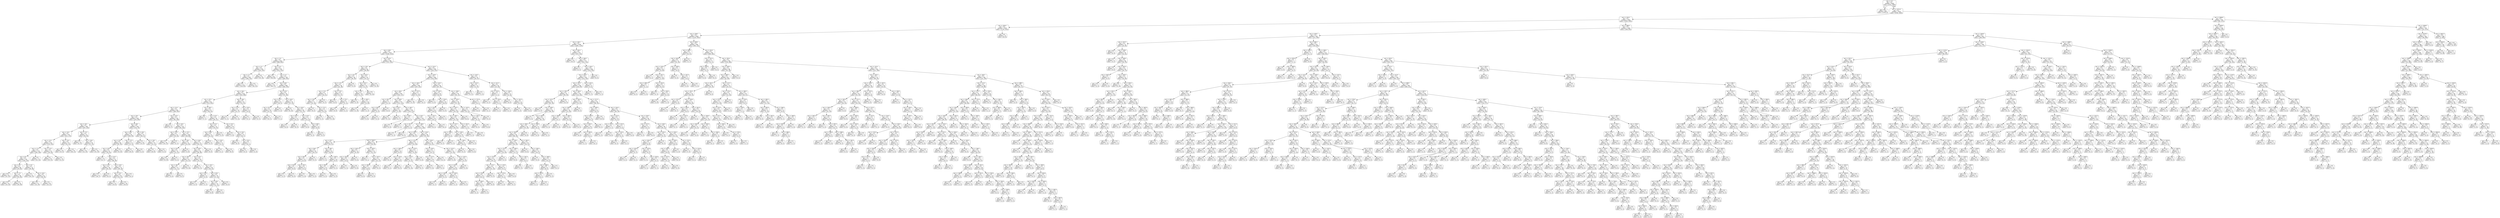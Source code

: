 digraph Tree {
node [shape=box, style="rounded", color="black", fontname=helvetica] ;
edge [fontname=helvetica] ;
0 [label="rain <= 0.5\ngini = 0.5\nsamples = 4836\nvalue = [3731, 3820]"] ;
1 [label="gini = 0.0\nsamples = 862\nvalue = [1339, 0]"] ;
0 -> 1 [labeldistance=2.5, labelangle=45, headlabel="True"] ;
2 [label="rain <= 1571.0\ngini = 0.5\nsamples = 3974\nvalue = [2392, 3820]"] ;
0 -> 2 [labeldistance=2.5, labelangle=-45, headlabel="False"] ;
3 [label="rain <= 435.5\ngini = 0.5\nsamples = 3056\nvalue = [2303, 2445]"] ;
2 -> 3 ;
4 [label="rain <= 426.0\ngini = 0.5\nsamples = 2054\nvalue = [1734, 1452]"] ;
3 -> 4 ;
5 [label="rain <= 238.5\ngini = 0.5\nsamples = 2042\nvalue = [1710, 1452]"] ;
4 -> 5 ;
6 [label="rain <= 162.5\ngini = 0.5\nsamples = 1638\nvalue = [1405, 1129]"] ;
5 -> 6 ;
7 [label="rain <= 69.5\ngini = 0.5\nsamples = 1417\nvalue = [1168, 1019]"] ;
6 -> 7 ;
8 [label="rain <= 3.5\ngini = 0.5\nsamples = 1037\nvalue = [896, 695]"] ;
7 -> 8 ;
9 [label="rain <= 2.5\ngini = 0.5\nsamples = 245\nvalue = [224, 142]"] ;
8 -> 9 ;
10 [label="rain <= 1.5\ngini = 0.5\nsamples = 204\nvalue = [189, 126]"] ;
9 -> 10 ;
11 [label="gini = 0.5\nsamples = 133\nvalue = [124, 85]"] ;
10 -> 11 ;
12 [label="gini = 0.5\nsamples = 71\nvalue = [65, 41]"] ;
10 -> 12 ;
13 [label="gini = 0.4\nsamples = 41\nvalue = [35, 16]"] ;
9 -> 13 ;
14 [label="rain <= 4.5\ngini = 0.5\nsamples = 792\nvalue = [672, 553]"] ;
8 -> 14 ;
15 [label="gini = 0.5\nsamples = 64\nvalue = [46, 60]"] ;
14 -> 15 ;
16 [label="rain <= 5.5\ngini = 0.5\nsamples = 728\nvalue = [626, 493]"] ;
14 -> 16 ;
17 [label="gini = 0.4\nsamples = 38\nvalue = [44, 17]"] ;
16 -> 17 ;
18 [label="rain <= 60.5\ngini = 0.5\nsamples = 690\nvalue = [582, 476]"] ;
16 -> 18 ;
19 [label="rain <= 56.5\ngini = 0.5\nsamples = 634\nvalue = [525, 448]"] ;
18 -> 19 ;
20 [label="rain <= 47.5\ngini = 0.5\nsamples = 612\nvalue = [513, 425]"] ;
19 -> 20 ;
21 [label="rain <= 31.5\ngini = 0.5\nsamples = 565\nvalue = [464, 403]"] ;
20 -> 21 ;
22 [label="rain <= 19.5\ngini = 0.5\nsamples = 430\nvalue = [379, 294]"] ;
21 -> 22 ;
23 [label="rain <= 16.5\ngini = 0.5\nsamples = 304\nvalue = [247, 224]"] ;
22 -> 23 ;
24 [label="rain <= 14.5\ngini = 0.5\nsamples = 253\nvalue = [211, 174]"] ;
23 -> 24 ;
25 [label="rain <= 12.5\ngini = 0.5\nsamples = 210\nvalue = [170, 152]"] ;
24 -> 25 ;
26 [label="rain <= 11.5\ngini = 0.5\nsamples = 178\nvalue = [140, 128]"] ;
25 -> 26 ;
27 [label="rain <= 8.5\ngini = 0.5\nsamples = 161\nvalue = [128, 114]"] ;
26 -> 27 ;
28 [label="rain <= 6.5\ngini = 0.5\nsamples = 89\nvalue = [70, 66]"] ;
27 -> 28 ;
29 [label="gini = 0.5\nsamples = 29\nvalue = [27, 22]"] ;
28 -> 29 ;
30 [label="rain <= 7.5\ngini = 0.5\nsamples = 60\nvalue = [43, 44]"] ;
28 -> 30 ;
31 [label="gini = 0.5\nsamples = 19\nvalue = [14, 16]"] ;
30 -> 31 ;
32 [label="gini = 0.5\nsamples = 41\nvalue = [29, 28]"] ;
30 -> 32 ;
33 [label="rain <= 9.5\ngini = 0.5\nsamples = 72\nvalue = [58, 48]"] ;
27 -> 33 ;
34 [label="gini = 0.5\nsamples = 21\nvalue = [20, 13]"] ;
33 -> 34 ;
35 [label="rain <= 10.5\ngini = 0.5\nsamples = 51\nvalue = [38, 35]"] ;
33 -> 35 ;
36 [label="gini = 0.5\nsamples = 21\nvalue = [15, 14]"] ;
35 -> 36 ;
37 [label="gini = 0.5\nsamples = 30\nvalue = [23, 21]"] ;
35 -> 37 ;
38 [label="gini = 0.5\nsamples = 17\nvalue = [12, 14]"] ;
26 -> 38 ;
39 [label="rain <= 13.5\ngini = 0.5\nsamples = 32\nvalue = [30, 24]"] ;
25 -> 39 ;
40 [label="gini = 0.5\nsamples = 19\nvalue = [19, 15]"] ;
39 -> 40 ;
41 [label="gini = 0.5\nsamples = 13\nvalue = [11, 9]"] ;
39 -> 41 ;
42 [label="rain <= 15.5\ngini = 0.5\nsamples = 43\nvalue = [41, 22]"] ;
24 -> 42 ;
43 [label="gini = 0.5\nsamples = 19\nvalue = [15, 9]"] ;
42 -> 43 ;
44 [label="gini = 0.4\nsamples = 24\nvalue = [26, 13]"] ;
42 -> 44 ;
45 [label="rain <= 17.5\ngini = 0.5\nsamples = 51\nvalue = [36, 50]"] ;
23 -> 45 ;
46 [label="gini = 0.5\nsamples = 15\nvalue = [9, 17]"] ;
45 -> 46 ;
47 [label="rain <= 18.5\ngini = 0.5\nsamples = 36\nvalue = [27, 33]"] ;
45 -> 47 ;
48 [label="gini = 0.5\nsamples = 18\nvalue = [12, 14]"] ;
47 -> 48 ;
49 [label="gini = 0.5\nsamples = 18\nvalue = [15, 19]"] ;
47 -> 49 ;
50 [label="rain <= 28.5\ngini = 0.5\nsamples = 126\nvalue = [132, 70]"] ;
22 -> 50 ;
51 [label="rain <= 26.5\ngini = 0.4\nsamples = 93\nvalue = [104, 49]"] ;
50 -> 51 ;
52 [label="rain <= 25.5\ngini = 0.4\nsamples = 80\nvalue = [87, 45]"] ;
51 -> 52 ;
53 [label="rain <= 20.5\ngini = 0.4\nsamples = 67\nvalue = [78, 35]"] ;
52 -> 53 ;
54 [label="gini = 0.5\nsamples = 10\nvalue = [12, 7]"] ;
53 -> 54 ;
55 [label="rain <= 22.5\ngini = 0.4\nsamples = 57\nvalue = [66, 28]"] ;
53 -> 55 ;
56 [label="rain <= 21.5\ngini = 0.4\nsamples = 20\nvalue = [26, 10]"] ;
55 -> 56 ;
57 [label="gini = 0.4\nsamples = 13\nvalue = [18, 7]"] ;
56 -> 57 ;
58 [label="gini = 0.4\nsamples = 7\nvalue = [8, 3]"] ;
56 -> 58 ;
59 [label="rain <= 24.5\ngini = 0.4\nsamples = 37\nvalue = [40, 18]"] ;
55 -> 59 ;
60 [label="rain <= 23.5\ngini = 0.4\nsamples = 30\nvalue = [32, 15]"] ;
59 -> 60 ;
61 [label="gini = 0.4\nsamples = 12\nvalue = [14, 6]"] ;
60 -> 61 ;
62 [label="gini = 0.4\nsamples = 18\nvalue = [18, 9]"] ;
60 -> 62 ;
63 [label="gini = 0.4\nsamples = 7\nvalue = [8, 3]"] ;
59 -> 63 ;
64 [label="gini = 0.5\nsamples = 13\nvalue = [9, 10]"] ;
52 -> 64 ;
65 [label="rain <= 27.5\ngini = 0.3\nsamples = 13\nvalue = [17, 4]"] ;
51 -> 65 ;
66 [label="gini = 0.3\nsamples = 12\nvalue = [16, 4]"] ;
65 -> 66 ;
67 [label="gini = 0.0\nsamples = 1\nvalue = [1, 0]"] ;
65 -> 67 ;
68 [label="rain <= 29.5\ngini = 0.5\nsamples = 33\nvalue = [28, 21]"] ;
50 -> 68 ;
69 [label="gini = 0.5\nsamples = 14\nvalue = [13, 9]"] ;
68 -> 69 ;
70 [label="rain <= 30.5\ngini = 0.5\nsamples = 19\nvalue = [15, 12]"] ;
68 -> 70 ;
71 [label="gini = 0.5\nsamples = 13\nvalue = [10, 8]"] ;
70 -> 71 ;
72 [label="gini = 0.5\nsamples = 6\nvalue = [5, 4]"] ;
70 -> 72 ;
73 [label="rain <= 32.5\ngini = 0.5\nsamples = 135\nvalue = [85, 109]"] ;
21 -> 73 ;
74 [label="gini = 0.3\nsamples = 8\nvalue = [2, 7]"] ;
73 -> 74 ;
75 [label="rain <= 34.5\ngini = 0.5\nsamples = 127\nvalue = [83, 102]"] ;
73 -> 75 ;
76 [label="rain <= 33.5\ngini = 0.5\nsamples = 23\nvalue = [19, 16]"] ;
75 -> 76 ;
77 [label="gini = 0.5\nsamples = 16\nvalue = [14, 13]"] ;
76 -> 77 ;
78 [label="gini = 0.5\nsamples = 7\nvalue = [5, 3]"] ;
76 -> 78 ;
79 [label="rain <= 37.5\ngini = 0.5\nsamples = 104\nvalue = [64, 86]"] ;
75 -> 79 ;
80 [label="rain <= 36.5\ngini = 0.4\nsamples = 31\nvalue = [14, 29]"] ;
79 -> 80 ;
81 [label="rain <= 35.5\ngini = 0.5\nsamples = 22\nvalue = [11, 21]"] ;
80 -> 81 ;
82 [label="gini = 0.4\nsamples = 19\nvalue = [9, 19]"] ;
81 -> 82 ;
83 [label="gini = 0.5\nsamples = 3\nvalue = [2, 2]"] ;
81 -> 83 ;
84 [label="gini = 0.4\nsamples = 9\nvalue = [3, 8]"] ;
80 -> 84 ;
85 [label="rain <= 46.5\ngini = 0.5\nsamples = 73\nvalue = [50, 57]"] ;
79 -> 85 ;
86 [label="rain <= 40.5\ngini = 0.5\nsamples = 64\nvalue = [46, 48]"] ;
85 -> 86 ;
87 [label="rain <= 39.5\ngini = 0.5\nsamples = 22\nvalue = [15, 21]"] ;
86 -> 87 ;
88 [label="rain <= 38.5\ngini = 0.5\nsamples = 13\nvalue = [11, 11]"] ;
87 -> 88 ;
89 [label="gini = 0.5\nsamples = 7\nvalue = [5, 6]"] ;
88 -> 89 ;
90 [label="gini = 0.5\nsamples = 6\nvalue = [6, 5]"] ;
88 -> 90 ;
91 [label="gini = 0.4\nsamples = 9\nvalue = [4, 10]"] ;
87 -> 91 ;
92 [label="rain <= 41.5\ngini = 0.5\nsamples = 42\nvalue = [31, 27]"] ;
86 -> 92 ;
93 [label="gini = 0.3\nsamples = 8\nvalue = [11, 2]"] ;
92 -> 93 ;
94 [label="rain <= 43.5\ngini = 0.5\nsamples = 34\nvalue = [20, 25]"] ;
92 -> 94 ;
95 [label="rain <= 42.5\ngini = 0.4\nsamples = 9\nvalue = [3, 9]"] ;
94 -> 95 ;
96 [label="gini = 0.4\nsamples = 4\nvalue = [2, 4]"] ;
95 -> 96 ;
97 [label="gini = 0.3\nsamples = 5\nvalue = [1, 5]"] ;
95 -> 97 ;
98 [label="rain <= 45.5\ngini = 0.5\nsamples = 25\nvalue = [17, 16]"] ;
94 -> 98 ;
99 [label="rain <= 44.5\ngini = 0.5\nsamples = 18\nvalue = [11, 12]"] ;
98 -> 99 ;
100 [label="gini = 0.5\nsamples = 13\nvalue = [9, 8]"] ;
99 -> 100 ;
101 [label="gini = 0.4\nsamples = 5\nvalue = [2, 4]"] ;
99 -> 101 ;
102 [label="gini = 0.5\nsamples = 7\nvalue = [6, 4]"] ;
98 -> 102 ;
103 [label="gini = 0.4\nsamples = 9\nvalue = [4, 9]"] ;
85 -> 103 ;
104 [label="rain <= 48.5\ngini = 0.4\nsamples = 47\nvalue = [49, 22]"] ;
20 -> 104 ;
105 [label="gini = 0.2\nsamples = 5\nvalue = [7, 1]"] ;
104 -> 105 ;
106 [label="rain <= 52.5\ngini = 0.4\nsamples = 42\nvalue = [42, 21]"] ;
104 -> 106 ;
107 [label="rain <= 51.5\ngini = 0.5\nsamples = 23\nvalue = [19, 14]"] ;
106 -> 107 ;
108 [label="rain <= 49.5\ngini = 0.5\nsamples = 17\nvalue = [16, 10]"] ;
107 -> 108 ;
109 [label="gini = 0.5\nsamples = 6\nvalue = [5, 5]"] ;
108 -> 109 ;
110 [label="rain <= 50.5\ngini = 0.4\nsamples = 11\nvalue = [11, 5]"] ;
108 -> 110 ;
111 [label="gini = 0.4\nsamples = 3\nvalue = [3, 1]"] ;
110 -> 111 ;
112 [label="gini = 0.4\nsamples = 8\nvalue = [8, 4]"] ;
110 -> 112 ;
113 [label="gini = 0.5\nsamples = 6\nvalue = [3, 4]"] ;
107 -> 113 ;
114 [label="rain <= 53.5\ngini = 0.4\nsamples = 19\nvalue = [23, 7]"] ;
106 -> 114 ;
115 [label="gini = 0.0\nsamples = 4\nvalue = [7, 0]"] ;
114 -> 115 ;
116 [label="rain <= 54.5\ngini = 0.4\nsamples = 15\nvalue = [16, 7]"] ;
114 -> 116 ;
117 [label="gini = 0.5\nsamples = 8\nvalue = [6, 4]"] ;
116 -> 117 ;
118 [label="rain <= 55.5\ngini = 0.4\nsamples = 7\nvalue = [10, 3]"] ;
116 -> 118 ;
119 [label="gini = 0.4\nsamples = 6\nvalue = [9, 3]"] ;
118 -> 119 ;
120 [label="gini = 0.0\nsamples = 1\nvalue = [1, 0]"] ;
118 -> 120 ;
121 [label="rain <= 58.5\ngini = 0.5\nsamples = 22\nvalue = [12, 23]"] ;
19 -> 121 ;
122 [label="rain <= 57.5\ngini = 0.4\nsamples = 14\nvalue = [6, 17]"] ;
121 -> 122 ;
123 [label="gini = 0.3\nsamples = 5\nvalue = [1, 5]"] ;
122 -> 123 ;
124 [label="gini = 0.4\nsamples = 9\nvalue = [5, 12]"] ;
122 -> 124 ;
125 [label="rain <= 59.5\ngini = 0.5\nsamples = 8\nvalue = [6, 6]"] ;
121 -> 125 ;
126 [label="gini = 0.3\nsamples = 4\nvalue = [4, 1]"] ;
125 -> 126 ;
127 [label="gini = 0.4\nsamples = 4\nvalue = [2, 5]"] ;
125 -> 127 ;
128 [label="rain <= 63.5\ngini = 0.4\nsamples = 56\nvalue = [57, 28]"] ;
18 -> 128 ;
129 [label="rain <= 62.5\ngini = 0.2\nsamples = 22\nvalue = [30, 3]"] ;
128 -> 129 ;
130 [label="rain <= 61.5\ngini = 0.2\nsamples = 18\nvalue = [23, 3]"] ;
129 -> 130 ;
131 [label="gini = 0.1\nsamples = 11\nvalue = [16, 1]"] ;
130 -> 131 ;
132 [label="gini = 0.3\nsamples = 7\nvalue = [7, 2]"] ;
130 -> 132 ;
133 [label="gini = 0.0\nsamples = 4\nvalue = [7, 0]"] ;
129 -> 133 ;
134 [label="rain <= 64.5\ngini = 0.5\nsamples = 34\nvalue = [27, 25]"] ;
128 -> 134 ;
135 [label="gini = 0.0\nsamples = 6\nvalue = [0, 10]"] ;
134 -> 135 ;
136 [label="rain <= 66.5\ngini = 0.5\nsamples = 28\nvalue = [27, 15]"] ;
134 -> 136 ;
137 [label="rain <= 65.5\ngini = 0.3\nsamples = 11\nvalue = [14, 3]"] ;
136 -> 137 ;
138 [label="gini = 0.0\nsamples = 5\nvalue = [6, 0]"] ;
137 -> 138 ;
139 [label="gini = 0.4\nsamples = 6\nvalue = [8, 3]"] ;
137 -> 139 ;
140 [label="rain <= 67.5\ngini = 0.5\nsamples = 17\nvalue = [13, 12]"] ;
136 -> 140 ;
141 [label="gini = 0.5\nsamples = 6\nvalue = [4, 6]"] ;
140 -> 141 ;
142 [label="rain <= 68.5\ngini = 0.5\nsamples = 11\nvalue = [9, 6]"] ;
140 -> 142 ;
143 [label="gini = 0.5\nsamples = 5\nvalue = [5, 3]"] ;
142 -> 143 ;
144 [label="gini = 0.5\nsamples = 6\nvalue = [4, 3]"] ;
142 -> 144 ;
145 [label="rain <= 83.5\ngini = 0.5\nsamples = 380\nvalue = [272, 324]"] ;
7 -> 145 ;
146 [label="rain <= 78.5\ngini = 0.4\nsamples = 81\nvalue = [40, 89]"] ;
145 -> 146 ;
147 [label="rain <= 76.5\ngini = 0.5\nsamples = 40\nvalue = [26, 38]"] ;
146 -> 147 ;
148 [label="rain <= 73.5\ngini = 0.5\nsamples = 36\nvalue = [21, 38]"] ;
147 -> 148 ;
149 [label="rain <= 72.5\ngini = 0.5\nsamples = 21\nvalue = [16, 21]"] ;
148 -> 149 ;
150 [label="rain <= 70.5\ngini = 0.5\nsamples = 17\nvalue = [12, 18]"] ;
149 -> 150 ;
151 [label="gini = 0.5\nsamples = 9\nvalue = [6, 6]"] ;
150 -> 151 ;
152 [label="rain <= 71.5\ngini = 0.4\nsamples = 8\nvalue = [6, 12]"] ;
150 -> 152 ;
153 [label="gini = 0.4\nsamples = 2\nvalue = [1, 2]"] ;
152 -> 153 ;
154 [label="gini = 0.4\nsamples = 6\nvalue = [5, 10]"] ;
152 -> 154 ;
155 [label="gini = 0.5\nsamples = 4\nvalue = [4, 3]"] ;
149 -> 155 ;
156 [label="rain <= 74.5\ngini = 0.4\nsamples = 15\nvalue = [5, 17]"] ;
148 -> 156 ;
157 [label="gini = 0.0\nsamples = 6\nvalue = [0, 6]"] ;
156 -> 157 ;
158 [label="rain <= 75.5\ngini = 0.4\nsamples = 9\nvalue = [5, 11]"] ;
156 -> 158 ;
159 [label="gini = 0.4\nsamples = 6\nvalue = [4, 9]"] ;
158 -> 159 ;
160 [label="gini = 0.4\nsamples = 3\nvalue = [1, 2]"] ;
158 -> 160 ;
161 [label="gini = 0.0\nsamples = 4\nvalue = [5, 0]"] ;
147 -> 161 ;
162 [label="rain <= 82.5\ngini = 0.3\nsamples = 41\nvalue = [14, 51]"] ;
146 -> 162 ;
163 [label="rain <= 81.5\ngini = 0.2\nsamples = 27\nvalue = [5, 37]"] ;
162 -> 163 ;
164 [label="rain <= 79.5\ngini = 0.3\nsamples = 22\nvalue = [5, 27]"] ;
163 -> 164 ;
165 [label="gini = 0.2\nsamples = 6\nvalue = [1, 9]"] ;
164 -> 165 ;
166 [label="rain <= 80.5\ngini = 0.3\nsamples = 16\nvalue = [4, 18]"] ;
164 -> 166 ;
167 [label="gini = 0.3\nsamples = 12\nvalue = [3, 14]"] ;
166 -> 167 ;
168 [label="gini = 0.3\nsamples = 4\nvalue = [1, 4]"] ;
166 -> 168 ;
169 [label="gini = 0.0\nsamples = 5\nvalue = [0, 10]"] ;
163 -> 169 ;
170 [label="gini = 0.5\nsamples = 14\nvalue = [9, 14]"] ;
162 -> 170 ;
171 [label="rain <= 152.5\ngini = 0.5\nsamples = 299\nvalue = [232, 235]"] ;
145 -> 171 ;
172 [label="rain <= 129.0\ngini = 0.5\nsamples = 264\nvalue = [214, 200]"] ;
171 -> 172 ;
173 [label="rain <= 126.5\ngini = 0.5\nsamples = 200\nvalue = [147, 161]"] ;
172 -> 173 ;
174 [label="rain <= 86.5\ngini = 0.5\nsamples = 183\nvalue = [142, 137]"] ;
173 -> 174 ;
175 [label="rain <= 85.5\ngini = 0.4\nsamples = 9\nvalue = [11, 4]"] ;
174 -> 175 ;
176 [label="rain <= 84.5\ngini = 0.5\nsamples = 6\nvalue = [5, 4]"] ;
175 -> 176 ;
177 [label="gini = 0.0\nsamples = 2\nvalue = [3, 0]"] ;
176 -> 177 ;
178 [label="gini = 0.4\nsamples = 4\nvalue = [2, 4]"] ;
176 -> 178 ;
179 [label="gini = 0.0\nsamples = 3\nvalue = [6, 0]"] ;
175 -> 179 ;
180 [label="rain <= 88.5\ngini = 0.5\nsamples = 174\nvalue = [131, 133]"] ;
174 -> 180 ;
181 [label="rain <= 87.5\ngini = 0.4\nsamples = 15\nvalue = [7, 20]"] ;
180 -> 181 ;
182 [label="gini = 0.4\nsamples = 9\nvalue = [5, 13]"] ;
181 -> 182 ;
183 [label="gini = 0.3\nsamples = 6\nvalue = [2, 7]"] ;
181 -> 183 ;
184 [label="rain <= 90.5\ngini = 0.5\nsamples = 159\nvalue = [124, 113]"] ;
180 -> 184 ;
185 [label="rain <= 89.5\ngini = 0.1\nsamples = 7\nvalue = [12, 1]"] ;
184 -> 185 ;
186 [label="gini = 0.0\nsamples = 2\nvalue = [5, 0]"] ;
185 -> 186 ;
187 [label="gini = 0.2\nsamples = 5\nvalue = [7, 1]"] ;
185 -> 187 ;
188 [label="rain <= 92.5\ngini = 0.5\nsamples = 152\nvalue = [112, 112]"] ;
184 -> 188 ;
189 [label="rain <= 91.5\ngini = 0.2\nsamples = 5\nvalue = [1, 6]"] ;
188 -> 189 ;
190 [label="gini = 0.4\nsamples = 3\nvalue = [1, 3]"] ;
189 -> 190 ;
191 [label="gini = 0.0\nsamples = 2\nvalue = [0, 3]"] ;
189 -> 191 ;
192 [label="rain <= 108.5\ngini = 0.5\nsamples = 147\nvalue = [111, 106]"] ;
188 -> 192 ;
193 [label="rain <= 101.5\ngini = 0.5\nsamples = 78\nvalue = [64, 47]"] ;
192 -> 193 ;
194 [label="rain <= 97.5\ngini = 0.5\nsamples = 42\nvalue = [34, 21]"] ;
193 -> 194 ;
195 [label="rain <= 96.5\ngini = 0.5\nsamples = 20\nvalue = [18, 13]"] ;
194 -> 195 ;
196 [label="rain <= 94.5\ngini = 0.5\nsamples = 15\nvalue = [13, 8]"] ;
195 -> 196 ;
197 [label="rain <= 93.5\ngini = 0.5\nsamples = 9\nvalue = [9, 6]"] ;
196 -> 197 ;
198 [label="gini = 0.5\nsamples = 4\nvalue = [3, 2]"] ;
197 -> 198 ;
199 [label="gini = 0.5\nsamples = 5\nvalue = [6, 4]"] ;
197 -> 199 ;
200 [label="rain <= 95.5\ngini = 0.4\nsamples = 6\nvalue = [4, 2]"] ;
196 -> 200 ;
201 [label="gini = 0.0\nsamples = 1\nvalue = [1, 0]"] ;
200 -> 201 ;
202 [label="gini = 0.5\nsamples = 5\nvalue = [3, 2]"] ;
200 -> 202 ;
203 [label="gini = 0.5\nsamples = 5\nvalue = [5, 5]"] ;
195 -> 203 ;
204 [label="rain <= 98.5\ngini = 0.4\nsamples = 22\nvalue = [16, 8]"] ;
194 -> 204 ;
205 [label="gini = 0.3\nsamples = 8\nvalue = [7, 2]"] ;
204 -> 205 ;
206 [label="rain <= 100.5\ngini = 0.5\nsamples = 14\nvalue = [9, 6]"] ;
204 -> 206 ;
207 [label="rain <= 99.5\ngini = 0.5\nsamples = 11\nvalue = [6, 5]"] ;
206 -> 207 ;
208 [label="gini = 0.5\nsamples = 5\nvalue = [3, 2]"] ;
207 -> 208 ;
209 [label="gini = 0.5\nsamples = 6\nvalue = [3, 3]"] ;
207 -> 209 ;
210 [label="gini = 0.4\nsamples = 3\nvalue = [3, 1]"] ;
206 -> 210 ;
211 [label="rain <= 104.5\ngini = 0.5\nsamples = 36\nvalue = [30, 26]"] ;
193 -> 211 ;
212 [label="rain <= 103.5\ngini = 0.5\nsamples = 13\nvalue = [9, 14]"] ;
211 -> 212 ;
213 [label="rain <= 102.5\ngini = 0.4\nsamples = 8\nvalue = [4, 8]"] ;
212 -> 213 ;
214 [label="gini = 0.4\nsamples = 2\nvalue = [1, 2]"] ;
213 -> 214 ;
215 [label="gini = 0.4\nsamples = 6\nvalue = [3, 6]"] ;
213 -> 215 ;
216 [label="gini = 0.5\nsamples = 5\nvalue = [5, 6]"] ;
212 -> 216 ;
217 [label="rain <= 105.5\ngini = 0.5\nsamples = 23\nvalue = [21, 12]"] ;
211 -> 217 ;
218 [label="gini = 0.2\nsamples = 7\nvalue = [9, 1]"] ;
217 -> 218 ;
219 [label="rain <= 107.5\ngini = 0.5\nsamples = 16\nvalue = [12, 11]"] ;
217 -> 219 ;
220 [label="rain <= 106.5\ngini = 0.5\nsamples = 11\nvalue = [8, 8]"] ;
219 -> 220 ;
221 [label="gini = 0.5\nsamples = 5\nvalue = [4, 4]"] ;
220 -> 221 ;
222 [label="gini = 0.5\nsamples = 6\nvalue = [4, 4]"] ;
220 -> 222 ;
223 [label="gini = 0.5\nsamples = 5\nvalue = [4, 3]"] ;
219 -> 223 ;
224 [label="rain <= 114.5\ngini = 0.5\nsamples = 69\nvalue = [47, 59]"] ;
192 -> 224 ;
225 [label="rain <= 111.5\ngini = 0.4\nsamples = 31\nvalue = [14, 38]"] ;
224 -> 225 ;
226 [label="rain <= 109.5\ngini = 0.5\nsamples = 14\nvalue = [9, 9]"] ;
225 -> 226 ;
227 [label="gini = 0.0\nsamples = 3\nvalue = [0, 3]"] ;
226 -> 227 ;
228 [label="rain <= 110.5\ngini = 0.5\nsamples = 11\nvalue = [9, 6]"] ;
226 -> 228 ;
229 [label="gini = 0.4\nsamples = 3\nvalue = [3, 1]"] ;
228 -> 229 ;
230 [label="gini = 0.5\nsamples = 8\nvalue = [6, 5]"] ;
228 -> 230 ;
231 [label="rain <= 113.5\ngini = 0.3\nsamples = 17\nvalue = [5, 29]"] ;
225 -> 231 ;
232 [label="rain <= 112.5\ngini = 0.2\nsamples = 12\nvalue = [2, 21]"] ;
231 -> 232 ;
233 [label="gini = 0.2\nsamples = 9\nvalue = [2, 14]"] ;
232 -> 233 ;
234 [label="gini = 0.0\nsamples = 3\nvalue = [0, 7]"] ;
232 -> 234 ;
235 [label="gini = 0.4\nsamples = 5\nvalue = [3, 8]"] ;
231 -> 235 ;
236 [label="rain <= 120.5\ngini = 0.5\nsamples = 38\nvalue = [33, 21]"] ;
224 -> 236 ;
237 [label="rain <= 118.5\ngini = 0.3\nsamples = 15\nvalue = [21, 5]"] ;
236 -> 237 ;
238 [label="rain <= 117.5\ngini = 0.5\nsamples = 10\nvalue = [9, 5]"] ;
237 -> 238 ;
239 [label="gini = 0.0\nsamples = 5\nvalue = [7, 0]"] ;
238 -> 239 ;
240 [label="gini = 0.4\nsamples = 5\nvalue = [2, 5]"] ;
238 -> 240 ;
241 [label="gini = 0.0\nsamples = 5\nvalue = [12, 0]"] ;
237 -> 241 ;
242 [label="rain <= 121.5\ngini = 0.5\nsamples = 23\nvalue = [12, 16]"] ;
236 -> 242 ;
243 [label="gini = 0.2\nsamples = 8\nvalue = [1, 8]"] ;
242 -> 243 ;
244 [label="rain <= 125.5\ngini = 0.5\nsamples = 15\nvalue = [11, 8]"] ;
242 -> 244 ;
245 [label="rain <= 123.5\ngini = 0.5\nsamples = 14\nvalue = [10, 8]"] ;
244 -> 245 ;
246 [label="rain <= 122.5\ngini = 0.5\nsamples = 8\nvalue = [5, 3]"] ;
245 -> 246 ;
247 [label="gini = 0.4\nsamples = 3\nvalue = [2, 1]"] ;
246 -> 247 ;
248 [label="gini = 0.5\nsamples = 5\nvalue = [3, 2]"] ;
246 -> 248 ;
249 [label="rain <= 124.5\ngini = 0.5\nsamples = 6\nvalue = [5, 5]"] ;
245 -> 249 ;
250 [label="gini = 0.4\nsamples = 2\nvalue = [1, 2]"] ;
249 -> 250 ;
251 [label="gini = 0.5\nsamples = 4\nvalue = [4, 3]"] ;
249 -> 251 ;
252 [label="gini = 0.0\nsamples = 1\nvalue = [1, 0]"] ;
244 -> 252 ;
253 [label="rain <= 127.5\ngini = 0.3\nsamples = 17\nvalue = [5, 24]"] ;
173 -> 253 ;
254 [label="gini = 0.3\nsamples = 16\nvalue = [5, 23]"] ;
253 -> 254 ;
255 [label="gini = 0.0\nsamples = 1\nvalue = [0, 1]"] ;
253 -> 255 ;
256 [label="rain <= 135.5\ngini = 0.5\nsamples = 64\nvalue = [67, 39]"] ;
172 -> 256 ;
257 [label="rain <= 130.5\ngini = 0.3\nsamples = 20\nvalue = [22, 6]"] ;
256 -> 257 ;
258 [label="gini = 0.0\nsamples = 2\nvalue = [2, 0]"] ;
257 -> 258 ;
259 [label="rain <= 134.0\ngini = 0.4\nsamples = 18\nvalue = [20, 6]"] ;
257 -> 259 ;
260 [label="rain <= 132.5\ngini = 0.4\nsamples = 16\nvalue = [18, 6]"] ;
259 -> 260 ;
261 [label="rain <= 131.5\ngini = 0.4\nsamples = 14\nvalue = [16, 5]"] ;
260 -> 261 ;
262 [label="gini = 0.4\nsamples = 7\nvalue = [8, 3]"] ;
261 -> 262 ;
263 [label="gini = 0.3\nsamples = 7\nvalue = [8, 2]"] ;
261 -> 263 ;
264 [label="gini = 0.4\nsamples = 2\nvalue = [2, 1]"] ;
260 -> 264 ;
265 [label="gini = 0.0\nsamples = 2\nvalue = [2, 0]"] ;
259 -> 265 ;
266 [label="rain <= 148.5\ngini = 0.5\nsamples = 44\nvalue = [45, 33]"] ;
256 -> 266 ;
267 [label="rain <= 145.5\ngini = 0.5\nsamples = 39\nvalue = [37, 32]"] ;
266 -> 267 ;
268 [label="rain <= 142.5\ngini = 0.5\nsamples = 30\nvalue = [29, 19]"] ;
267 -> 268 ;
269 [label="rain <= 140.5\ngini = 0.5\nsamples = 25\nvalue = [21, 19]"] ;
268 -> 269 ;
270 [label="rain <= 137.5\ngini = 0.5\nsamples = 21\nvalue = [20, 15]"] ;
269 -> 270 ;
271 [label="rain <= 136.5\ngini = 0.5\nsamples = 7\nvalue = [5, 8]"] ;
270 -> 271 ;
272 [label="gini = 0.4\nsamples = 4\nvalue = [2, 5]"] ;
271 -> 272 ;
273 [label="gini = 0.5\nsamples = 3\nvalue = [3, 3]"] ;
271 -> 273 ;
274 [label="rain <= 139.5\ngini = 0.4\nsamples = 14\nvalue = [15, 7]"] ;
270 -> 274 ;
275 [label="rain <= 138.5\ngini = 0.3\nsamples = 8\nvalue = [10, 2]"] ;
274 -> 275 ;
276 [label="gini = 0.4\nsamples = 6\nvalue = [5, 2]"] ;
275 -> 276 ;
277 [label="gini = 0.0\nsamples = 2\nvalue = [5, 0]"] ;
275 -> 277 ;
278 [label="gini = 0.5\nsamples = 6\nvalue = [5, 5]"] ;
274 -> 278 ;
279 [label="rain <= 141.5\ngini = 0.3\nsamples = 4\nvalue = [1, 4]"] ;
269 -> 279 ;
280 [label="gini = 0.4\nsamples = 3\nvalue = [1, 3]"] ;
279 -> 280 ;
281 [label="gini = 0.0\nsamples = 1\nvalue = [0, 1]"] ;
279 -> 281 ;
282 [label="gini = 0.0\nsamples = 5\nvalue = [8, 0]"] ;
268 -> 282 ;
283 [label="rain <= 147.5\ngini = 0.5\nsamples = 9\nvalue = [8, 13]"] ;
267 -> 283 ;
284 [label="rain <= 146.5\ngini = 0.4\nsamples = 6\nvalue = [4, 11]"] ;
283 -> 284 ;
285 [label="gini = 0.0\nsamples = 1\nvalue = [0, 3]"] ;
284 -> 285 ;
286 [label="gini = 0.4\nsamples = 5\nvalue = [4, 8]"] ;
284 -> 286 ;
287 [label="gini = 0.4\nsamples = 3\nvalue = [4, 2]"] ;
283 -> 287 ;
288 [label="rain <= 151.0\ngini = 0.2\nsamples = 5\nvalue = [8, 1]"] ;
266 -> 288 ;
289 [label="gini = 0.0\nsamples = 3\nvalue = [6, 0]"] ;
288 -> 289 ;
290 [label="gini = 0.4\nsamples = 2\nvalue = [2, 1]"] ;
288 -> 290 ;
291 [label="rain <= 154.5\ngini = 0.4\nsamples = 35\nvalue = [18, 35]"] ;
171 -> 291 ;
292 [label="rain <= 153.5\ngini = 0.4\nsamples = 11\nvalue = [5, 15]"] ;
291 -> 292 ;
293 [label="gini = 0.4\nsamples = 8\nvalue = [4, 11]"] ;
292 -> 293 ;
294 [label="gini = 0.3\nsamples = 3\nvalue = [1, 4]"] ;
292 -> 294 ;
295 [label="rain <= 157.5\ngini = 0.5\nsamples = 24\nvalue = [13, 20]"] ;
291 -> 295 ;
296 [label="rain <= 155.5\ngini = 0.5\nsamples = 7\nvalue = [7, 4]"] ;
295 -> 296 ;
297 [label="gini = 0.5\nsamples = 2\nvalue = [2, 2]"] ;
296 -> 297 ;
298 [label="rain <= 156.5\ngini = 0.4\nsamples = 5\nvalue = [5, 2]"] ;
296 -> 298 ;
299 [label="gini = 0.4\nsamples = 3\nvalue = [3, 1]"] ;
298 -> 299 ;
300 [label="gini = 0.4\nsamples = 2\nvalue = [2, 1]"] ;
298 -> 300 ;
301 [label="rain <= 160.0\ngini = 0.4\nsamples = 17\nvalue = [6, 16]"] ;
295 -> 301 ;
302 [label="gini = 0.0\nsamples = 4\nvalue = [0, 6]"] ;
301 -> 302 ;
303 [label="rain <= 161.5\ngini = 0.5\nsamples = 13\nvalue = [6, 10]"] ;
301 -> 303 ;
304 [label="gini = 0.4\nsamples = 5\nvalue = [2, 4]"] ;
303 -> 304 ;
305 [label="gini = 0.5\nsamples = 8\nvalue = [4, 6]"] ;
303 -> 305 ;
306 [label="rain <= 165.5\ngini = 0.4\nsamples = 221\nvalue = [237, 110]"] ;
6 -> 306 ;
307 [label="gini = 0.0\nsamples = 10\nvalue = [16, 0]"] ;
306 -> 307 ;
308 [label="rain <= 166.5\ngini = 0.4\nsamples = 211\nvalue = [221, 110]"] ;
306 -> 308 ;
309 [label="gini = 0.4\nsamples = 5\nvalue = [2, 5]"] ;
308 -> 309 ;
310 [label="rain <= 236.5\ngini = 0.4\nsamples = 206\nvalue = [219, 105]"] ;
308 -> 310 ;
311 [label="rain <= 234.5\ngini = 0.4\nsamples = 203\nvalue = [213, 105]"] ;
310 -> 311 ;
312 [label="rain <= 197.5\ngini = 0.4\nsamples = 194\nvalue = [210, 99]"] ;
311 -> 312 ;
313 [label="rain <= 195.5\ngini = 0.4\nsamples = 91\nvalue = [99, 39]"] ;
312 -> 313 ;
314 [label="rain <= 167.5\ngini = 0.4\nsamples = 85\nvalue = [87, 39]"] ;
313 -> 314 ;
315 [label="gini = 0.0\nsamples = 2\nvalue = [3, 0]"] ;
314 -> 315 ;
316 [label="rain <= 168.5\ngini = 0.4\nsamples = 83\nvalue = [84, 39]"] ;
314 -> 316 ;
317 [label="gini = 0.5\nsamples = 5\nvalue = [3, 4]"] ;
316 -> 317 ;
318 [label="rain <= 193.5\ngini = 0.4\nsamples = 78\nvalue = [81, 35]"] ;
316 -> 318 ;
319 [label="rain <= 190.5\ngini = 0.4\nsamples = 70\nvalue = [75, 30]"] ;
318 -> 319 ;
320 [label="rain <= 182.5\ngini = 0.4\nsamples = 64\nvalue = [66, 30]"] ;
319 -> 320 ;
321 [label="rain <= 178.5\ngini = 0.4\nsamples = 46\nvalue = [50, 19]"] ;
320 -> 321 ;
322 [label="rain <= 177.5\ngini = 0.4\nsamples = 33\nvalue = [33, 16]"] ;
321 -> 322 ;
323 [label="rain <= 172.5\ngini = 0.4\nsamples = 29\nvalue = [30, 11]"] ;
322 -> 323 ;
324 [label="rain <= 171.5\ngini = 0.4\nsamples = 21\nvalue = [21, 10]"] ;
323 -> 324 ;
325 [label="rain <= 170.5\ngini = 0.4\nsamples = 15\nvalue = [16, 5]"] ;
324 -> 325 ;
326 [label="rain <= 169.5\ngini = 0.4\nsamples = 11\nvalue = [12, 5]"] ;
325 -> 326 ;
327 [label="gini = 0.5\nsamples = 5\nvalue = [5, 3]"] ;
326 -> 327 ;
328 [label="gini = 0.3\nsamples = 6\nvalue = [7, 2]"] ;
326 -> 328 ;
329 [label="gini = 0.0\nsamples = 4\nvalue = [4, 0]"] ;
325 -> 329 ;
330 [label="gini = 0.5\nsamples = 6\nvalue = [5, 5]"] ;
324 -> 330 ;
331 [label="rain <= 174.5\ngini = 0.2\nsamples = 8\nvalue = [9, 1]"] ;
323 -> 331 ;
332 [label="rain <= 173.5\ngini = 0.3\nsamples = 5\nvalue = [5, 1]"] ;
331 -> 332 ;
333 [label="gini = 0.0\nsamples = 1\nvalue = [1, 0]"] ;
332 -> 333 ;
334 [label="gini = 0.3\nsamples = 4\nvalue = [4, 1]"] ;
332 -> 334 ;
335 [label="gini = 0.0\nsamples = 3\nvalue = [4, 0]"] ;
331 -> 335 ;
336 [label="gini = 0.5\nsamples = 4\nvalue = [3, 5]"] ;
322 -> 336 ;
337 [label="rain <= 180.5\ngini = 0.3\nsamples = 13\nvalue = [17, 3]"] ;
321 -> 337 ;
338 [label="gini = 0.0\nsamples = 6\nvalue = [9, 0]"] ;
337 -> 338 ;
339 [label="rain <= 181.5\ngini = 0.4\nsamples = 7\nvalue = [8, 3]"] ;
337 -> 339 ;
340 [label="gini = 0.4\nsamples = 6\nvalue = [7, 3]"] ;
339 -> 340 ;
341 [label="gini = 0.0\nsamples = 1\nvalue = [1, 0]"] ;
339 -> 341 ;
342 [label="rain <= 183.5\ngini = 0.5\nsamples = 18\nvalue = [16, 11]"] ;
320 -> 342 ;
343 [label="gini = 0.0\nsamples = 4\nvalue = [0, 6]"] ;
342 -> 343 ;
344 [label="rain <= 185.5\ngini = 0.4\nsamples = 14\nvalue = [16, 5]"] ;
342 -> 344 ;
345 [label="gini = 0.0\nsamples = 3\nvalue = [4, 0]"] ;
344 -> 345 ;
346 [label="rain <= 189.5\ngini = 0.4\nsamples = 11\nvalue = [12, 5]"] ;
344 -> 346 ;
347 [label="rain <= 188.5\ngini = 0.4\nsamples = 8\nvalue = [8, 4]"] ;
346 -> 347 ;
348 [label="rain <= 187.0\ngini = 0.4\nsamples = 5\nvalue = [6, 2]"] ;
347 -> 348 ;
349 [label="gini = 0.4\nsamples = 3\nvalue = [3, 1]"] ;
348 -> 349 ;
350 [label="gini = 0.4\nsamples = 2\nvalue = [3, 1]"] ;
348 -> 350 ;
351 [label="gini = 0.5\nsamples = 3\nvalue = [2, 2]"] ;
347 -> 351 ;
352 [label="gini = 0.3\nsamples = 3\nvalue = [4, 1]"] ;
346 -> 352 ;
353 [label="gini = 0.0\nsamples = 6\nvalue = [9, 0]"] ;
319 -> 353 ;
354 [label="rain <= 194.5\ngini = 0.5\nsamples = 8\nvalue = [6, 5]"] ;
318 -> 354 ;
355 [label="gini = 0.5\nsamples = 6\nvalue = [4, 4]"] ;
354 -> 355 ;
356 [label="gini = 0.4\nsamples = 2\nvalue = [2, 1]"] ;
354 -> 356 ;
357 [label="gini = 0.0\nsamples = 6\nvalue = [12, 0]"] ;
313 -> 357 ;
358 [label="rain <= 202.5\ngini = 0.5\nsamples = 103\nvalue = [111, 60]"] ;
312 -> 358 ;
359 [label="rain <= 201.5\ngini = 0.5\nsamples = 19\nvalue = [13, 21]"] ;
358 -> 359 ;
360 [label="rain <= 199.5\ngini = 0.5\nsamples = 18\nvalue = [13, 18]"] ;
359 -> 360 ;
361 [label="rain <= 198.5\ngini = 0.5\nsamples = 7\nvalue = [4, 7]"] ;
360 -> 361 ;
362 [label="gini = 0.5\nsamples = 3\nvalue = [2, 3]"] ;
361 -> 362 ;
363 [label="gini = 0.4\nsamples = 4\nvalue = [2, 4]"] ;
361 -> 363 ;
364 [label="rain <= 200.5\ngini = 0.5\nsamples = 11\nvalue = [9, 11]"] ;
360 -> 364 ;
365 [label="gini = 0.5\nsamples = 5\nvalue = [5, 6]"] ;
364 -> 365 ;
366 [label="gini = 0.5\nsamples = 6\nvalue = [4, 5]"] ;
364 -> 366 ;
367 [label="gini = 0.0\nsamples = 1\nvalue = [0, 3]"] ;
359 -> 367 ;
368 [label="rain <= 211.5\ngini = 0.4\nsamples = 84\nvalue = [98, 39]"] ;
358 -> 368 ;
369 [label="rain <= 208.5\ngini = 0.1\nsamples = 23\nvalue = [34, 3]"] ;
368 -> 369 ;
370 [label="rain <= 207.0\ngini = 0.3\nsamples = 11\nvalue = [15, 3]"] ;
369 -> 370 ;
371 [label="rain <= 203.5\ngini = 0.2\nsamples = 10\nvalue = [15, 2]"] ;
370 -> 371 ;
372 [label="gini = 0.0\nsamples = 3\nvalue = [6, 0]"] ;
371 -> 372 ;
373 [label="rain <= 205.0\ngini = 0.3\nsamples = 7\nvalue = [9, 2]"] ;
371 -> 373 ;
374 [label="gini = 0.5\nsamples = 2\nvalue = [1, 1]"] ;
373 -> 374 ;
375 [label="gini = 0.2\nsamples = 5\nvalue = [8, 1]"] ;
373 -> 375 ;
376 [label="gini = 0.0\nsamples = 1\nvalue = [0, 1]"] ;
370 -> 376 ;
377 [label="gini = 0.0\nsamples = 12\nvalue = [19, 0]"] ;
369 -> 377 ;
378 [label="rain <= 216.5\ngini = 0.5\nsamples = 61\nvalue = [64, 36]"] ;
368 -> 378 ;
379 [label="rain <= 213.5\ngini = 0.5\nsamples = 12\nvalue = [9, 11]"] ;
378 -> 379 ;
380 [label="rain <= 212.5\ngini = 0.4\nsamples = 5\nvalue = [7, 3]"] ;
379 -> 380 ;
381 [label="gini = 0.4\nsamples = 3\nvalue = [1, 3]"] ;
380 -> 381 ;
382 [label="gini = 0.0\nsamples = 2\nvalue = [6, 0]"] ;
380 -> 382 ;
383 [label="rain <= 215.5\ngini = 0.3\nsamples = 7\nvalue = [2, 8]"] ;
379 -> 383 ;
384 [label="rain <= 214.5\ngini = 0.4\nsamples = 5\nvalue = [2, 4]"] ;
383 -> 384 ;
385 [label="gini = 0.0\nsamples = 2\nvalue = [0, 3]"] ;
384 -> 385 ;
386 [label="gini = 0.4\nsamples = 3\nvalue = [2, 1]"] ;
384 -> 386 ;
387 [label="gini = 0.0\nsamples = 2\nvalue = [0, 4]"] ;
383 -> 387 ;
388 [label="rain <= 218.5\ngini = 0.4\nsamples = 49\nvalue = [55, 25]"] ;
378 -> 388 ;
389 [label="rain <= 217.5\ngini = 0.2\nsamples = 9\nvalue = [13, 2]"] ;
388 -> 389 ;
390 [label="gini = 0.4\nsamples = 4\nvalue = [5, 2]"] ;
389 -> 390 ;
391 [label="gini = 0.0\nsamples = 5\nvalue = [8, 0]"] ;
389 -> 391 ;
392 [label="rain <= 226.5\ngini = 0.5\nsamples = 40\nvalue = [42, 23]"] ;
388 -> 392 ;
393 [label="rain <= 225.5\ngini = 0.5\nsamples = 15\nvalue = [9, 11]"] ;
392 -> 393 ;
394 [label="rain <= 220.5\ngini = 0.5\nsamples = 12\nvalue = [9, 8]"] ;
393 -> 394 ;
395 [label="rain <= 219.5\ngini = 0.5\nsamples = 6\nvalue = [5, 3]"] ;
394 -> 395 ;
396 [label="gini = 0.5\nsamples = 4\nvalue = [3, 2]"] ;
395 -> 396 ;
397 [label="gini = 0.4\nsamples = 2\nvalue = [2, 1]"] ;
395 -> 397 ;
398 [label="rain <= 222.0\ngini = 0.5\nsamples = 6\nvalue = [4, 5]"] ;
394 -> 398 ;
399 [label="gini = 0.5\nsamples = 2\nvalue = [2, 3]"] ;
398 -> 399 ;
400 [label="rain <= 224.0\ngini = 0.5\nsamples = 4\nvalue = [2, 2]"] ;
398 -> 400 ;
401 [label="gini = 0.5\nsamples = 2\nvalue = [1, 1]"] ;
400 -> 401 ;
402 [label="gini = 0.5\nsamples = 2\nvalue = [1, 1]"] ;
400 -> 402 ;
403 [label="gini = 0.0\nsamples = 3\nvalue = [0, 3]"] ;
393 -> 403 ;
404 [label="rain <= 230.5\ngini = 0.4\nsamples = 25\nvalue = [33, 12]"] ;
392 -> 404 ;
405 [label="rain <= 229.5\ngini = 0.4\nsamples = 15\nvalue = [20, 6]"] ;
404 -> 405 ;
406 [label="rain <= 228.5\ngini = 0.4\nsamples = 14\nvalue = [19, 6]"] ;
405 -> 406 ;
407 [label="rain <= 227.5\ngini = 0.3\nsamples = 8\nvalue = [11, 3]"] ;
406 -> 407 ;
408 [label="gini = 0.4\nsamples = 6\nvalue = [9, 3]"] ;
407 -> 408 ;
409 [label="gini = 0.0\nsamples = 2\nvalue = [2, 0]"] ;
407 -> 409 ;
410 [label="gini = 0.4\nsamples = 6\nvalue = [8, 3]"] ;
406 -> 410 ;
411 [label="gini = 0.0\nsamples = 1\nvalue = [1, 0]"] ;
405 -> 411 ;
412 [label="rain <= 231.5\ngini = 0.4\nsamples = 10\nvalue = [13, 6]"] ;
404 -> 412 ;
413 [label="gini = 0.5\nsamples = 4\nvalue = [7, 4]"] ;
412 -> 413 ;
414 [label="rain <= 233.0\ngini = 0.4\nsamples = 6\nvalue = [6, 2]"] ;
412 -> 414 ;
415 [label="gini = 0.3\nsamples = 3\nvalue = [4, 1]"] ;
414 -> 415 ;
416 [label="gini = 0.4\nsamples = 3\nvalue = [2, 1]"] ;
414 -> 416 ;
417 [label="rain <= 235.5\ngini = 0.4\nsamples = 9\nvalue = [3, 6]"] ;
311 -> 417 ;
418 [label="gini = 0.4\nsamples = 4\nvalue = [1, 3]"] ;
417 -> 418 ;
419 [label="gini = 0.5\nsamples = 5\nvalue = [2, 3]"] ;
417 -> 419 ;
420 [label="gini = 0.0\nsamples = 3\nvalue = [6, 0]"] ;
310 -> 420 ;
421 [label="rain <= 249.5\ngini = 0.5\nsamples = 404\nvalue = [305, 323]"] ;
5 -> 421 ;
422 [label="rain <= 248.5\ngini = 0.4\nsamples = 37\nvalue = [16, 41]"] ;
421 -> 422 ;
423 [label="rain <= 245.5\ngini = 0.4\nsamples = 31\nvalue = [15, 34]"] ;
422 -> 423 ;
424 [label="rain <= 239.5\ngini = 0.4\nsamples = 25\nvalue = [9, 28]"] ;
423 -> 424 ;
425 [label="gini = 0.5\nsamples = 3\nvalue = [2, 2]"] ;
424 -> 425 ;
426 [label="rain <= 241.5\ngini = 0.3\nsamples = 22\nvalue = [7, 26]"] ;
424 -> 426 ;
427 [label="rain <= 240.5\ngini = 0.2\nsamples = 7\nvalue = [1, 11]"] ;
426 -> 427 ;
428 [label="gini = 0.0\nsamples = 3\nvalue = [0, 5]"] ;
427 -> 428 ;
429 [label="gini = 0.2\nsamples = 4\nvalue = [1, 6]"] ;
427 -> 429 ;
430 [label="rain <= 243.0\ngini = 0.4\nsamples = 15\nvalue = [6, 15]"] ;
426 -> 430 ;
431 [label="gini = 0.5\nsamples = 3\nvalue = [2, 3]"] ;
430 -> 431 ;
432 [label="rain <= 244.5\ngini = 0.4\nsamples = 12\nvalue = [4, 12]"] ;
430 -> 432 ;
433 [label="gini = 0.4\nsamples = 8\nvalue = [3, 8]"] ;
432 -> 433 ;
434 [label="gini = 0.3\nsamples = 4\nvalue = [1, 4]"] ;
432 -> 434 ;
435 [label="rain <= 246.5\ngini = 0.5\nsamples = 6\nvalue = [6, 6]"] ;
423 -> 435 ;
436 [label="gini = 0.0\nsamples = 1\nvalue = [2, 0]"] ;
435 -> 436 ;
437 [label="rain <= 247.5\ngini = 0.5\nsamples = 5\nvalue = [4, 6]"] ;
435 -> 437 ;
438 [label="gini = 0.4\nsamples = 4\nvalue = [3, 6]"] ;
437 -> 438 ;
439 [label="gini = 0.0\nsamples = 1\nvalue = [1, 0]"] ;
437 -> 439 ;
440 [label="gini = 0.2\nsamples = 6\nvalue = [1, 7]"] ;
422 -> 440 ;
441 [label="rain <= 252.5\ngini = 0.5\nsamples = 367\nvalue = [289, 282]"] ;
421 -> 441 ;
442 [label="rain <= 251.5\ngini = 0.3\nsamples = 8\nvalue = [11, 2]"] ;
441 -> 442 ;
443 [label="rain <= 250.5\ngini = 0.4\nsamples = 4\nvalue = [5, 2]"] ;
442 -> 443 ;
444 [label="gini = 0.0\nsamples = 2\nvalue = [5, 0]"] ;
443 -> 444 ;
445 [label="gini = 0.0\nsamples = 2\nvalue = [0, 2]"] ;
443 -> 445 ;
446 [label="gini = 0.0\nsamples = 4\nvalue = [6, 0]"] ;
442 -> 446 ;
447 [label="rain <= 291.5\ngini = 0.5\nsamples = 359\nvalue = [278, 280]"] ;
441 -> 447 ;
448 [label="rain <= 290.5\ngini = 0.5\nsamples = 98\nvalue = [67, 90]"] ;
447 -> 448 ;
449 [label="rain <= 268.5\ngini = 0.5\nsamples = 95\nvalue = [67, 86]"] ;
448 -> 449 ;
450 [label="rain <= 267.5\ngini = 0.5\nsamples = 42\nvalue = [35, 35]"] ;
449 -> 450 ;
451 [label="rain <= 255.5\ngini = 0.5\nsamples = 39\nvalue = [29, 35]"] ;
450 -> 451 ;
452 [label="rain <= 253.5\ngini = 0.4\nsamples = 8\nvalue = [3, 9]"] ;
451 -> 452 ;
453 [label="gini = 0.5\nsamples = 4\nvalue = [3, 2]"] ;
452 -> 453 ;
454 [label="gini = 0.0\nsamples = 4\nvalue = [0, 7]"] ;
452 -> 454 ;
455 [label="rain <= 259.0\ngini = 0.5\nsamples = 31\nvalue = [26, 26]"] ;
451 -> 455 ;
456 [label="rain <= 256.5\ngini = 0.4\nsamples = 9\nvalue = [8, 4]"] ;
455 -> 456 ;
457 [label="gini = 0.4\nsamples = 4\nvalue = [4, 2]"] ;
456 -> 457 ;
458 [label="rain <= 257.5\ngini = 0.4\nsamples = 5\nvalue = [4, 2]"] ;
456 -> 458 ;
459 [label="gini = 0.4\nsamples = 2\nvalue = [2, 1]"] ;
458 -> 459 ;
460 [label="gini = 0.4\nsamples = 3\nvalue = [2, 1]"] ;
458 -> 460 ;
461 [label="rain <= 261.0\ngini = 0.5\nsamples = 22\nvalue = [18, 22]"] ;
455 -> 461 ;
462 [label="gini = 0.4\nsamples = 7\nvalue = [3, 9]"] ;
461 -> 462 ;
463 [label="rain <= 264.0\ngini = 0.5\nsamples = 15\nvalue = [15, 13]"] ;
461 -> 463 ;
464 [label="rain <= 262.5\ngini = 0.5\nsamples = 8\nvalue = [11, 6]"] ;
463 -> 464 ;
465 [label="gini = 0.5\nsamples = 6\nvalue = [7, 6]"] ;
464 -> 465 ;
466 [label="gini = 0.0\nsamples = 2\nvalue = [4, 0]"] ;
464 -> 466 ;
467 [label="rain <= 265.5\ngini = 0.5\nsamples = 7\nvalue = [4, 7]"] ;
463 -> 467 ;
468 [label="gini = 0.5\nsamples = 4\nvalue = [3, 4]"] ;
467 -> 468 ;
469 [label="rain <= 266.5\ngini = 0.4\nsamples = 3\nvalue = [1, 3]"] ;
467 -> 469 ;
470 [label="gini = 0.0\nsamples = 1\nvalue = [0, 1]"] ;
469 -> 470 ;
471 [label="gini = 0.4\nsamples = 2\nvalue = [1, 2]"] ;
469 -> 471 ;
472 [label="gini = 0.0\nsamples = 3\nvalue = [6, 0]"] ;
450 -> 472 ;
473 [label="rain <= 277.5\ngini = 0.5\nsamples = 53\nvalue = [32, 51]"] ;
449 -> 473 ;
474 [label="rain <= 275.0\ngini = 0.4\nsamples = 25\nvalue = [12, 30]"] ;
473 -> 474 ;
475 [label="rain <= 273.5\ngini = 0.4\nsamples = 21\nvalue = [12, 24]"] ;
474 -> 475 ;
476 [label="rain <= 272.5\ngini = 0.4\nsamples = 18\nvalue = [9, 22]"] ;
475 -> 476 ;
477 [label="rain <= 271.5\ngini = 0.3\nsamples = 8\nvalue = [3, 11]"] ;
476 -> 477 ;
478 [label="rain <= 269.5\ngini = 0.4\nsamples = 6\nvalue = [3, 6]"] ;
477 -> 478 ;
479 [label="gini = 0.0\nsamples = 1\nvalue = [0, 1]"] ;
478 -> 479 ;
480 [label="rain <= 270.5\ngini = 0.5\nsamples = 5\nvalue = [3, 5]"] ;
478 -> 480 ;
481 [label="gini = 0.4\nsamples = 3\nvalue = [2, 4]"] ;
480 -> 481 ;
482 [label="gini = 0.5\nsamples = 2\nvalue = [1, 1]"] ;
480 -> 482 ;
483 [label="gini = 0.0\nsamples = 2\nvalue = [0, 5]"] ;
477 -> 483 ;
484 [label="gini = 0.5\nsamples = 10\nvalue = [6, 11]"] ;
476 -> 484 ;
485 [label="gini = 0.5\nsamples = 3\nvalue = [3, 2]"] ;
475 -> 485 ;
486 [label="gini = 0.0\nsamples = 4\nvalue = [0, 6]"] ;
474 -> 486 ;
487 [label="rain <= 280.5\ngini = 0.5\nsamples = 28\nvalue = [20, 21]"] ;
473 -> 487 ;
488 [label="rain <= 279.5\ngini = 0.5\nsamples = 8\nvalue = [9, 5]"] ;
487 -> 488 ;
489 [label="rain <= 278.5\ngini = 0.5\nsamples = 7\nvalue = [7, 5]"] ;
488 -> 489 ;
490 [label="gini = 0.4\nsamples = 3\nvalue = [3, 1]"] ;
489 -> 490 ;
491 [label="gini = 0.5\nsamples = 4\nvalue = [4, 4]"] ;
489 -> 491 ;
492 [label="gini = 0.0\nsamples = 1\nvalue = [2, 0]"] ;
488 -> 492 ;
493 [label="rain <= 285.5\ngini = 0.5\nsamples = 20\nvalue = [11, 16]"] ;
487 -> 493 ;
494 [label="rain <= 282.0\ngini = 0.3\nsamples = 9\nvalue = [2, 10]"] ;
493 -> 494 ;
495 [label="gini = 0.0\nsamples = 3\nvalue = [0, 4]"] ;
494 -> 495 ;
496 [label="rain <= 283.5\ngini = 0.4\nsamples = 6\nvalue = [2, 6]"] ;
494 -> 496 ;
497 [label="gini = 0.5\nsamples = 3\nvalue = [2, 2]"] ;
496 -> 497 ;
498 [label="gini = 0.0\nsamples = 3\nvalue = [0, 4]"] ;
496 -> 498 ;
499 [label="rain <= 286.5\ngini = 0.5\nsamples = 11\nvalue = [9, 6]"] ;
493 -> 499 ;
500 [label="gini = 0.3\nsamples = 3\nvalue = [5, 1]"] ;
499 -> 500 ;
501 [label="rain <= 289.5\ngini = 0.5\nsamples = 8\nvalue = [4, 5]"] ;
499 -> 501 ;
502 [label="rain <= 287.5\ngini = 0.5\nsamples = 7\nvalue = [3, 5]"] ;
501 -> 502 ;
503 [label="gini = 0.5\nsamples = 4\nvalue = [2, 2]"] ;
502 -> 503 ;
504 [label="rain <= 288.5\ngini = 0.4\nsamples = 3\nvalue = [1, 3]"] ;
502 -> 504 ;
505 [label="gini = 0.0\nsamples = 1\nvalue = [0, 2]"] ;
504 -> 505 ;
506 [label="gini = 0.5\nsamples = 2\nvalue = [1, 1]"] ;
504 -> 506 ;
507 [label="gini = 0.0\nsamples = 1\nvalue = [1, 0]"] ;
501 -> 507 ;
508 [label="gini = 0.0\nsamples = 3\nvalue = [0, 4]"] ;
448 -> 508 ;
509 [label="rain <= 332.5\ngini = 0.5\nsamples = 261\nvalue = [211, 190]"] ;
447 -> 509 ;
510 [label="rain <= 326.5\ngini = 0.5\nsamples = 79\nvalue = [80, 50]"] ;
509 -> 510 ;
511 [label="rain <= 324.5\ngini = 0.5\nsamples = 63\nvalue = [57, 42]"] ;
510 -> 511 ;
512 [label="rain <= 306.5\ngini = 0.5\nsamples = 58\nvalue = [55, 34]"] ;
511 -> 512 ;
513 [label="rain <= 303.0\ngini = 0.4\nsamples = 24\nvalue = [26, 10]"] ;
512 -> 513 ;
514 [label="rain <= 294.0\ngini = 0.4\nsamples = 21\nvalue = [21, 10]"] ;
513 -> 514 ;
515 [label="rain <= 292.5\ngini = 0.3\nsamples = 4\nvalue = [5, 1]"] ;
514 -> 515 ;
516 [label="gini = 0.5\nsamples = 2\nvalue = [1, 1]"] ;
515 -> 516 ;
517 [label="gini = 0.0\nsamples = 2\nvalue = [4, 0]"] ;
515 -> 517 ;
518 [label="rain <= 295.5\ngini = 0.5\nsamples = 17\nvalue = [16, 9]"] ;
514 -> 518 ;
519 [label="gini = 0.4\nsamples = 3\nvalue = [1, 2]"] ;
518 -> 519 ;
520 [label="rain <= 297.5\ngini = 0.4\nsamples = 14\nvalue = [15, 7]"] ;
518 -> 520 ;
521 [label="rain <= 296.5\ngini = 0.3\nsamples = 4\nvalue = [8, 2]"] ;
520 -> 521 ;
522 [label="gini = 0.3\nsamples = 3\nvalue = [7, 2]"] ;
521 -> 522 ;
523 [label="gini = 0.0\nsamples = 1\nvalue = [1, 0]"] ;
521 -> 523 ;
524 [label="rain <= 298.5\ngini = 0.5\nsamples = 10\nvalue = [7, 5]"] ;
520 -> 524 ;
525 [label="gini = 0.0\nsamples = 2\nvalue = [0, 3]"] ;
524 -> 525 ;
526 [label="rain <= 301.5\ngini = 0.3\nsamples = 8\nvalue = [7, 2]"] ;
524 -> 526 ;
527 [label="gini = 0.0\nsamples = 4\nvalue = [5, 0]"] ;
526 -> 527 ;
528 [label="gini = 0.5\nsamples = 4\nvalue = [2, 2]"] ;
526 -> 528 ;
529 [label="gini = 0.0\nsamples = 3\nvalue = [5, 0]"] ;
513 -> 529 ;
530 [label="rain <= 311.5\ngini = 0.5\nsamples = 34\nvalue = [29, 24]"] ;
512 -> 530 ;
531 [label="rain <= 308.0\ngini = 0.4\nsamples = 7\nvalue = [3, 10]"] ;
530 -> 531 ;
532 [label="gini = 0.0\nsamples = 2\nvalue = [0, 4]"] ;
531 -> 532 ;
533 [label="rain <= 309.5\ngini = 0.4\nsamples = 5\nvalue = [3, 6]"] ;
531 -> 533 ;
534 [label="gini = 0.0\nsamples = 1\nvalue = [2, 0]"] ;
533 -> 534 ;
535 [label="rain <= 310.5\ngini = 0.2\nsamples = 4\nvalue = [1, 6]"] ;
533 -> 535 ;
536 [label="gini = 0.0\nsamples = 1\nvalue = [0, 3]"] ;
535 -> 536 ;
537 [label="gini = 0.4\nsamples = 3\nvalue = [1, 3]"] ;
535 -> 537 ;
538 [label="rain <= 313.5\ngini = 0.5\nsamples = 27\nvalue = [26, 14]"] ;
530 -> 538 ;
539 [label="rain <= 312.5\ngini = 0.3\nsamples = 6\nvalue = [8, 2]"] ;
538 -> 539 ;
540 [label="gini = 0.4\nsamples = 3\nvalue = [3, 1]"] ;
539 -> 540 ;
541 [label="gini = 0.3\nsamples = 3\nvalue = [5, 1]"] ;
539 -> 541 ;
542 [label="rain <= 314.5\ngini = 0.5\nsamples = 21\nvalue = [18, 12]"] ;
538 -> 542 ;
543 [label="gini = 0.0\nsamples = 1\nvalue = [0, 2]"] ;
542 -> 543 ;
544 [label="rain <= 316.5\ngini = 0.5\nsamples = 20\nvalue = [18, 10]"] ;
542 -> 544 ;
545 [label="rain <= 315.5\ngini = 0.3\nsamples = 5\nvalue = [5, 1]"] ;
544 -> 545 ;
546 [label="gini = 0.0\nsamples = 1\nvalue = [1, 0]"] ;
545 -> 546 ;
547 [label="gini = 0.3\nsamples = 4\nvalue = [4, 1]"] ;
545 -> 547 ;
548 [label="rain <= 321.5\ngini = 0.5\nsamples = 15\nvalue = [13, 9]"] ;
544 -> 548 ;
549 [label="rain <= 319.5\ngini = 0.5\nsamples = 11\nvalue = [9, 8]"] ;
548 -> 549 ;
550 [label="rain <= 318.5\ngini = 0.5\nsamples = 9\nvalue = [9, 5]"] ;
549 -> 550 ;
551 [label="rain <= 317.5\ngini = 0.5\nsamples = 7\nvalue = [5, 5]"] ;
550 -> 551 ;
552 [label="gini = 0.4\nsamples = 3\nvalue = [1, 2]"] ;
551 -> 552 ;
553 [label="gini = 0.5\nsamples = 4\nvalue = [4, 3]"] ;
551 -> 553 ;
554 [label="gini = 0.0\nsamples = 2\nvalue = [4, 0]"] ;
550 -> 554 ;
555 [label="gini = 0.0\nsamples = 2\nvalue = [0, 3]"] ;
549 -> 555 ;
556 [label="rain <= 323.5\ngini = 0.3\nsamples = 4\nvalue = [4, 1]"] ;
548 -> 556 ;
557 [label="gini = 0.0\nsamples = 2\nvalue = [2, 0]"] ;
556 -> 557 ;
558 [label="gini = 0.4\nsamples = 2\nvalue = [2, 1]"] ;
556 -> 558 ;
559 [label="rain <= 325.5\ngini = 0.3\nsamples = 5\nvalue = [2, 8]"] ;
511 -> 559 ;
560 [label="gini = 0.4\nsamples = 4\nvalue = [2, 6]"] ;
559 -> 560 ;
561 [label="gini = 0.0\nsamples = 1\nvalue = [0, 2]"] ;
559 -> 561 ;
562 [label="rain <= 327.5\ngini = 0.4\nsamples = 16\nvalue = [23, 8]"] ;
510 -> 562 ;
563 [label="gini = 0.0\nsamples = 4\nvalue = [6, 0]"] ;
562 -> 563 ;
564 [label="rain <= 328.5\ngini = 0.4\nsamples = 12\nvalue = [17, 8]"] ;
562 -> 564 ;
565 [label="gini = 0.5\nsamples = 2\nvalue = [2, 3]"] ;
564 -> 565 ;
566 [label="rain <= 331.5\ngini = 0.4\nsamples = 10\nvalue = [15, 5]"] ;
564 -> 566 ;
567 [label="rain <= 330.5\ngini = 0.4\nsamples = 7\nvalue = [12, 5]"] ;
566 -> 567 ;
568 [label="rain <= 329.5\ngini = 0.3\nsamples = 4\nvalue = [10, 2]"] ;
567 -> 568 ;
569 [label="gini = 0.4\nsamples = 3\nvalue = [6, 2]"] ;
568 -> 569 ;
570 [label="gini = 0.0\nsamples = 1\nvalue = [4, 0]"] ;
568 -> 570 ;
571 [label="gini = 0.5\nsamples = 3\nvalue = [2, 3]"] ;
567 -> 571 ;
572 [label="gini = 0.0\nsamples = 3\nvalue = [3, 0]"] ;
566 -> 572 ;
573 [label="rain <= 382.5\ngini = 0.5\nsamples = 182\nvalue = [131, 140]"] ;
509 -> 573 ;
574 [label="rain <= 373.5\ngini = 0.5\nsamples = 103\nvalue = [70, 89]"] ;
573 -> 574 ;
575 [label="rain <= 371.5\ngini = 0.5\nsamples = 87\nvalue = [66, 69]"] ;
574 -> 575 ;
576 [label="rain <= 364.5\ngini = 0.5\nsamples = 81\nvalue = [60, 68]"] ;
575 -> 576 ;
577 [label="rain <= 359.5\ngini = 0.5\nsamples = 72\nvalue = [57, 59]"] ;
576 -> 577 ;
578 [label="rain <= 336.5\ngini = 0.5\nsamples = 64\nvalue = [46, 56]"] ;
577 -> 578 ;
579 [label="rain <= 335.5\ngini = 0.4\nsamples = 13\nvalue = [7, 15]"] ;
578 -> 579 ;
580 [label="rain <= 334.5\ngini = 0.5\nsamples = 10\nvalue = [7, 7]"] ;
579 -> 580 ;
581 [label="rain <= 333.5\ngini = 0.5\nsamples = 9\nvalue = [5, 7]"] ;
580 -> 581 ;
582 [label="gini = 0.5\nsamples = 7\nvalue = [4, 4]"] ;
581 -> 582 ;
583 [label="gini = 0.4\nsamples = 2\nvalue = [1, 3]"] ;
581 -> 583 ;
584 [label="gini = 0.0\nsamples = 1\nvalue = [2, 0]"] ;
580 -> 584 ;
585 [label="gini = 0.0\nsamples = 3\nvalue = [0, 8]"] ;
579 -> 585 ;
586 [label="rain <= 341.5\ngini = 0.5\nsamples = 51\nvalue = [39, 41]"] ;
578 -> 586 ;
587 [label="rain <= 337.5\ngini = 0.4\nsamples = 14\nvalue = [15, 5]"] ;
586 -> 587 ;
588 [label="gini = 0.0\nsamples = 2\nvalue = [3, 0]"] ;
587 -> 588 ;
589 [label="rain <= 338.5\ngini = 0.4\nsamples = 12\nvalue = [12, 5]"] ;
587 -> 589 ;
590 [label="gini = 0.0\nsamples = 2\nvalue = [0, 2]"] ;
589 -> 590 ;
591 [label="rain <= 340.5\ngini = 0.3\nsamples = 10\nvalue = [12, 3]"] ;
589 -> 591 ;
592 [label="rain <= 339.5\ngini = 0.3\nsamples = 7\nvalue = [10, 2]"] ;
591 -> 592 ;
593 [label="gini = 0.2\nsamples = 3\nvalue = [6, 1]"] ;
592 -> 593 ;
594 [label="gini = 0.3\nsamples = 4\nvalue = [4, 1]"] ;
592 -> 594 ;
595 [label="gini = 0.4\nsamples = 3\nvalue = [2, 1]"] ;
591 -> 595 ;
596 [label="rain <= 344.5\ngini = 0.5\nsamples = 37\nvalue = [24, 36]"] ;
586 -> 596 ;
597 [label="gini = 0.0\nsamples = 6\nvalue = [0, 12]"] ;
596 -> 597 ;
598 [label="rain <= 345.5\ngini = 0.5\nsamples = 31\nvalue = [24, 24]"] ;
596 -> 598 ;
599 [label="gini = 0.0\nsamples = 2\nvalue = [6, 0]"] ;
598 -> 599 ;
600 [label="rain <= 346.5\ngini = 0.5\nsamples = 29\nvalue = [18, 24]"] ;
598 -> 600 ;
601 [label="gini = 0.0\nsamples = 2\nvalue = [0, 2]"] ;
600 -> 601 ;
602 [label="rain <= 350.5\ngini = 0.5\nsamples = 27\nvalue = [18, 22]"] ;
600 -> 602 ;
603 [label="rain <= 349.5\ngini = 0.5\nsamples = 9\nvalue = [9, 6]"] ;
602 -> 603 ;
604 [label="rain <= 348.0\ngini = 0.5\nsamples = 5\nvalue = [5, 4]"] ;
603 -> 604 ;
605 [label="gini = 0.5\nsamples = 2\nvalue = [3, 2]"] ;
604 -> 605 ;
606 [label="gini = 0.5\nsamples = 3\nvalue = [2, 2]"] ;
604 -> 606 ;
607 [label="gini = 0.4\nsamples = 4\nvalue = [4, 2]"] ;
603 -> 607 ;
608 [label="rain <= 353.5\ngini = 0.5\nsamples = 18\nvalue = [9, 16]"] ;
602 -> 608 ;
609 [label="rain <= 351.5\ngini = 0.2\nsamples = 6\nvalue = [1, 7]"] ;
608 -> 609 ;
610 [label="gini = 0.3\nsamples = 4\nvalue = [1, 4]"] ;
609 -> 610 ;
611 [label="gini = 0.0\nsamples = 2\nvalue = [0, 3]"] ;
609 -> 611 ;
612 [label="rain <= 354.5\ngini = 0.5\nsamples = 12\nvalue = [8, 9]"] ;
608 -> 612 ;
613 [label="gini = 0.3\nsamples = 3\nvalue = [4, 1]"] ;
612 -> 613 ;
614 [label="rain <= 356.5\ngini = 0.4\nsamples = 9\nvalue = [4, 8]"] ;
612 -> 614 ;
615 [label="gini = 0.0\nsamples = 3\nvalue = [0, 5]"] ;
614 -> 615 ;
616 [label="rain <= 358.0\ngini = 0.5\nsamples = 6\nvalue = [4, 3]"] ;
614 -> 616 ;
617 [label="gini = 0.0\nsamples = 1\nvalue = [1, 0]"] ;
616 -> 617 ;
618 [label="gini = 0.5\nsamples = 5\nvalue = [3, 3]"] ;
616 -> 618 ;
619 [label="rain <= 362.0\ngini = 0.3\nsamples = 8\nvalue = [11, 3]"] ;
577 -> 619 ;
620 [label="gini = 0.0\nsamples = 4\nvalue = [7, 0]"] ;
619 -> 620 ;
621 [label="rain <= 363.5\ngini = 0.5\nsamples = 4\nvalue = [4, 3]"] ;
619 -> 621 ;
622 [label="gini = 0.4\nsamples = 2\nvalue = [1, 2]"] ;
621 -> 622 ;
623 [label="gini = 0.4\nsamples = 2\nvalue = [3, 1]"] ;
621 -> 623 ;
624 [label="rain <= 368.0\ngini = 0.4\nsamples = 9\nvalue = [3, 9]"] ;
576 -> 624 ;
625 [label="gini = 0.0\nsamples = 5\nvalue = [0, 7]"] ;
624 -> 625 ;
626 [label="rain <= 369.5\ngini = 0.5\nsamples = 4\nvalue = [3, 2]"] ;
624 -> 626 ;
627 [label="gini = 0.0\nsamples = 1\nvalue = [2, 0]"] ;
626 -> 627 ;
628 [label="rain <= 370.5\ngini = 0.4\nsamples = 3\nvalue = [1, 2]"] ;
626 -> 628 ;
629 [label="gini = 0.0\nsamples = 1\nvalue = [0, 1]"] ;
628 -> 629 ;
630 [label="gini = 0.5\nsamples = 2\nvalue = [1, 1]"] ;
628 -> 630 ;
631 [label="rain <= 372.5\ngini = 0.2\nsamples = 6\nvalue = [6, 1]"] ;
575 -> 631 ;
632 [label="gini = 0.0\nsamples = 4\nvalue = [5, 0]"] ;
631 -> 632 ;
633 [label="gini = 0.5\nsamples = 2\nvalue = [1, 1]"] ;
631 -> 633 ;
634 [label="rain <= 379.5\ngini = 0.3\nsamples = 16\nvalue = [4, 20]"] ;
574 -> 634 ;
635 [label="gini = 0.0\nsamples = 6\nvalue = [0, 7]"] ;
634 -> 635 ;
636 [label="rain <= 381.5\ngini = 0.4\nsamples = 10\nvalue = [4, 13]"] ;
634 -> 636 ;
637 [label="rain <= 380.5\ngini = 0.4\nsamples = 6\nvalue = [3, 7]"] ;
636 -> 637 ;
638 [label="gini = 0.4\nsamples = 2\nvalue = [1, 3]"] ;
637 -> 638 ;
639 [label="gini = 0.4\nsamples = 4\nvalue = [2, 4]"] ;
637 -> 639 ;
640 [label="gini = 0.2\nsamples = 4\nvalue = [1, 6]"] ;
636 -> 640 ;
641 [label="rain <= 389.5\ngini = 0.5\nsamples = 79\nvalue = [61, 51]"] ;
573 -> 641 ;
642 [label="rain <= 384.5\ngini = 0.3\nsamples = 15\nvalue = [15, 4]"] ;
641 -> 642 ;
643 [label="gini = 0.0\nsamples = 2\nvalue = [2, 0]"] ;
642 -> 643 ;
644 [label="rain <= 388.5\ngini = 0.4\nsamples = 13\nvalue = [13, 4]"] ;
642 -> 644 ;
645 [label="rain <= 387.5\ngini = 0.4\nsamples = 11\nvalue = [11, 4]"] ;
644 -> 645 ;
646 [label="rain <= 386.5\ngini = 0.4\nsamples = 9\nvalue = [10, 3]"] ;
645 -> 646 ;
647 [label="rain <= 385.5\ngini = 0.4\nsamples = 8\nvalue = [8, 3]"] ;
646 -> 647 ;
648 [label="gini = 0.3\nsamples = 6\nvalue = [7, 2]"] ;
647 -> 648 ;
649 [label="gini = 0.5\nsamples = 2\nvalue = [1, 1]"] ;
647 -> 649 ;
650 [label="gini = 0.0\nsamples = 1\nvalue = [2, 0]"] ;
646 -> 650 ;
651 [label="gini = 0.5\nsamples = 2\nvalue = [1, 1]"] ;
645 -> 651 ;
652 [label="gini = 0.0\nsamples = 2\nvalue = [2, 0]"] ;
644 -> 652 ;
653 [label="rain <= 424.0\ngini = 0.5\nsamples = 64\nvalue = [46, 47]"] ;
641 -> 653 ;
654 [label="rain <= 418.5\ngini = 0.5\nsamples = 63\nvalue = [46, 44]"] ;
653 -> 654 ;
655 [label="rain <= 414.5\ngini = 0.5\nsamples = 53\nvalue = [35, 42]"] ;
654 -> 655 ;
656 [label="rain <= 412.5\ngini = 0.5\nsamples = 46\nvalue = [32, 33]"] ;
655 -> 656 ;
657 [label="rain <= 408.5\ngini = 0.5\nsamples = 42\nvalue = [26, 33]"] ;
656 -> 657 ;
658 [label="rain <= 390.5\ngini = 0.5\nsamples = 34\nvalue = [24, 26]"] ;
657 -> 658 ;
659 [label="gini = 0.4\nsamples = 3\nvalue = [1, 3]"] ;
658 -> 659 ;
660 [label="rain <= 392.0\ngini = 0.5\nsamples = 31\nvalue = [23, 23]"] ;
658 -> 660 ;
661 [label="gini = 0.0\nsamples = 2\nvalue = [2, 0]"] ;
660 -> 661 ;
662 [label="rain <= 396.5\ngini = 0.5\nsamples = 29\nvalue = [21, 23]"] ;
660 -> 662 ;
663 [label="rain <= 395.5\ngini = 0.5\nsamples = 13\nvalue = [11, 9]"] ;
662 -> 663 ;
664 [label="rain <= 393.5\ngini = 0.5\nsamples = 10\nvalue = [7, 8]"] ;
663 -> 664 ;
665 [label="gini = 0.5\nsamples = 4\nvalue = [3, 2]"] ;
664 -> 665 ;
666 [label="rain <= 394.5\ngini = 0.5\nsamples = 6\nvalue = [4, 6]"] ;
664 -> 666 ;
667 [label="gini = 0.4\nsamples = 2\nvalue = [1, 2]"] ;
666 -> 667 ;
668 [label="gini = 0.5\nsamples = 4\nvalue = [3, 4]"] ;
666 -> 668 ;
669 [label="gini = 0.3\nsamples = 3\nvalue = [4, 1]"] ;
663 -> 669 ;
670 [label="rain <= 397.5\ngini = 0.5\nsamples = 16\nvalue = [10, 14]"] ;
662 -> 670 ;
671 [label="gini = 0.3\nsamples = 5\nvalue = [2, 8]"] ;
670 -> 671 ;
672 [label="rain <= 399.5\ngini = 0.5\nsamples = 11\nvalue = [8, 6]"] ;
670 -> 672 ;
673 [label="gini = 0.3\nsamples = 2\nvalue = [4, 1]"] ;
672 -> 673 ;
674 [label="rain <= 403.0\ngini = 0.5\nsamples = 9\nvalue = [4, 5]"] ;
672 -> 674 ;
675 [label="rain <= 401.5\ngini = 0.4\nsamples = 3\nvalue = [1, 2]"] ;
674 -> 675 ;
676 [label="gini = 0.5\nsamples = 2\nvalue = [1, 1]"] ;
675 -> 676 ;
677 [label="gini = 0.0\nsamples = 1\nvalue = [0, 1]"] ;
675 -> 677 ;
678 [label="rain <= 404.5\ngini = 0.5\nsamples = 6\nvalue = [3, 3]"] ;
674 -> 678 ;
679 [label="gini = 0.0\nsamples = 1\nvalue = [1, 0]"] ;
678 -> 679 ;
680 [label="rain <= 405.5\ngini = 0.5\nsamples = 5\nvalue = [2, 3]"] ;
678 -> 680 ;
681 [label="gini = 0.0\nsamples = 1\nvalue = [0, 1]"] ;
680 -> 681 ;
682 [label="rain <= 407.0\ngini = 0.5\nsamples = 4\nvalue = [2, 2]"] ;
680 -> 682 ;
683 [label="gini = 0.5\nsamples = 2\nvalue = [1, 1]"] ;
682 -> 683 ;
684 [label="gini = 0.5\nsamples = 2\nvalue = [1, 1]"] ;
682 -> 684 ;
685 [label="rain <= 411.5\ngini = 0.3\nsamples = 8\nvalue = [2, 7]"] ;
657 -> 685 ;
686 [label="rain <= 410.0\ngini = 0.3\nsamples = 5\nvalue = [1, 5]"] ;
685 -> 686 ;
687 [label="gini = 0.4\nsamples = 3\nvalue = [1, 3]"] ;
686 -> 687 ;
688 [label="gini = 0.0\nsamples = 2\nvalue = [0, 2]"] ;
686 -> 688 ;
689 [label="gini = 0.4\nsamples = 3\nvalue = [1, 2]"] ;
685 -> 689 ;
690 [label="gini = 0.0\nsamples = 4\nvalue = [6, 0]"] ;
656 -> 690 ;
691 [label="rain <= 415.5\ngini = 0.4\nsamples = 7\nvalue = [3, 9]"] ;
655 -> 691 ;
692 [label="gini = 0.3\nsamples = 4\nvalue = [1, 5]"] ;
691 -> 692 ;
693 [label="rain <= 416.5\ngini = 0.4\nsamples = 3\nvalue = [2, 4]"] ;
691 -> 693 ;
694 [label="gini = 0.5\nsamples = 2\nvalue = [2, 3]"] ;
693 -> 694 ;
695 [label="gini = 0.0\nsamples = 1\nvalue = [0, 1]"] ;
693 -> 695 ;
696 [label="rain <= 422.5\ngini = 0.3\nsamples = 10\nvalue = [11, 2]"] ;
654 -> 696 ;
697 [label="rain <= 420.5\ngini = 0.2\nsamples = 8\nvalue = [10, 1]"] ;
696 -> 697 ;
698 [label="gini = 0.0\nsamples = 3\nvalue = [3, 0]"] ;
697 -> 698 ;
699 [label="rain <= 421.5\ngini = 0.2\nsamples = 5\nvalue = [7, 1]"] ;
697 -> 699 ;
700 [label="gini = 0.3\nsamples = 4\nvalue = [5, 1]"] ;
699 -> 700 ;
701 [label="gini = 0.0\nsamples = 1\nvalue = [2, 0]"] ;
699 -> 701 ;
702 [label="gini = 0.5\nsamples = 2\nvalue = [1, 1]"] ;
696 -> 702 ;
703 [label="gini = 0.0\nsamples = 1\nvalue = [0, 3]"] ;
653 -> 703 ;
704 [label="gini = 0.0\nsamples = 12\nvalue = [24, 0]"] ;
4 -> 704 ;
705 [label="rain <= 896.5\ngini = 0.5\nsamples = 1002\nvalue = [569, 993]"] ;
3 -> 705 ;
706 [label="rain <= 478.5\ngini = 0.5\nsamples = 595\nvalue = [371, 549]"] ;
705 -> 706 ;
707 [label="rain <= 437.5\ngini = 0.4\nsamples = 73\nvalue = [32, 85]"] ;
706 -> 707 ;
708 [label="gini = 0.0\nsamples = 3\nvalue = [0, 4]"] ;
707 -> 708 ;
709 [label="rain <= 438.5\ngini = 0.4\nsamples = 70\nvalue = [32, 81]"] ;
707 -> 709 ;
710 [label="gini = 0.5\nsamples = 4\nvalue = [3, 2]"] ;
709 -> 710 ;
711 [label="rain <= 440.5\ngini = 0.4\nsamples = 66\nvalue = [29, 79]"] ;
709 -> 711 ;
712 [label="gini = 0.0\nsamples = 4\nvalue = [0, 6]"] ;
711 -> 712 ;
713 [label="rain <= 443.5\ngini = 0.4\nsamples = 62\nvalue = [29, 73]"] ;
711 -> 713 ;
714 [label="rain <= 442.0\ngini = 0.5\nsamples = 5\nvalue = [4, 4]"] ;
713 -> 714 ;
715 [label="gini = 0.4\nsamples = 4\nvalue = [2, 4]"] ;
714 -> 715 ;
716 [label="gini = 0.0\nsamples = 1\nvalue = [2, 0]"] ;
714 -> 716 ;
717 [label="rain <= 444.5\ngini = 0.4\nsamples = 57\nvalue = [25, 69]"] ;
713 -> 717 ;
718 [label="gini = 0.0\nsamples = 5\nvalue = [0, 10]"] ;
717 -> 718 ;
719 [label="rain <= 454.5\ngini = 0.4\nsamples = 52\nvalue = [25, 59]"] ;
717 -> 719 ;
720 [label="rain <= 452.5\ngini = 0.5\nsamples = 16\nvalue = [11, 15]"] ;
719 -> 720 ;
721 [label="rain <= 445.5\ngini = 0.5\nsamples = 14\nvalue = [9, 15]"] ;
720 -> 721 ;
722 [label="gini = 0.4\nsamples = 3\nvalue = [3, 8]"] ;
721 -> 722 ;
723 [label="rain <= 446.5\ngini = 0.5\nsamples = 11\nvalue = [6, 7]"] ;
721 -> 723 ;
724 [label="gini = 0.4\nsamples = 2\nvalue = [3, 1]"] ;
723 -> 724 ;
725 [label="rain <= 447.5\ngini = 0.4\nsamples = 9\nvalue = [3, 6]"] ;
723 -> 725 ;
726 [label="gini = 0.0\nsamples = 2\nvalue = [0, 2]"] ;
725 -> 726 ;
727 [label="rain <= 449.5\ngini = 0.5\nsamples = 7\nvalue = [3, 4]"] ;
725 -> 727 ;
728 [label="gini = 0.0\nsamples = 1\nvalue = [1, 0]"] ;
727 -> 728 ;
729 [label="rain <= 451.5\ngini = 0.4\nsamples = 6\nvalue = [2, 4]"] ;
727 -> 729 ;
730 [label="gini = 0.4\nsamples = 3\nvalue = [1, 2]"] ;
729 -> 730 ;
731 [label="gini = 0.4\nsamples = 3\nvalue = [1, 2]"] ;
729 -> 731 ;
732 [label="gini = 0.0\nsamples = 2\nvalue = [2, 0]"] ;
720 -> 732 ;
733 [label="rain <= 459.5\ngini = 0.4\nsamples = 36\nvalue = [14, 44]"] ;
719 -> 733 ;
734 [label="rain <= 457.5\ngini = 0.2\nsamples = 12\nvalue = [2, 18]"] ;
733 -> 734 ;
735 [label="gini = 0.0\nsamples = 5\nvalue = [0, 7]"] ;
734 -> 735 ;
736 [label="rain <= 458.5\ngini = 0.3\nsamples = 7\nvalue = [2, 11]"] ;
734 -> 736 ;
737 [label="gini = 0.3\nsamples = 6\nvalue = [2, 10]"] ;
736 -> 737 ;
738 [label="gini = 0.0\nsamples = 1\nvalue = [0, 1]"] ;
736 -> 738 ;
739 [label="rain <= 460.5\ngini = 0.4\nsamples = 24\nvalue = [12, 26]"] ;
733 -> 739 ;
740 [label="gini = 0.5\nsamples = 4\nvalue = [4, 3]"] ;
739 -> 740 ;
741 [label="rain <= 465.0\ngini = 0.4\nsamples = 20\nvalue = [8, 23]"] ;
739 -> 741 ;
742 [label="rain <= 462.0\ngini = 0.2\nsamples = 6\nvalue = [1, 8]"] ;
741 -> 742 ;
743 [label="gini = 0.4\nsamples = 3\nvalue = [1, 3]"] ;
742 -> 743 ;
744 [label="gini = 0.0\nsamples = 3\nvalue = [0, 5]"] ;
742 -> 744 ;
745 [label="rain <= 468.5\ngini = 0.4\nsamples = 14\nvalue = [7, 15]"] ;
741 -> 745 ;
746 [label="rain <= 467.0\ngini = 0.5\nsamples = 5\nvalue = [5, 4]"] ;
745 -> 746 ;
747 [label="gini = 0.5\nsamples = 4\nvalue = [4, 4]"] ;
746 -> 747 ;
748 [label="gini = 0.0\nsamples = 1\nvalue = [1, 0]"] ;
746 -> 748 ;
749 [label="rain <= 475.5\ngini = 0.3\nsamples = 9\nvalue = [2, 11]"] ;
745 -> 749 ;
750 [label="gini = 0.0\nsamples = 3\nvalue = [0, 3]"] ;
749 -> 750 ;
751 [label="rain <= 477.5\ngini = 0.3\nsamples = 6\nvalue = [2, 8]"] ;
749 -> 751 ;
752 [label="gini = 0.3\nsamples = 5\nvalue = [2, 7]"] ;
751 -> 752 ;
753 [label="gini = 0.0\nsamples = 1\nvalue = [0, 1]"] ;
751 -> 753 ;
754 [label="rain <= 482.5\ngini = 0.5\nsamples = 522\nvalue = [339, 464]"] ;
706 -> 754 ;
755 [label="rain <= 481.5\ngini = 0.3\nsamples = 9\nvalue = [11, 3]"] ;
754 -> 755 ;
756 [label="rain <= 479.5\ngini = 0.4\nsamples = 7\nvalue = [7, 3]"] ;
755 -> 756 ;
757 [label="gini = 0.0\nsamples = 1\nvalue = [3, 0]"] ;
756 -> 757 ;
758 [label="rain <= 480.5\ngini = 0.5\nsamples = 6\nvalue = [4, 3]"] ;
756 -> 758 ;
759 [label="gini = 0.5\nsamples = 2\nvalue = [1, 1]"] ;
758 -> 759 ;
760 [label="gini = 0.5\nsamples = 4\nvalue = [3, 2]"] ;
758 -> 760 ;
761 [label="gini = 0.0\nsamples = 2\nvalue = [4, 0]"] ;
755 -> 761 ;
762 [label="rain <= 548.5\ngini = 0.5\nsamples = 513\nvalue = [328, 461]"] ;
754 -> 762 ;
763 [label="rain <= 542.5\ngini = 0.5\nsamples = 104\nvalue = [83, 90]"] ;
762 -> 763 ;
764 [label="rain <= 527.5\ngini = 0.5\nsamples = 94\nvalue = [67, 89]"] ;
763 -> 764 ;
765 [label="rain <= 523.5\ngini = 0.5\nsamples = 71\nvalue = [56, 59]"] ;
764 -> 765 ;
766 [label="rain <= 492.5\ngini = 0.5\nsamples = 67\nvalue = [47, 59]"] ;
765 -> 766 ;
767 [label="rain <= 486.5\ngini = 0.4\nsamples = 22\nvalue = [11, 25]"] ;
766 -> 767 ;
768 [label="rain <= 485.5\ngini = 0.5\nsamples = 10\nvalue = [7, 8]"] ;
767 -> 768 ;
769 [label="rain <= 483.5\ngini = 0.5\nsamples = 8\nvalue = [5, 8]"] ;
768 -> 769 ;
770 [label="gini = 0.0\nsamples = 1\nvalue = [0, 1]"] ;
769 -> 770 ;
771 [label="rain <= 484.5\ngini = 0.5\nsamples = 7\nvalue = [5, 7]"] ;
769 -> 771 ;
772 [label="gini = 0.5\nsamples = 4\nvalue = [3, 2]"] ;
771 -> 772 ;
773 [label="gini = 0.4\nsamples = 3\nvalue = [2, 5]"] ;
771 -> 773 ;
774 [label="gini = 0.0\nsamples = 2\nvalue = [2, 0]"] ;
768 -> 774 ;
775 [label="rain <= 488.5\ngini = 0.3\nsamples = 12\nvalue = [4, 17]"] ;
767 -> 775 ;
776 [label="gini = 0.0\nsamples = 5\nvalue = [0, 7]"] ;
775 -> 776 ;
777 [label="rain <= 489.5\ngini = 0.4\nsamples = 7\nvalue = [4, 10]"] ;
775 -> 777 ;
778 [label="gini = 0.0\nsamples = 1\nvalue = [2, 0]"] ;
777 -> 778 ;
779 [label="rain <= 491.0\ngini = 0.3\nsamples = 6\nvalue = [2, 10]"] ;
777 -> 779 ;
780 [label="gini = 0.4\nsamples = 4\nvalue = [2, 6]"] ;
779 -> 780 ;
781 [label="gini = 0.0\nsamples = 2\nvalue = [0, 4]"] ;
779 -> 781 ;
782 [label="rain <= 521.5\ngini = 0.5\nsamples = 45\nvalue = [36, 34]"] ;
766 -> 782 ;
783 [label="rain <= 518.5\ngini = 0.5\nsamples = 43\nvalue = [36, 31]"] ;
782 -> 783 ;
784 [label="rain <= 496.0\ngini = 0.5\nsamples = 40\nvalue = [31, 31]"] ;
783 -> 784 ;
785 [label="rain <= 493.5\ngini = 0.3\nsamples = 5\nvalue = [5, 1]"] ;
784 -> 785 ;
786 [label="gini = 0.4\nsamples = 2\nvalue = [2, 1]"] ;
785 -> 786 ;
787 [label="gini = 0.0\nsamples = 3\nvalue = [3, 0]"] ;
785 -> 787 ;
788 [label="rain <= 508.5\ngini = 0.5\nsamples = 35\nvalue = [26, 30]"] ;
784 -> 788 ;
789 [label="rain <= 503.5\ngini = 0.5\nsamples = 24\nvalue = [17, 24]"] ;
788 -> 789 ;
790 [label="rain <= 498.5\ngini = 0.5\nsamples = 9\nvalue = [7, 5]"] ;
789 -> 790 ;
791 [label="gini = 0.0\nsamples = 1\nvalue = [0, 1]"] ;
790 -> 791 ;
792 [label="rain <= 500.5\ngini = 0.5\nsamples = 8\nvalue = [7, 4]"] ;
790 -> 792 ;
793 [label="gini = 0.0\nsamples = 1\nvalue = [1, 0]"] ;
792 -> 793 ;
794 [label="rain <= 501.5\ngini = 0.5\nsamples = 7\nvalue = [6, 4]"] ;
792 -> 794 ;
795 [label="gini = 0.0\nsamples = 1\nvalue = [0, 1]"] ;
794 -> 795 ;
796 [label="rain <= 502.5\ngini = 0.4\nsamples = 6\nvalue = [6, 3]"] ;
794 -> 796 ;
797 [label="gini = 0.0\nsamples = 2\nvalue = [2, 0]"] ;
796 -> 797 ;
798 [label="gini = 0.5\nsamples = 4\nvalue = [4, 3]"] ;
796 -> 798 ;
799 [label="rain <= 504.5\ngini = 0.5\nsamples = 15\nvalue = [10, 19]"] ;
789 -> 799 ;
800 [label="gini = 0.2\nsamples = 5\nvalue = [1, 9]"] ;
799 -> 800 ;
801 [label="rain <= 505.5\ngini = 0.5\nsamples = 10\nvalue = [9, 10]"] ;
799 -> 801 ;
802 [label="gini = 0.5\nsamples = 4\nvalue = [7, 4]"] ;
801 -> 802 ;
803 [label="rain <= 507.5\ngini = 0.4\nsamples = 6\nvalue = [2, 6]"] ;
801 -> 803 ;
804 [label="gini = 0.0\nsamples = 2\nvalue = [0, 3]"] ;
803 -> 804 ;
805 [label="gini = 0.5\nsamples = 4\nvalue = [2, 3]"] ;
803 -> 805 ;
806 [label="rain <= 511.5\ngini = 0.5\nsamples = 11\nvalue = [9, 6]"] ;
788 -> 806 ;
807 [label="gini = 0.0\nsamples = 3\nvalue = [5, 0]"] ;
806 -> 807 ;
808 [label="rain <= 513.5\ngini = 0.5\nsamples = 8\nvalue = [4, 6]"] ;
806 -> 808 ;
809 [label="gini = 0.0\nsamples = 1\nvalue = [0, 1]"] ;
808 -> 809 ;
810 [label="rain <= 515.0\ngini = 0.5\nsamples = 7\nvalue = [4, 5]"] ;
808 -> 810 ;
811 [label="gini = 0.0\nsamples = 1\nvalue = [1, 0]"] ;
810 -> 811 ;
812 [label="rain <= 517.5\ngini = 0.5\nsamples = 6\nvalue = [3, 5]"] ;
810 -> 812 ;
813 [label="rain <= 516.5\ngini = 0.5\nsamples = 5\nvalue = [3, 4]"] ;
812 -> 813 ;
814 [label="gini = 0.4\nsamples = 3\nvalue = [1, 3]"] ;
813 -> 814 ;
815 [label="gini = 0.4\nsamples = 2\nvalue = [2, 1]"] ;
813 -> 815 ;
816 [label="gini = 0.0\nsamples = 1\nvalue = [0, 1]"] ;
812 -> 816 ;
817 [label="gini = 0.0\nsamples = 3\nvalue = [5, 0]"] ;
783 -> 817 ;
818 [label="gini = 0.0\nsamples = 2\nvalue = [0, 3]"] ;
782 -> 818 ;
819 [label="gini = 0.0\nsamples = 4\nvalue = [9, 0]"] ;
765 -> 819 ;
820 [label="rain <= 538.5\ngini = 0.4\nsamples = 23\nvalue = [11, 30]"] ;
764 -> 820 ;
821 [label="rain <= 532.5\ngini = 0.3\nsamples = 17\nvalue = [6, 25]"] ;
820 -> 821 ;
822 [label="rain <= 531.0\ngini = 0.4\nsamples = 10\nvalue = [6, 13]"] ;
821 -> 822 ;
823 [label="rain <= 529.0\ngini = 0.3\nsamples = 8\nvalue = [3, 11]"] ;
822 -> 823 ;
824 [label="gini = 0.2\nsamples = 5\nvalue = [1, 7]"] ;
823 -> 824 ;
825 [label="gini = 0.4\nsamples = 3\nvalue = [2, 4]"] ;
823 -> 825 ;
826 [label="gini = 0.5\nsamples = 2\nvalue = [3, 2]"] ;
822 -> 826 ;
827 [label="gini = 0.0\nsamples = 7\nvalue = [0, 12]"] ;
821 -> 827 ;
828 [label="rain <= 539.5\ngini = 0.5\nsamples = 6\nvalue = [5, 5]"] ;
820 -> 828 ;
829 [label="gini = 0.0\nsamples = 2\nvalue = [4, 0]"] ;
828 -> 829 ;
830 [label="rain <= 540.5\ngini = 0.3\nsamples = 4\nvalue = [1, 5]"] ;
828 -> 830 ;
831 [label="gini = 0.4\nsamples = 2\nvalue = [1, 2]"] ;
830 -> 831 ;
832 [label="gini = 0.0\nsamples = 2\nvalue = [0, 3]"] ;
830 -> 832 ;
833 [label="rain <= 546.0\ngini = 0.1\nsamples = 10\nvalue = [16, 1]"] ;
763 -> 833 ;
834 [label="gini = 0.0\nsamples = 6\nvalue = [10, 0]"] ;
833 -> 834 ;
835 [label="rain <= 547.5\ngini = 0.2\nsamples = 4\nvalue = [6, 1]"] ;
833 -> 835 ;
836 [label="gini = 0.0\nsamples = 1\nvalue = [0, 1]"] ;
835 -> 836 ;
837 [label="gini = 0.0\nsamples = 3\nvalue = [6, 0]"] ;
835 -> 837 ;
838 [label="rain <= 832.5\ngini = 0.5\nsamples = 409\nvalue = [245, 371]"] ;
762 -> 838 ;
839 [label="rain <= 551.5\ngini = 0.5\nsamples = 351\nvalue = [203, 331]"] ;
838 -> 839 ;
840 [label="rain <= 549.5\ngini = 0.2\nsamples = 6\nvalue = [1, 8]"] ;
839 -> 840 ;
841 [label="gini = 0.4\nsamples = 2\nvalue = [1, 2]"] ;
840 -> 841 ;
842 [label="gini = 0.0\nsamples = 4\nvalue = [0, 6]"] ;
840 -> 842 ;
843 [label="rain <= 553.0\ngini = 0.5\nsamples = 345\nvalue = [202, 323]"] ;
839 -> 843 ;
844 [label="gini = 0.0\nsamples = 1\nvalue = [2, 0]"] ;
843 -> 844 ;
845 [label="rain <= 608.5\ngini = 0.5\nsamples = 344\nvalue = [200, 323]"] ;
843 -> 845 ;
846 [label="rain <= 597.5\ngini = 0.5\nsamples = 86\nvalue = [62, 80]"] ;
845 -> 846 ;
847 [label="rain <= 579.5\ngini = 0.5\nsamples = 71\nvalue = [38, 71]"] ;
846 -> 847 ;
848 [label="rain <= 577.5\ngini = 0.5\nsamples = 52\nvalue = [33, 49]"] ;
847 -> 848 ;
849 [label="rain <= 576.5\ngini = 0.5\nsamples = 49\nvalue = [26, 48]"] ;
848 -> 849 ;
850 [label="rain <= 565.5\ngini = 0.5\nsamples = 47\nvalue = [26, 44]"] ;
849 -> 850 ;
851 [label="rain <= 557.5\ngini = 0.4\nsamples = 26\nvalue = [11, 27]"] ;
850 -> 851 ;
852 [label="rain <= 555.5\ngini = 0.5\nsamples = 10\nvalue = [7, 10]"] ;
851 -> 852 ;
853 [label="rain <= 554.5\ngini = 0.3\nsamples = 5\nvalue = [2, 7]"] ;
852 -> 853 ;
854 [label="gini = 0.5\nsamples = 4\nvalue = [2, 3]"] ;
853 -> 854 ;
855 [label="gini = 0.0\nsamples = 1\nvalue = [0, 4]"] ;
853 -> 855 ;
856 [label="rain <= 556.5\ngini = 0.5\nsamples = 5\nvalue = [5, 3]"] ;
852 -> 856 ;
857 [label="gini = 0.5\nsamples = 2\nvalue = [2, 2]"] ;
856 -> 857 ;
858 [label="gini = 0.4\nsamples = 3\nvalue = [3, 1]"] ;
856 -> 858 ;
859 [label="rain <= 563.5\ngini = 0.3\nsamples = 16\nvalue = [4, 17]"] ;
851 -> 859 ;
860 [label="rain <= 560.0\ngini = 0.2\nsamples = 7\nvalue = [1, 10]"] ;
859 -> 860 ;
861 [label="rain <= 558.5\ngini = 0.4\nsamples = 3\nvalue = [1, 3]"] ;
860 -> 861 ;
862 [label="gini = 0.0\nsamples = 2\nvalue = [0, 3]"] ;
861 -> 862 ;
863 [label="gini = 0.0\nsamples = 1\nvalue = [1, 0]"] ;
861 -> 863 ;
864 [label="gini = 0.0\nsamples = 4\nvalue = [0, 7]"] ;
860 -> 864 ;
865 [label="rain <= 564.5\ngini = 0.4\nsamples = 9\nvalue = [3, 7]"] ;
859 -> 865 ;
866 [label="gini = 0.5\nsamples = 7\nvalue = [3, 5]"] ;
865 -> 866 ;
867 [label="gini = 0.0\nsamples = 2\nvalue = [0, 2]"] ;
865 -> 867 ;
868 [label="rain <= 569.5\ngini = 0.5\nsamples = 21\nvalue = [15, 17]"] ;
850 -> 868 ;
869 [label="rain <= 566.5\ngini = 0.3\nsamples = 5\nvalue = [5, 1]"] ;
868 -> 869 ;
870 [label="gini = 0.0\nsamples = 2\nvalue = [3, 0]"] ;
869 -> 870 ;
871 [label="rain <= 567.5\ngini = 0.4\nsamples = 3\nvalue = [2, 1]"] ;
869 -> 871 ;
872 [label="gini = 0.0\nsamples = 1\nvalue = [0, 1]"] ;
871 -> 872 ;
873 [label="gini = 0.0\nsamples = 2\nvalue = [2, 0]"] ;
871 -> 873 ;
874 [label="rain <= 572.5\ngini = 0.5\nsamples = 16\nvalue = [10, 16]"] ;
868 -> 874 ;
875 [label="rain <= 570.5\ngini = 0.4\nsamples = 11\nvalue = [5, 11]"] ;
874 -> 875 ;
876 [label="gini = 0.5\nsamples = 6\nvalue = [4, 5]"] ;
875 -> 876 ;
877 [label="rain <= 571.5\ngini = 0.2\nsamples = 5\nvalue = [1, 6]"] ;
875 -> 877 ;
878 [label="gini = 0.0\nsamples = 1\nvalue = [0, 1]"] ;
877 -> 878 ;
879 [label="gini = 0.3\nsamples = 4\nvalue = [1, 5]"] ;
877 -> 879 ;
880 [label="rain <= 575.0\ngini = 0.5\nsamples = 5\nvalue = [5, 5]"] ;
874 -> 880 ;
881 [label="gini = 0.0\nsamples = 2\nvalue = [3, 0]"] ;
880 -> 881 ;
882 [label="gini = 0.4\nsamples = 3\nvalue = [2, 5]"] ;
880 -> 882 ;
883 [label="gini = 0.0\nsamples = 2\nvalue = [0, 4]"] ;
849 -> 883 ;
884 [label="rain <= 578.5\ngini = 0.2\nsamples = 3\nvalue = [7, 1]"] ;
848 -> 884 ;
885 [label="gini = 0.0\nsamples = 1\nvalue = [4, 0]"] ;
884 -> 885 ;
886 [label="gini = 0.4\nsamples = 2\nvalue = [3, 1]"] ;
884 -> 886 ;
887 [label="rain <= 589.5\ngini = 0.3\nsamples = 19\nvalue = [5, 22]"] ;
847 -> 887 ;
888 [label="rain <= 586.5\ngini = 0.2\nsamples = 14\nvalue = [2, 17]"] ;
887 -> 888 ;
889 [label="rain <= 584.5\ngini = 0.3\nsamples = 9\nvalue = [2, 11]"] ;
888 -> 889 ;
890 [label="gini = 0.0\nsamples = 2\nvalue = [0, 5]"] ;
889 -> 890 ;
891 [label="rain <= 585.5\ngini = 0.4\nsamples = 7\nvalue = [2, 6]"] ;
889 -> 891 ;
892 [label="gini = 0.4\nsamples = 3\nvalue = [1, 2]"] ;
891 -> 892 ;
893 [label="gini = 0.3\nsamples = 4\nvalue = [1, 4]"] ;
891 -> 893 ;
894 [label="gini = 0.0\nsamples = 5\nvalue = [0, 6]"] ;
888 -> 894 ;
895 [label="rain <= 591.5\ngini = 0.5\nsamples = 5\nvalue = [3, 5]"] ;
887 -> 895 ;
896 [label="gini = 0.0\nsamples = 1\nvalue = [1, 0]"] ;
895 -> 896 ;
897 [label="rain <= 595.0\ngini = 0.4\nsamples = 4\nvalue = [2, 5]"] ;
895 -> 897 ;
898 [label="gini = 0.4\nsamples = 3\nvalue = [2, 4]"] ;
897 -> 898 ;
899 [label="gini = 0.0\nsamples = 1\nvalue = [0, 1]"] ;
897 -> 899 ;
900 [label="rain <= 601.0\ngini = 0.4\nsamples = 15\nvalue = [24, 9]"] ;
846 -> 900 ;
901 [label="rain <= 598.5\ngini = 0.1\nsamples = 5\nvalue = [13, 1]"] ;
900 -> 901 ;
902 [label="gini = 0.2\nsamples = 3\nvalue = [9, 1]"] ;
901 -> 902 ;
903 [label="gini = 0.0\nsamples = 2\nvalue = [4, 0]"] ;
901 -> 903 ;
904 [label="rain <= 606.5\ngini = 0.5\nsamples = 10\nvalue = [11, 8]"] ;
900 -> 904 ;
905 [label="rain <= 605.5\ngini = 0.5\nsamples = 8\nvalue = [5, 8]"] ;
904 -> 905 ;
906 [label="rain <= 603.5\ngini = 0.5\nsamples = 6\nvalue = [5, 5]"] ;
905 -> 906 ;
907 [label="gini = 0.5\nsamples = 2\nvalue = [1, 1]"] ;
906 -> 907 ;
908 [label="gini = 0.5\nsamples = 4\nvalue = [4, 4]"] ;
906 -> 908 ;
909 [label="gini = 0.0\nsamples = 2\nvalue = [0, 3]"] ;
905 -> 909 ;
910 [label="gini = 0.0\nsamples = 2\nvalue = [6, 0]"] ;
904 -> 910 ;
911 [label="rain <= 647.5\ngini = 0.5\nsamples = 258\nvalue = [138, 243]"] ;
845 -> 911 ;
912 [label="rain <= 645.5\ngini = 0.4\nsamples = 56\nvalue = [22, 66]"] ;
911 -> 912 ;
913 [label="rain <= 620.5\ngini = 0.4\nsamples = 47\nvalue = [22, 53]"] ;
912 -> 913 ;
914 [label="rain <= 616.5\ngini = 0.3\nsamples = 23\nvalue = [6, 27]"] ;
913 -> 914 ;
915 [label="rain <= 613.5\ngini = 0.4\nsamples = 15\nvalue = [6, 16]"] ;
914 -> 915 ;
916 [label="rain <= 610.5\ngini = 0.2\nsamples = 7\nvalue = [1, 10]"] ;
915 -> 916 ;
917 [label="gini = 0.0\nsamples = 1\nvalue = [0, 3]"] ;
916 -> 917 ;
918 [label="rain <= 612.5\ngini = 0.2\nsamples = 6\nvalue = [1, 7]"] ;
916 -> 918 ;
919 [label="gini = 0.3\nsamples = 5\nvalue = [1, 5]"] ;
918 -> 919 ;
920 [label="gini = 0.0\nsamples = 1\nvalue = [0, 2]"] ;
918 -> 920 ;
921 [label="rain <= 615.5\ngini = 0.5\nsamples = 8\nvalue = [5, 6]"] ;
915 -> 921 ;
922 [label="rain <= 614.5\ngini = 0.5\nsamples = 7\nvalue = [4, 6]"] ;
921 -> 922 ;
923 [label="gini = 0.5\nsamples = 4\nvalue = [3, 4]"] ;
922 -> 923 ;
924 [label="gini = 0.4\nsamples = 3\nvalue = [1, 2]"] ;
922 -> 924 ;
925 [label="gini = 0.0\nsamples = 1\nvalue = [1, 0]"] ;
921 -> 925 ;
926 [label="gini = 0.0\nsamples = 8\nvalue = [0, 11]"] ;
914 -> 926 ;
927 [label="rain <= 624.5\ngini = 0.5\nsamples = 24\nvalue = [16, 26]"] ;
913 -> 927 ;
928 [label="rain <= 622.0\ngini = 0.2\nsamples = 4\nvalue = [6, 1]"] ;
927 -> 928 ;
929 [label="gini = 0.0\nsamples = 2\nvalue = [4, 0]"] ;
928 -> 929 ;
930 [label="gini = 0.4\nsamples = 2\nvalue = [2, 1]"] ;
928 -> 930 ;
931 [label="rain <= 629.5\ngini = 0.4\nsamples = 20\nvalue = [10, 25]"] ;
927 -> 931 ;
932 [label="rain <= 627.0\ngini = 0.2\nsamples = 4\nvalue = [1, 9]"] ;
931 -> 932 ;
933 [label="gini = 0.0\nsamples = 1\nvalue = [0, 3]"] ;
932 -> 933 ;
934 [label="rain <= 628.5\ngini = 0.2\nsamples = 3\nvalue = [1, 6]"] ;
932 -> 934 ;
935 [label="gini = 0.3\nsamples = 2\nvalue = [1, 4]"] ;
934 -> 935 ;
936 [label="gini = 0.0\nsamples = 1\nvalue = [0, 2]"] ;
934 -> 936 ;
937 [label="rain <= 630.5\ngini = 0.5\nsamples = 16\nvalue = [9, 16]"] ;
931 -> 937 ;
938 [label="gini = 0.0\nsamples = 1\nvalue = [3, 0]"] ;
937 -> 938 ;
939 [label="rain <= 636.0\ngini = 0.4\nsamples = 15\nvalue = [6, 16]"] ;
937 -> 939 ;
940 [label="rain <= 634.0\ngini = 0.5\nsamples = 6\nvalue = [3, 5]"] ;
939 -> 940 ;
941 [label="rain <= 632.5\ngini = 0.4\nsamples = 5\nvalue = [2, 5]"] ;
940 -> 941 ;
942 [label="rain <= 631.5\ngini = 0.5\nsamples = 2\nvalue = [1, 1]"] ;
941 -> 942 ;
943 [label="gini = 0.0\nsamples = 1\nvalue = [0, 1]"] ;
942 -> 943 ;
944 [label="gini = 0.0\nsamples = 1\nvalue = [1, 0]"] ;
942 -> 944 ;
945 [label="gini = 0.3\nsamples = 3\nvalue = [1, 4]"] ;
941 -> 945 ;
946 [label="gini = 0.0\nsamples = 1\nvalue = [1, 0]"] ;
940 -> 946 ;
947 [label="rain <= 644.5\ngini = 0.3\nsamples = 9\nvalue = [3, 11]"] ;
939 -> 947 ;
948 [label="rain <= 640.5\ngini = 0.2\nsamples = 7\nvalue = [1, 8]"] ;
947 -> 948 ;
949 [label="rain <= 638.0\ngini = 0.4\nsamples = 4\nvalue = [1, 3]"] ;
948 -> 949 ;
950 [label="gini = 0.0\nsamples = 2\nvalue = [0, 2]"] ;
949 -> 950 ;
951 [label="gini = 0.5\nsamples = 2\nvalue = [1, 1]"] ;
949 -> 951 ;
952 [label="gini = 0.0\nsamples = 3\nvalue = [0, 5]"] ;
948 -> 952 ;
953 [label="gini = 0.5\nsamples = 2\nvalue = [2, 3]"] ;
947 -> 953 ;
954 [label="gini = 0.0\nsamples = 9\nvalue = [0, 13]"] ;
912 -> 954 ;
955 [label="rain <= 685.5\ngini = 0.5\nsamples = 202\nvalue = [116, 177]"] ;
911 -> 955 ;
956 [label="rain <= 662.5\ngini = 0.5\nsamples = 43\nvalue = [34, 28]"] ;
955 -> 956 ;
957 [label="rain <= 650.0\ngini = 0.5\nsamples = 17\nvalue = [9, 15]"] ;
956 -> 957 ;
958 [label="gini = 0.0\nsamples = 2\nvalue = [3, 0]"] ;
957 -> 958 ;
959 [label="rain <= 661.5\ngini = 0.4\nsamples = 15\nvalue = [6, 15]"] ;
957 -> 959 ;
960 [label="rain <= 653.0\ngini = 0.5\nsamples = 12\nvalue = [6, 9]"] ;
959 -> 960 ;
961 [label="gini = 0.0\nsamples = 3\nvalue = [0, 3]"] ;
960 -> 961 ;
962 [label="rain <= 656.5\ngini = 0.5\nsamples = 9\nvalue = [6, 6]"] ;
960 -> 962 ;
963 [label="rain <= 654.5\ngini = 0.4\nsamples = 5\nvalue = [4, 2]"] ;
962 -> 963 ;
964 [label="gini = 0.4\nsamples = 2\nvalue = [1, 2]"] ;
963 -> 964 ;
965 [label="gini = 0.0\nsamples = 3\nvalue = [3, 0]"] ;
963 -> 965 ;
966 [label="rain <= 658.5\ngini = 0.4\nsamples = 4\nvalue = [2, 4]"] ;
962 -> 966 ;
967 [label="gini = 0.0\nsamples = 1\nvalue = [0, 3]"] ;
966 -> 967 ;
968 [label="rain <= 660.5\ngini = 0.4\nsamples = 3\nvalue = [2, 1]"] ;
966 -> 968 ;
969 [label="gini = 0.0\nsamples = 1\nvalue = [1, 0]"] ;
968 -> 969 ;
970 [label="gini = 0.5\nsamples = 2\nvalue = [1, 1]"] ;
968 -> 970 ;
971 [label="gini = 0.0\nsamples = 3\nvalue = [0, 6]"] ;
959 -> 971 ;
972 [label="rain <= 665.5\ngini = 0.5\nsamples = 26\nvalue = [25, 13]"] ;
956 -> 972 ;
973 [label="gini = 0.0\nsamples = 4\nvalue = [7, 0]"] ;
972 -> 973 ;
974 [label="rain <= 667.5\ngini = 0.5\nsamples = 22\nvalue = [18, 13]"] ;
972 -> 974 ;
975 [label="gini = 0.0\nsamples = 2\nvalue = [0, 2]"] ;
974 -> 975 ;
976 [label="rain <= 672.5\ngini = 0.5\nsamples = 20\nvalue = [18, 11]"] ;
974 -> 976 ;
977 [label="gini = 0.0\nsamples = 4\nvalue = [5, 0]"] ;
976 -> 977 ;
978 [label="rain <= 680.5\ngini = 0.5\nsamples = 16\nvalue = [13, 11]"] ;
976 -> 978 ;
979 [label="rain <= 675.0\ngini = 0.2\nsamples = 6\nvalue = [1, 6]"] ;
978 -> 979 ;
980 [label="rain <= 673.5\ngini = 0.4\nsamples = 3\nvalue = [1, 2]"] ;
979 -> 980 ;
981 [label="gini = 0.0\nsamples = 2\nvalue = [0, 2]"] ;
980 -> 981 ;
982 [label="gini = 0.0\nsamples = 1\nvalue = [1, 0]"] ;
980 -> 982 ;
983 [label="gini = 0.0\nsamples = 3\nvalue = [0, 4]"] ;
979 -> 983 ;
984 [label="rain <= 682.5\ngini = 0.4\nsamples = 10\nvalue = [12, 5]"] ;
978 -> 984 ;
985 [label="gini = 0.0\nsamples = 4\nvalue = [6, 0]"] ;
984 -> 985 ;
986 [label="rain <= 683.5\ngini = 0.5\nsamples = 6\nvalue = [6, 5]"] ;
984 -> 986 ;
987 [label="gini = 0.4\nsamples = 2\nvalue = [2, 1]"] ;
986 -> 987 ;
988 [label="rain <= 684.5\ngini = 0.5\nsamples = 4\nvalue = [4, 4]"] ;
986 -> 988 ;
989 [label="gini = 0.5\nsamples = 2\nvalue = [2, 3]"] ;
988 -> 989 ;
990 [label="gini = 0.4\nsamples = 2\nvalue = [2, 1]"] ;
988 -> 990 ;
991 [label="rain <= 735.0\ngini = 0.5\nsamples = 159\nvalue = [82, 149]"] ;
955 -> 991 ;
992 [label="rain <= 688.5\ngini = 0.3\nsamples = 54\nvalue = [18, 62]"] ;
991 -> 992 ;
993 [label="gini = 0.0\nsamples = 4\nvalue = [0, 6]"] ;
992 -> 993 ;
994 [label="rain <= 691.0\ngini = 0.4\nsamples = 50\nvalue = [18, 56]"] ;
992 -> 994 ;
995 [label="gini = 0.0\nsamples = 1\nvalue = [2, 0]"] ;
994 -> 995 ;
996 [label="rain <= 700.0\ngini = 0.3\nsamples = 49\nvalue = [16, 56]"] ;
994 -> 996 ;
997 [label="gini = 0.0\nsamples = 6\nvalue = [0, 8]"] ;
996 -> 997 ;
998 [label="rain <= 708.0\ngini = 0.4\nsamples = 43\nvalue = [16, 48]"] ;
996 -> 998 ;
999 [label="rain <= 701.5\ngini = 0.4\nsamples = 6\nvalue = [5, 2]"] ;
998 -> 999 ;
1000 [label="gini = 0.0\nsamples = 1\nvalue = [1, 0]"] ;
999 -> 1000 ;
1001 [label="rain <= 705.0\ngini = 0.4\nsamples = 5\nvalue = [4, 2]"] ;
999 -> 1001 ;
1002 [label="rain <= 703.0\ngini = 0.5\nsamples = 4\nvalue = [3, 2]"] ;
1001 -> 1002 ;
1003 [label="gini = 0.5\nsamples = 2\nvalue = [1, 1]"] ;
1002 -> 1003 ;
1004 [label="gini = 0.4\nsamples = 2\nvalue = [2, 1]"] ;
1002 -> 1004 ;
1005 [label="gini = 0.0\nsamples = 1\nvalue = [1, 0]"] ;
1001 -> 1005 ;
1006 [label="rain <= 726.5\ngini = 0.3\nsamples = 37\nvalue = [11, 46]"] ;
998 -> 1006 ;
1007 [label="rain <= 720.5\ngini = 0.2\nsamples = 23\nvalue = [3, 28]"] ;
1006 -> 1007 ;
1008 [label="rain <= 715.5\ngini = 0.2\nsamples = 15\nvalue = [3, 18]"] ;
1007 -> 1008 ;
1009 [label="gini = 0.0\nsamples = 5\nvalue = [0, 7]"] ;
1008 -> 1009 ;
1010 [label="rain <= 717.5\ngini = 0.3\nsamples = 10\nvalue = [3, 11]"] ;
1008 -> 1010 ;
1011 [label="rain <= 716.5\ngini = 0.5\nsamples = 3\nvalue = [2, 3]"] ;
1010 -> 1011 ;
1012 [label="gini = 0.4\nsamples = 2\nvalue = [1, 3]"] ;
1011 -> 1012 ;
1013 [label="gini = 0.0\nsamples = 1\nvalue = [1, 0]"] ;
1011 -> 1013 ;
1014 [label="rain <= 719.5\ngini = 0.2\nsamples = 7\nvalue = [1, 8]"] ;
1010 -> 1014 ;
1015 [label="gini = 0.0\nsamples = 4\nvalue = [0, 4]"] ;
1014 -> 1015 ;
1016 [label="gini = 0.3\nsamples = 3\nvalue = [1, 4]"] ;
1014 -> 1016 ;
1017 [label="gini = 0.0\nsamples = 8\nvalue = [0, 10]"] ;
1007 -> 1017 ;
1018 [label="rain <= 728.0\ngini = 0.4\nsamples = 14\nvalue = [8, 18]"] ;
1006 -> 1018 ;
1019 [label="gini = 0.4\nsamples = 3\nvalue = [6, 2]"] ;
1018 -> 1019 ;
1020 [label="rain <= 730.5\ngini = 0.2\nsamples = 11\nvalue = [2, 16]"] ;
1018 -> 1020 ;
1021 [label="gini = 0.0\nsamples = 2\nvalue = [0, 3]"] ;
1020 -> 1021 ;
1022 [label="rain <= 732.5\ngini = 0.2\nsamples = 9\nvalue = [2, 13]"] ;
1020 -> 1022 ;
1023 [label="gini = 0.3\nsamples = 4\nvalue = [1, 5]"] ;
1022 -> 1023 ;
1024 [label="rain <= 733.5\ngini = 0.2\nsamples = 5\nvalue = [1, 8]"] ;
1022 -> 1024 ;
1025 [label="gini = 0.0\nsamples = 1\nvalue = [0, 3]"] ;
1024 -> 1025 ;
1026 [label="gini = 0.3\nsamples = 4\nvalue = [1, 5]"] ;
1024 -> 1026 ;
1027 [label="rain <= 780.5\ngini = 0.5\nsamples = 105\nvalue = [64, 87]"] ;
991 -> 1027 ;
1028 [label="rain <= 776.5\ngini = 0.5\nsamples = 39\nvalue = [32, 24]"] ;
1027 -> 1028 ;
1029 [label="rain <= 771.5\ngini = 0.5\nsamples = 35\nvalue = [26, 24]"] ;
1028 -> 1029 ;
1030 [label="rain <= 759.5\ngini = 0.5\nsamples = 32\nvalue = [26, 18]"] ;
1029 -> 1030 ;
1031 [label="rain <= 752.5\ngini = 0.5\nsamples = 23\nvalue = [16, 15]"] ;
1030 -> 1031 ;
1032 [label="rain <= 748.5\ngini = 0.5\nsamples = 19\nvalue = [16, 11]"] ;
1031 -> 1032 ;
1033 [label="rain <= 745.5\ngini = 0.5\nsamples = 17\nvalue = [12, 11]"] ;
1032 -> 1033 ;
1034 [label="rain <= 736.5\ngini = 0.4\nsamples = 9\nvalue = [8, 4]"] ;
1033 -> 1034 ;
1035 [label="gini = 0.0\nsamples = 2\nvalue = [2, 0]"] ;
1034 -> 1035 ;
1036 [label="rain <= 738.5\ngini = 0.5\nsamples = 7\nvalue = [6, 4]"] ;
1034 -> 1036 ;
1037 [label="gini = 0.0\nsamples = 2\nvalue = [0, 2]"] ;
1036 -> 1037 ;
1038 [label="rain <= 740.0\ngini = 0.4\nsamples = 5\nvalue = [6, 2]"] ;
1036 -> 1038 ;
1039 [label="gini = 0.0\nsamples = 1\nvalue = [2, 0]"] ;
1038 -> 1039 ;
1040 [label="rain <= 743.0\ngini = 0.4\nsamples = 4\nvalue = [4, 2]"] ;
1038 -> 1040 ;
1041 [label="gini = 0.5\nsamples = 3\nvalue = [2, 2]"] ;
1040 -> 1041 ;
1042 [label="gini = 0.0\nsamples = 1\nvalue = [2, 0]"] ;
1040 -> 1042 ;
1043 [label="rain <= 746.5\ngini = 0.5\nsamples = 8\nvalue = [4, 7]"] ;
1033 -> 1043 ;
1044 [label="gini = 0.3\nsamples = 3\nvalue = [1, 4]"] ;
1043 -> 1044 ;
1045 [label="rain <= 747.5\ngini = 0.5\nsamples = 5\nvalue = [3, 3]"] ;
1043 -> 1045 ;
1046 [label="gini = 0.5\nsamples = 2\nvalue = [1, 1]"] ;
1045 -> 1046 ;
1047 [label="gini = 0.5\nsamples = 3\nvalue = [2, 2]"] ;
1045 -> 1047 ;
1048 [label="gini = 0.0\nsamples = 2\nvalue = [4, 0]"] ;
1032 -> 1048 ;
1049 [label="gini = 0.0\nsamples = 4\nvalue = [0, 4]"] ;
1031 -> 1049 ;
1050 [label="rain <= 768.0\ngini = 0.4\nsamples = 9\nvalue = [10, 3]"] ;
1030 -> 1050 ;
1051 [label="rain <= 762.5\ngini = 0.2\nsamples = 6\nvalue = [8, 1]"] ;
1050 -> 1051 ;
1052 [label="rain <= 761.5\ngini = 0.4\nsamples = 2\nvalue = [2, 1]"] ;
1051 -> 1052 ;
1053 [label="gini = 0.0\nsamples = 1\nvalue = [2, 0]"] ;
1052 -> 1053 ;
1054 [label="gini = 0.0\nsamples = 1\nvalue = [0, 1]"] ;
1052 -> 1054 ;
1055 [label="gini = 0.0\nsamples = 4\nvalue = [6, 0]"] ;
1051 -> 1055 ;
1056 [label="rain <= 770.0\ngini = 0.5\nsamples = 3\nvalue = [2, 2]"] ;
1050 -> 1056 ;
1057 [label="gini = 0.0\nsamples = 1\nvalue = [0, 1]"] ;
1056 -> 1057 ;
1058 [label="gini = 0.4\nsamples = 2\nvalue = [2, 1]"] ;
1056 -> 1058 ;
1059 [label="gini = 0.0\nsamples = 3\nvalue = [0, 6]"] ;
1029 -> 1059 ;
1060 [label="gini = 0.0\nsamples = 4\nvalue = [6, 0]"] ;
1028 -> 1060 ;
1061 [label="rain <= 793.0\ngini = 0.4\nsamples = 66\nvalue = [32, 63]"] ;
1027 -> 1061 ;
1062 [label="rain <= 787.0\ngini = 0.2\nsamples = 10\nvalue = [1, 10]"] ;
1061 -> 1062 ;
1063 [label="rain <= 784.5\ngini = 0.3\nsamples = 5\nvalue = [1, 5]"] ;
1062 -> 1063 ;
1064 [label="gini = 0.0\nsamples = 3\nvalue = [0, 4]"] ;
1063 -> 1064 ;
1065 [label="gini = 0.5\nsamples = 2\nvalue = [1, 1]"] ;
1063 -> 1065 ;
1066 [label="gini = 0.0\nsamples = 5\nvalue = [0, 5]"] ;
1062 -> 1066 ;
1067 [label="rain <= 797.5\ngini = 0.5\nsamples = 56\nvalue = [31, 53]"] ;
1061 -> 1067 ;
1068 [label="rain <= 794.5\ngini = 0.4\nsamples = 6\nvalue = [9, 3]"] ;
1067 -> 1068 ;
1069 [label="gini = 0.4\nsamples = 2\nvalue = [1, 3]"] ;
1068 -> 1069 ;
1070 [label="gini = 0.0\nsamples = 4\nvalue = [8, 0]"] ;
1068 -> 1070 ;
1071 [label="rain <= 801.5\ngini = 0.4\nsamples = 50\nvalue = [22, 50]"] ;
1067 -> 1071 ;
1072 [label="gini = 0.0\nsamples = 6\nvalue = [0, 9]"] ;
1071 -> 1072 ;
1073 [label="rain <= 823.5\ngini = 0.5\nsamples = 44\nvalue = [22, 41]"] ;
1071 -> 1073 ;
1074 [label="rain <= 821.5\ngini = 0.5\nsamples = 27\nvalue = [15, 20]"] ;
1073 -> 1074 ;
1075 [label="rain <= 814.5\ngini = 0.5\nsamples = 24\nvalue = [12, 20]"] ;
1074 -> 1075 ;
1076 [label="rain <= 813.5\ngini = 0.5\nsamples = 19\nvalue = [9, 17]"] ;
1075 -> 1076 ;
1077 [label="rain <= 807.5\ngini = 0.5\nsamples = 16\nvalue = [9, 14]"] ;
1076 -> 1077 ;
1078 [label="rain <= 805.5\ngini = 0.4\nsamples = 8\nvalue = [4, 8]"] ;
1077 -> 1078 ;
1079 [label="rain <= 803.5\ngini = 0.5\nsamples = 7\nvalue = [4, 6]"] ;
1078 -> 1079 ;
1080 [label="rain <= 802.5\ngini = 0.4\nsamples = 6\nvalue = [3, 6]"] ;
1079 -> 1080 ;
1081 [label="gini = 0.4\nsamples = 2\nvalue = [1, 2]"] ;
1080 -> 1081 ;
1082 [label="gini = 0.4\nsamples = 4\nvalue = [2, 4]"] ;
1080 -> 1082 ;
1083 [label="gini = 0.0\nsamples = 1\nvalue = [1, 0]"] ;
1079 -> 1083 ;
1084 [label="gini = 0.0\nsamples = 1\nvalue = [0, 2]"] ;
1078 -> 1084 ;
1085 [label="rain <= 812.5\ngini = 0.5\nsamples = 8\nvalue = [5, 6]"] ;
1077 -> 1085 ;
1086 [label="rain <= 808.5\ngini = 0.5\nsamples = 6\nvalue = [4, 4]"] ;
1085 -> 1086 ;
1087 [label="gini = 0.5\nsamples = 2\nvalue = [2, 2]"] ;
1086 -> 1087 ;
1088 [label="rain <= 810.5\ngini = 0.5\nsamples = 4\nvalue = [2, 2]"] ;
1086 -> 1088 ;
1089 [label="gini = 0.5\nsamples = 2\nvalue = [1, 1]"] ;
1088 -> 1089 ;
1090 [label="gini = 0.5\nsamples = 2\nvalue = [1, 1]"] ;
1088 -> 1090 ;
1091 [label="gini = 0.4\nsamples = 2\nvalue = [1, 2]"] ;
1085 -> 1091 ;
1092 [label="gini = 0.0\nsamples = 3\nvalue = [0, 3]"] ;
1076 -> 1092 ;
1093 [label="rain <= 815.5\ngini = 0.5\nsamples = 5\nvalue = [3, 3]"] ;
1075 -> 1093 ;
1094 [label="gini = 0.0\nsamples = 1\nvalue = [2, 0]"] ;
1093 -> 1094 ;
1095 [label="rain <= 820.0\ngini = 0.4\nsamples = 4\nvalue = [1, 3]"] ;
1093 -> 1095 ;
1096 [label="gini = 0.0\nsamples = 2\nvalue = [0, 2]"] ;
1095 -> 1096 ;
1097 [label="gini = 0.5\nsamples = 2\nvalue = [1, 1]"] ;
1095 -> 1097 ;
1098 [label="gini = 0.0\nsamples = 3\nvalue = [3, 0]"] ;
1074 -> 1098 ;
1099 [label="rain <= 825.5\ngini = 0.4\nsamples = 17\nvalue = [7, 21]"] ;
1073 -> 1099 ;
1100 [label="gini = 0.0\nsamples = 3\nvalue = [0, 7]"] ;
1099 -> 1100 ;
1101 [label="rain <= 826.5\ngini = 0.4\nsamples = 14\nvalue = [7, 14]"] ;
1099 -> 1101 ;
1102 [label="gini = 0.5\nsamples = 3\nvalue = [3, 2]"] ;
1101 -> 1102 ;
1103 [label="rain <= 827.5\ngini = 0.4\nsamples = 11\nvalue = [4, 12]"] ;
1101 -> 1103 ;
1104 [label="gini = 0.0\nsamples = 3\nvalue = [0, 5]"] ;
1103 -> 1104 ;
1105 [label="rain <= 831.5\ngini = 0.5\nsamples = 8\nvalue = [4, 7]"] ;
1103 -> 1105 ;
1106 [label="rain <= 830.0\ngini = 0.5\nsamples = 6\nvalue = [4, 4]"] ;
1105 -> 1106 ;
1107 [label="rain <= 828.5\ngini = 0.4\nsamples = 4\nvalue = [2, 4]"] ;
1106 -> 1107 ;
1108 [label="gini = 0.5\nsamples = 3\nvalue = [2, 3]"] ;
1107 -> 1108 ;
1109 [label="gini = 0.0\nsamples = 1\nvalue = [0, 1]"] ;
1107 -> 1109 ;
1110 [label="gini = 0.0\nsamples = 2\nvalue = [2, 0]"] ;
1106 -> 1110 ;
1111 [label="gini = 0.0\nsamples = 2\nvalue = [0, 3]"] ;
1105 -> 1111 ;
1112 [label="rain <= 835.5\ngini = 0.5\nsamples = 58\nvalue = [42, 40]"] ;
838 -> 1112 ;
1113 [label="gini = 0.0\nsamples = 4\nvalue = [9, 0]"] ;
1112 -> 1113 ;
1114 [label="rain <= 836.5\ngini = 0.5\nsamples = 54\nvalue = [33, 40]"] ;
1112 -> 1114 ;
1115 [label="gini = 0.0\nsamples = 3\nvalue = [0, 4]"] ;
1114 -> 1115 ;
1116 [label="rain <= 891.5\ngini = 0.5\nsamples = 51\nvalue = [33, 36]"] ;
1114 -> 1116 ;
1117 [label="rain <= 871.5\ngini = 0.5\nsamples = 47\nvalue = [29, 35]"] ;
1116 -> 1117 ;
1118 [label="rain <= 854.0\ngini = 0.5\nsamples = 35\nvalue = [25, 24]"] ;
1117 -> 1118 ;
1119 [label="rain <= 849.0\ngini = 0.5\nsamples = 20\nvalue = [10, 16]"] ;
1118 -> 1119 ;
1120 [label="rain <= 846.5\ngini = 0.5\nsamples = 16\nvalue = [10, 11]"] ;
1119 -> 1120 ;
1121 [label="rain <= 840.0\ngini = 0.5\nsamples = 15\nvalue = [9, 11]"] ;
1120 -> 1121 ;
1122 [label="rain <= 838.0\ngini = 0.5\nsamples = 3\nvalue = [3, 2]"] ;
1121 -> 1122 ;
1123 [label="gini = 0.5\nsamples = 2\nvalue = [2, 2]"] ;
1122 -> 1123 ;
1124 [label="gini = 0.0\nsamples = 1\nvalue = [1, 0]"] ;
1122 -> 1124 ;
1125 [label="rain <= 843.5\ngini = 0.5\nsamples = 12\nvalue = [6, 9]"] ;
1121 -> 1125 ;
1126 [label="rain <= 841.5\ngini = 0.3\nsamples = 4\nvalue = [1, 4]"] ;
1125 -> 1126 ;
1127 [label="gini = 0.4\nsamples = 2\nvalue = [1, 2]"] ;
1126 -> 1127 ;
1128 [label="gini = 0.0\nsamples = 2\nvalue = [0, 2]"] ;
1126 -> 1128 ;
1129 [label="rain <= 844.5\ngini = 0.5\nsamples = 8\nvalue = [5, 5]"] ;
1125 -> 1129 ;
1130 [label="gini = 0.5\nsamples = 3\nvalue = [3, 2]"] ;
1129 -> 1130 ;
1131 [label="rain <= 845.5\ngini = 0.5\nsamples = 5\nvalue = [2, 3]"] ;
1129 -> 1131 ;
1132 [label="gini = 0.0\nsamples = 1\nvalue = [0, 1]"] ;
1131 -> 1132 ;
1133 [label="gini = 0.5\nsamples = 4\nvalue = [2, 2]"] ;
1131 -> 1133 ;
1134 [label="gini = 0.0\nsamples = 1\nvalue = [1, 0]"] ;
1120 -> 1134 ;
1135 [label="gini = 0.0\nsamples = 4\nvalue = [0, 5]"] ;
1119 -> 1135 ;
1136 [label="rain <= 864.5\ngini = 0.5\nsamples = 15\nvalue = [15, 8]"] ;
1118 -> 1136 ;
1137 [label="rain <= 858.5\ngini = 0.3\nsamples = 9\nvalue = [10, 2]"] ;
1136 -> 1137 ;
1138 [label="gini = 0.0\nsamples = 4\nvalue = [5, 0]"] ;
1137 -> 1138 ;
1139 [label="rain <= 861.5\ngini = 0.4\nsamples = 5\nvalue = [5, 2]"] ;
1137 -> 1139 ;
1140 [label="rain <= 860.0\ngini = 0.4\nsamples = 3\nvalue = [1, 2]"] ;
1139 -> 1140 ;
1141 [label="gini = 0.5\nsamples = 2\nvalue = [1, 1]"] ;
1140 -> 1141 ;
1142 [label="gini = 0.0\nsamples = 1\nvalue = [0, 1]"] ;
1140 -> 1142 ;
1143 [label="gini = 0.0\nsamples = 2\nvalue = [4, 0]"] ;
1139 -> 1143 ;
1144 [label="rain <= 866.5\ngini = 0.5\nsamples = 6\nvalue = [5, 6]"] ;
1136 -> 1144 ;
1145 [label="gini = 0.0\nsamples = 2\nvalue = [0, 4]"] ;
1144 -> 1145 ;
1146 [label="rain <= 869.5\ngini = 0.4\nsamples = 4\nvalue = [5, 2]"] ;
1144 -> 1146 ;
1147 [label="gini = 0.0\nsamples = 2\nvalue = [3, 0]"] ;
1146 -> 1147 ;
1148 [label="gini = 0.5\nsamples = 2\nvalue = [2, 2]"] ;
1146 -> 1148 ;
1149 [label="rain <= 882.0\ngini = 0.4\nsamples = 12\nvalue = [4, 11]"] ;
1117 -> 1149 ;
1150 [label="rain <= 878.5\ngini = 0.2\nsamples = 7\nvalue = [1, 7]"] ;
1149 -> 1150 ;
1151 [label="rain <= 877.5\ngini = 0.4\nsamples = 4\nvalue = [1, 3]"] ;
1150 -> 1151 ;
1152 [label="gini = 0.0\nsamples = 2\nvalue = [0, 2]"] ;
1151 -> 1152 ;
1153 [label="gini = 0.5\nsamples = 2\nvalue = [1, 1]"] ;
1151 -> 1153 ;
1154 [label="gini = 0.0\nsamples = 3\nvalue = [0, 4]"] ;
1150 -> 1154 ;
1155 [label="rain <= 888.0\ngini = 0.5\nsamples = 5\nvalue = [3, 4]"] ;
1149 -> 1155 ;
1156 [label="rain <= 886.0\ngini = 0.4\nsamples = 3\nvalue = [3, 1]"] ;
1155 -> 1156 ;
1157 [label="gini = 0.0\nsamples = 1\nvalue = [1, 0]"] ;
1156 -> 1157 ;
1158 [label="gini = 0.4\nsamples = 2\nvalue = [2, 1]"] ;
1156 -> 1158 ;
1159 [label="gini = 0.0\nsamples = 2\nvalue = [0, 3]"] ;
1155 -> 1159 ;
1160 [label="rain <= 892.5\ngini = 0.3\nsamples = 4\nvalue = [4, 1]"] ;
1116 -> 1160 ;
1161 [label="gini = 0.0\nsamples = 2\nvalue = [3, 0]"] ;
1160 -> 1161 ;
1162 [label="rain <= 894.5\ngini = 0.5\nsamples = 2\nvalue = [1, 1]"] ;
1160 -> 1162 ;
1163 [label="gini = 0.0\nsamples = 1\nvalue = [0, 1]"] ;
1162 -> 1163 ;
1164 [label="gini = 0.0\nsamples = 1\nvalue = [1, 0]"] ;
1162 -> 1164 ;
1165 [label="rain <= 1369.0\ngini = 0.4\nsamples = 407\nvalue = [198, 444]"] ;
705 -> 1165 ;
1166 [label="rain <= 1146.5\ngini = 0.4\nsamples = 340\nvalue = [153, 377]"] ;
1165 -> 1166 ;
1167 [label="rain <= 1135.5\ngini = 0.4\nsamples = 198\nvalue = [98, 201]"] ;
1166 -> 1167 ;
1168 [label="rain <= 931.5\ngini = 0.4\nsamples = 194\nvalue = [93, 201]"] ;
1167 -> 1168 ;
1169 [label="rain <= 914.5\ngini = 0.3\nsamples = 39\nvalue = [10, 46]"] ;
1168 -> 1169 ;
1170 [label="rain <= 911.0\ngini = 0.4\nsamples = 19\nvalue = [7, 18]"] ;
1169 -> 1170 ;
1171 [label="rain <= 903.0\ngini = 0.3\nsamples = 14\nvalue = [3, 16]"] ;
1170 -> 1171 ;
1172 [label="gini = 0.0\nsamples = 4\nvalue = [0, 5]"] ;
1171 -> 1172 ;
1173 [label="rain <= 905.0\ngini = 0.3\nsamples = 10\nvalue = [3, 11]"] ;
1171 -> 1173 ;
1174 [label="gini = 0.0\nsamples = 1\nvalue = [1, 0]"] ;
1173 -> 1174 ;
1175 [label="rain <= 906.5\ngini = 0.3\nsamples = 9\nvalue = [2, 11]"] ;
1173 -> 1175 ;
1176 [label="gini = 0.3\nsamples = 6\nvalue = [2, 7]"] ;
1175 -> 1176 ;
1177 [label="gini = 0.0\nsamples = 3\nvalue = [0, 4]"] ;
1175 -> 1177 ;
1178 [label="rain <= 912.5\ngini = 0.4\nsamples = 5\nvalue = [4, 2]"] ;
1170 -> 1178 ;
1179 [label="gini = 0.5\nsamples = 2\nvalue = [1, 1]"] ;
1178 -> 1179 ;
1180 [label="rain <= 913.5\ngini = 0.4\nsamples = 3\nvalue = [3, 1]"] ;
1178 -> 1180 ;
1181 [label="gini = 0.0\nsamples = 1\nvalue = [2, 0]"] ;
1180 -> 1181 ;
1182 [label="gini = 0.5\nsamples = 2\nvalue = [1, 1]"] ;
1180 -> 1182 ;
1183 [label="rain <= 929.0\ngini = 0.2\nsamples = 20\nvalue = [3, 28]"] ;
1169 -> 1183 ;
1184 [label="rain <= 920.0\ngini = 0.1\nsamples = 15\nvalue = [1, 22]"] ;
1183 -> 1184 ;
1185 [label="gini = 0.0\nsamples = 9\nvalue = [0, 13]"] ;
1184 -> 1185 ;
1186 [label="rain <= 922.0\ngini = 0.2\nsamples = 6\nvalue = [1, 9]"] ;
1184 -> 1186 ;
1187 [label="gini = 0.0\nsamples = 1\nvalue = [1, 0]"] ;
1186 -> 1187 ;
1188 [label="gini = 0.0\nsamples = 5\nvalue = [0, 9]"] ;
1186 -> 1188 ;
1189 [label="gini = 0.4\nsamples = 5\nvalue = [2, 6]"] ;
1183 -> 1189 ;
1190 [label="rain <= 933.0\ngini = 0.5\nsamples = 155\nvalue = [83, 155]"] ;
1168 -> 1190 ;
1191 [label="gini = 0.0\nsamples = 2\nvalue = [4, 0]"] ;
1190 -> 1191 ;
1192 [label="rain <= 937.5\ngini = 0.4\nsamples = 153\nvalue = [79, 155]"] ;
1190 -> 1192 ;
1193 [label="gini = 0.0\nsamples = 5\nvalue = [0, 9]"] ;
1192 -> 1193 ;
1194 [label="rain <= 963.5\ngini = 0.5\nsamples = 148\nvalue = [79, 146]"] ;
1192 -> 1194 ;
1195 [label="rain <= 957.5\ngini = 0.5\nsamples = 23\nvalue = [19, 15]"] ;
1194 -> 1195 ;
1196 [label="rain <= 946.0\ngini = 0.5\nsamples = 14\nvalue = [7, 13]"] ;
1195 -> 1196 ;
1197 [label="rain <= 940.5\ngini = 0.5\nsamples = 8\nvalue = [6, 4]"] ;
1196 -> 1197 ;
1198 [label="gini = 0.0\nsamples = 2\nvalue = [2, 0]"] ;
1197 -> 1198 ;
1199 [label="rain <= 943.5\ngini = 0.5\nsamples = 6\nvalue = [4, 4]"] ;
1197 -> 1199 ;
1200 [label="rain <= 942.5\ngini = 0.4\nsamples = 5\nvalue = [2, 4]"] ;
1199 -> 1200 ;
1201 [label="rain <= 941.5\ngini = 0.4\nsamples = 3\nvalue = [1, 3]"] ;
1200 -> 1201 ;
1202 [label="gini = 0.4\nsamples = 2\nvalue = [1, 2]"] ;
1201 -> 1202 ;
1203 [label="gini = 0.0\nsamples = 1\nvalue = [0, 1]"] ;
1201 -> 1203 ;
1204 [label="gini = 0.5\nsamples = 2\nvalue = [1, 1]"] ;
1200 -> 1204 ;
1205 [label="gini = 0.0\nsamples = 1\nvalue = [2, 0]"] ;
1199 -> 1205 ;
1206 [label="rain <= 956.0\ngini = 0.2\nsamples = 6\nvalue = [1, 9]"] ;
1196 -> 1206 ;
1207 [label="gini = 0.0\nsamples = 4\nvalue = [0, 7]"] ;
1206 -> 1207 ;
1208 [label="gini = 0.4\nsamples = 2\nvalue = [1, 2]"] ;
1206 -> 1208 ;
1209 [label="rain <= 959.5\ngini = 0.2\nsamples = 9\nvalue = [12, 2]"] ;
1195 -> 1209 ;
1210 [label="rain <= 958.5\ngini = 0.4\nsamples = 4\nvalue = [4, 2]"] ;
1209 -> 1210 ;
1211 [label="gini = 0.0\nsamples = 1\nvalue = [3, 0]"] ;
1210 -> 1211 ;
1212 [label="gini = 0.4\nsamples = 3\nvalue = [1, 2]"] ;
1210 -> 1212 ;
1213 [label="gini = 0.0\nsamples = 5\nvalue = [8, 0]"] ;
1209 -> 1213 ;
1214 [label="rain <= 1124.5\ngini = 0.4\nsamples = 125\nvalue = [60, 131]"] ;
1194 -> 1214 ;
1215 [label="rain <= 1079.5\ngini = 0.4\nsamples = 119\nvalue = [60, 123]"] ;
1214 -> 1215 ;
1216 [label="rain <= 1048.0\ngini = 0.4\nsamples = 90\nvalue = [41, 98]"] ;
1215 -> 1216 ;
1217 [label="rain <= 1041.5\ngini = 0.5\nsamples = 58\nvalue = [32, 56]"] ;
1216 -> 1217 ;
1218 [label="rain <= 977.0\ngini = 0.4\nsamples = 54\nvalue = [25, 54]"] ;
1217 -> 1218 ;
1219 [label="rain <= 967.0\ngini = 0.2\nsamples = 11\nvalue = [2, 13]"] ;
1218 -> 1219 ;
1220 [label="rain <= 965.0\ngini = 0.5\nsamples = 3\nvalue = [2, 3]"] ;
1219 -> 1220 ;
1221 [label="gini = 0.0\nsamples = 2\nvalue = [0, 3]"] ;
1220 -> 1221 ;
1222 [label="gini = 0.0\nsamples = 1\nvalue = [2, 0]"] ;
1220 -> 1222 ;
1223 [label="gini = 0.0\nsamples = 8\nvalue = [0, 10]"] ;
1219 -> 1223 ;
1224 [label="rain <= 983.5\ngini = 0.5\nsamples = 43\nvalue = [23, 41]"] ;
1218 -> 1224 ;
1225 [label="gini = 0.0\nsamples = 3\nvalue = [4, 0]"] ;
1224 -> 1225 ;
1226 [label="rain <= 996.5\ngini = 0.4\nsamples = 40\nvalue = [19, 41]"] ;
1224 -> 1226 ;
1227 [label="gini = 0.0\nsamples = 5\nvalue = [0, 7]"] ;
1226 -> 1227 ;
1228 [label="rain <= 1016.0\ngini = 0.5\nsamples = 35\nvalue = [19, 34]"] ;
1226 -> 1228 ;
1229 [label="rain <= 1004.5\ngini = 0.5\nsamples = 17\nvalue = [14, 14]"] ;
1228 -> 1229 ;
1230 [label="rain <= 998.5\ngini = 0.4\nsamples = 7\nvalue = [3, 7]"] ;
1229 -> 1230 ;
1231 [label="rain <= 997.5\ngini = 0.5\nsamples = 4\nvalue = [3, 3]"] ;
1230 -> 1231 ;
1232 [label="gini = 0.0\nsamples = 1\nvalue = [1, 0]"] ;
1231 -> 1232 ;
1233 [label="gini = 0.5\nsamples = 3\nvalue = [2, 3]"] ;
1231 -> 1233 ;
1234 [label="gini = 0.0\nsamples = 3\nvalue = [0, 4]"] ;
1230 -> 1234 ;
1235 [label="rain <= 1012.5\ngini = 0.5\nsamples = 10\nvalue = [11, 7]"] ;
1229 -> 1235 ;
1236 [label="rain <= 1006.5\ngini = 0.2\nsamples = 5\nvalue = [6, 1]"] ;
1235 -> 1236 ;
1237 [label="gini = 0.5\nsamples = 2\nvalue = [1, 1]"] ;
1236 -> 1237 ;
1238 [label="gini = 0.0\nsamples = 3\nvalue = [5, 0]"] ;
1236 -> 1238 ;
1239 [label="rain <= 1014.5\ngini = 0.5\nsamples = 5\nvalue = [5, 6]"] ;
1235 -> 1239 ;
1240 [label="gini = 0.0\nsamples = 2\nvalue = [0, 3]"] ;
1239 -> 1240 ;
1241 [label="gini = 0.5\nsamples = 3\nvalue = [5, 3]"] ;
1239 -> 1241 ;
1242 [label="rain <= 1019.5\ngini = 0.3\nsamples = 18\nvalue = [5, 20]"] ;
1228 -> 1242 ;
1243 [label="gini = 0.0\nsamples = 7\nvalue = [0, 11]"] ;
1242 -> 1243 ;
1244 [label="rain <= 1031.5\ngini = 0.5\nsamples = 11\nvalue = [5, 9]"] ;
1242 -> 1244 ;
1245 [label="rain <= 1023.0\ngini = 0.5\nsamples = 8\nvalue = [5, 5]"] ;
1244 -> 1245 ;
1246 [label="rain <= 1021.0\ngini = 0.5\nsamples = 4\nvalue = [2, 3]"] ;
1245 -> 1246 ;
1247 [label="gini = 0.5\nsamples = 3\nvalue = [2, 2]"] ;
1246 -> 1247 ;
1248 [label="gini = 0.0\nsamples = 1\nvalue = [0, 1]"] ;
1246 -> 1248 ;
1249 [label="rain <= 1027.5\ngini = 0.5\nsamples = 4\nvalue = [3, 2]"] ;
1245 -> 1249 ;
1250 [label="gini = 0.4\nsamples = 2\nvalue = [2, 1]"] ;
1249 -> 1250 ;
1251 [label="gini = 0.5\nsamples = 2\nvalue = [1, 1]"] ;
1249 -> 1251 ;
1252 [label="gini = 0.0\nsamples = 3\nvalue = [0, 4]"] ;
1244 -> 1252 ;
1253 [label="rain <= 1043.5\ngini = 0.3\nsamples = 4\nvalue = [7, 2]"] ;
1217 -> 1253 ;
1254 [label="gini = 0.0\nsamples = 2\nvalue = [5, 0]"] ;
1253 -> 1254 ;
1255 [label="rain <= 1044.5\ngini = 0.5\nsamples = 2\nvalue = [2, 2]"] ;
1253 -> 1255 ;
1256 [label="gini = 0.0\nsamples = 1\nvalue = [0, 2]"] ;
1255 -> 1256 ;
1257 [label="gini = 0.0\nsamples = 1\nvalue = [2, 0]"] ;
1255 -> 1257 ;
1258 [label="rain <= 1061.0\ngini = 0.3\nsamples = 32\nvalue = [9, 42]"] ;
1216 -> 1258 ;
1259 [label="rain <= 1053.0\ngini = 0.1\nsamples = 14\nvalue = [2, 23]"] ;
1258 -> 1259 ;
1260 [label="gini = 0.0\nsamples = 4\nvalue = [0, 7]"] ;
1259 -> 1260 ;
1261 [label="rain <= 1054.5\ngini = 0.2\nsamples = 10\nvalue = [2, 16]"] ;
1259 -> 1261 ;
1262 [label="gini = 0.4\nsamples = 3\nvalue = [1, 2]"] ;
1261 -> 1262 ;
1263 [label="rain <= 1057.0\ngini = 0.1\nsamples = 7\nvalue = [1, 14]"] ;
1261 -> 1263 ;
1264 [label="gini = 0.2\nsamples = 5\nvalue = [1, 9]"] ;
1263 -> 1264 ;
1265 [label="gini = 0.0\nsamples = 2\nvalue = [0, 5]"] ;
1263 -> 1265 ;
1266 [label="rain <= 1071.0\ngini = 0.4\nsamples = 18\nvalue = [7, 19]"] ;
1258 -> 1266 ;
1267 [label="rain <= 1065.5\ngini = 0.5\nsamples = 11\nvalue = [6, 10]"] ;
1266 -> 1267 ;
1268 [label="rain <= 1064.5\ngini = 0.4\nsamples = 6\nvalue = [3, 8]"] ;
1267 -> 1268 ;
1269 [label="rain <= 1063.0\ngini = 0.3\nsamples = 3\nvalue = [1, 4]"] ;
1268 -> 1269 ;
1270 [label="gini = 0.4\nsamples = 2\nvalue = [1, 3]"] ;
1269 -> 1270 ;
1271 [label="gini = 0.0\nsamples = 1\nvalue = [0, 1]"] ;
1269 -> 1271 ;
1272 [label="gini = 0.4\nsamples = 3\nvalue = [2, 4]"] ;
1268 -> 1272 ;
1273 [label="rain <= 1067.0\ngini = 0.5\nsamples = 5\nvalue = [3, 2]"] ;
1267 -> 1273 ;
1274 [label="gini = 0.5\nsamples = 2\nvalue = [1, 1]"] ;
1273 -> 1274 ;
1275 [label="rain <= 1068.5\ngini = 0.4\nsamples = 3\nvalue = [2, 1]"] ;
1273 -> 1275 ;
1276 [label="gini = 0.0\nsamples = 1\nvalue = [1, 0]"] ;
1275 -> 1276 ;
1277 [label="gini = 0.5\nsamples = 2\nvalue = [1, 1]"] ;
1275 -> 1277 ;
1278 [label="rain <= 1074.5\ngini = 0.2\nsamples = 7\nvalue = [1, 9]"] ;
1266 -> 1278 ;
1279 [label="gini = 0.0\nsamples = 1\nvalue = [0, 1]"] ;
1278 -> 1279 ;
1280 [label="gini = 0.2\nsamples = 6\nvalue = [1, 8]"] ;
1278 -> 1280 ;
1281 [label="rain <= 1109.5\ngini = 0.5\nsamples = 29\nvalue = [19, 25]"] ;
1215 -> 1281 ;
1282 [label="rain <= 1108.0\ngini = 0.5\nsamples = 20\nvalue = [17, 17]"] ;
1281 -> 1282 ;
1283 [label="rain <= 1092.0\ngini = 0.5\nsamples = 19\nvalue = [14, 17]"] ;
1282 -> 1283 ;
1284 [label="rain <= 1088.5\ngini = 0.5\nsamples = 6\nvalue = [8, 5]"] ;
1283 -> 1284 ;
1285 [label="rain <= 1083.5\ngini = 0.5\nsamples = 5\nvalue = [5, 5]"] ;
1284 -> 1285 ;
1286 [label="gini = 0.4\nsamples = 2\nvalue = [3, 1]"] ;
1285 -> 1286 ;
1287 [label="rain <= 1084.5\ngini = 0.4\nsamples = 3\nvalue = [2, 4]"] ;
1285 -> 1287 ;
1288 [label="gini = 0.0\nsamples = 1\nvalue = [0, 3]"] ;
1287 -> 1288 ;
1289 [label="rain <= 1085.5\ngini = 0.4\nsamples = 2\nvalue = [2, 1]"] ;
1287 -> 1289 ;
1290 [label="gini = 0.0\nsamples = 1\nvalue = [2, 0]"] ;
1289 -> 1290 ;
1291 [label="gini = 0.0\nsamples = 1\nvalue = [0, 1]"] ;
1289 -> 1291 ;
1292 [label="gini = 0.0\nsamples = 1\nvalue = [3, 0]"] ;
1284 -> 1292 ;
1293 [label="rain <= 1095.5\ngini = 0.4\nsamples = 13\nvalue = [6, 12]"] ;
1283 -> 1293 ;
1294 [label="gini = 0.0\nsamples = 2\nvalue = [0, 2]"] ;
1293 -> 1294 ;
1295 [label="rain <= 1101.5\ngini = 0.5\nsamples = 11\nvalue = [6, 10]"] ;
1293 -> 1295 ;
1296 [label="rain <= 1100.5\ngini = 0.4\nsamples = 4\nvalue = [2, 5]"] ;
1295 -> 1296 ;
1297 [label="rain <= 1098.5\ngini = 0.5\nsamples = 3\nvalue = [2, 2]"] ;
1296 -> 1297 ;
1298 [label="gini = 0.4\nsamples = 2\nvalue = [1, 2]"] ;
1297 -> 1298 ;
1299 [label="gini = 0.0\nsamples = 1\nvalue = [1, 0]"] ;
1297 -> 1299 ;
1300 [label="gini = 0.0\nsamples = 1\nvalue = [0, 3]"] ;
1296 -> 1300 ;
1301 [label="rain <= 1103.5\ngini = 0.5\nsamples = 7\nvalue = [4, 5]"] ;
1295 -> 1301 ;
1302 [label="gini = 0.0\nsamples = 1\nvalue = [2, 0]"] ;
1301 -> 1302 ;
1303 [label="rain <= 1105.5\ngini = 0.4\nsamples = 6\nvalue = [2, 5]"] ;
1301 -> 1303 ;
1304 [label="gini = 0.0\nsamples = 2\nvalue = [0, 3]"] ;
1303 -> 1304 ;
1305 [label="rain <= 1106.5\ngini = 0.5\nsamples = 4\nvalue = [2, 2]"] ;
1303 -> 1305 ;
1306 [label="gini = 0.0\nsamples = 1\nvalue = [1, 0]"] ;
1305 -> 1306 ;
1307 [label="gini = 0.4\nsamples = 3\nvalue = [1, 2]"] ;
1305 -> 1307 ;
1308 [label="gini = 0.0\nsamples = 1\nvalue = [3, 0]"] ;
1282 -> 1308 ;
1309 [label="rain <= 1118.0\ngini = 0.3\nsamples = 9\nvalue = [2, 8]"] ;
1281 -> 1309 ;
1310 [label="gini = 0.0\nsamples = 6\nvalue = [0, 7]"] ;
1309 -> 1310 ;
1311 [label="rain <= 1119.5\ngini = 0.4\nsamples = 3\nvalue = [2, 1]"] ;
1309 -> 1311 ;
1312 [label="gini = 0.5\nsamples = 2\nvalue = [1, 1]"] ;
1311 -> 1312 ;
1313 [label="gini = 0.0\nsamples = 1\nvalue = [1, 0]"] ;
1311 -> 1313 ;
1314 [label="gini = 0.0\nsamples = 6\nvalue = [0, 8]"] ;
1214 -> 1314 ;
1315 [label="gini = 0.0\nsamples = 4\nvalue = [5, 0]"] ;
1167 -> 1315 ;
1316 [label="rain <= 1163.0\ngini = 0.4\nsamples = 142\nvalue = [55, 176]"] ;
1166 -> 1316 ;
1317 [label="rain <= 1155.0\ngini = 0.1\nsamples = 11\nvalue = [2, 25]"] ;
1316 -> 1317 ;
1318 [label="rain <= 1152.5\ngini = 0.3\nsamples = 5\nvalue = [2, 9]"] ;
1317 -> 1318 ;
1319 [label="gini = 0.0\nsamples = 4\nvalue = [0, 9]"] ;
1318 -> 1319 ;
1320 [label="gini = 0.0\nsamples = 1\nvalue = [2, 0]"] ;
1318 -> 1320 ;
1321 [label="gini = 0.0\nsamples = 6\nvalue = [0, 16]"] ;
1317 -> 1321 ;
1322 [label="rain <= 1353.5\ngini = 0.4\nsamples = 131\nvalue = [53, 151]"] ;
1316 -> 1322 ;
1323 [label="rain <= 1350.5\ngini = 0.4\nsamples = 117\nvalue = [50, 129]"] ;
1322 -> 1323 ;
1324 [label="rain <= 1326.0\ngini = 0.4\nsamples = 115\nvalue = [45, 129]"] ;
1323 -> 1324 ;
1325 [label="rain <= 1283.0\ngini = 0.4\nsamples = 102\nvalue = [44, 112]"] ;
1324 -> 1325 ;
1326 [label="rain <= 1211.5\ngini = 0.3\nsamples = 71\nvalue = [24, 86]"] ;
1325 -> 1326 ;
1327 [label="rain <= 1192.0\ngini = 0.5\nsamples = 25\nvalue = [13, 23]"] ;
1326 -> 1327 ;
1328 [label="rain <= 1165.5\ngini = 0.3\nsamples = 18\nvalue = [6, 21]"] ;
1327 -> 1328 ;
1329 [label="rain <= 1164.5\ngini = 0.5\nsamples = 3\nvalue = [2, 3]"] ;
1328 -> 1329 ;
1330 [label="gini = 0.4\nsamples = 2\nvalue = [1, 3]"] ;
1329 -> 1330 ;
1331 [label="gini = 0.0\nsamples = 1\nvalue = [1, 0]"] ;
1329 -> 1331 ;
1332 [label="rain <= 1171.0\ngini = 0.3\nsamples = 15\nvalue = [4, 18]"] ;
1328 -> 1332 ;
1333 [label="gini = 0.0\nsamples = 3\nvalue = [0, 5]"] ;
1332 -> 1333 ;
1334 [label="rain <= 1174.5\ngini = 0.4\nsamples = 12\nvalue = [4, 13]"] ;
1332 -> 1334 ;
1335 [label="gini = 0.0\nsamples = 1\nvalue = [1, 0]"] ;
1334 -> 1335 ;
1336 [label="rain <= 1186.5\ngini = 0.3\nsamples = 11\nvalue = [3, 13]"] ;
1334 -> 1336 ;
1337 [label="gini = 0.0\nsamples = 4\nvalue = [0, 5]"] ;
1336 -> 1337 ;
1338 [label="rain <= 1188.5\ngini = 0.4\nsamples = 7\nvalue = [3, 8]"] ;
1336 -> 1338 ;
1339 [label="gini = 0.0\nsamples = 1\nvalue = [1, 0]"] ;
1338 -> 1339 ;
1340 [label="rain <= 1190.0\ngini = 0.3\nsamples = 6\nvalue = [2, 8]"] ;
1338 -> 1340 ;
1341 [label="gini = 0.0\nsamples = 2\nvalue = [0, 4]"] ;
1340 -> 1341 ;
1342 [label="gini = 0.4\nsamples = 4\nvalue = [2, 4]"] ;
1340 -> 1342 ;
1343 [label="rain <= 1202.5\ngini = 0.3\nsamples = 7\nvalue = [7, 2]"] ;
1327 -> 1343 ;
1344 [label="gini = 0.0\nsamples = 4\nvalue = [6, 0]"] ;
1343 -> 1344 ;
1345 [label="rain <= 1205.5\ngini = 0.4\nsamples = 3\nvalue = [1, 2]"] ;
1343 -> 1345 ;
1346 [label="gini = 0.0\nsamples = 1\nvalue = [0, 1]"] ;
1345 -> 1346 ;
1347 [label="gini = 0.5\nsamples = 2\nvalue = [1, 1]"] ;
1345 -> 1347 ;
1348 [label="rain <= 1232.5\ngini = 0.3\nsamples = 46\nvalue = [11, 63]"] ;
1326 -> 1348 ;
1349 [label="gini = 0.0\nsamples = 8\nvalue = [0, 11]"] ;
1348 -> 1349 ;
1350 [label="rain <= 1239.5\ngini = 0.3\nsamples = 38\nvalue = [11, 52]"] ;
1348 -> 1350 ;
1351 [label="rain <= 1234.5\ngini = 0.5\nsamples = 7\nvalue = [4, 4]"] ;
1350 -> 1351 ;
1352 [label="gini = 0.0\nsamples = 1\nvalue = [1, 0]"] ;
1351 -> 1352 ;
1353 [label="rain <= 1236.0\ngini = 0.5\nsamples = 6\nvalue = [3, 4]"] ;
1351 -> 1353 ;
1354 [label="gini = 0.0\nsamples = 2\nvalue = [0, 2]"] ;
1353 -> 1354 ;
1355 [label="rain <= 1237.5\ngini = 0.5\nsamples = 4\nvalue = [3, 2]"] ;
1353 -> 1355 ;
1356 [label="gini = 0.0\nsamples = 1\nvalue = [1, 0]"] ;
1355 -> 1356 ;
1357 [label="rain <= 1238.5\ngini = 0.5\nsamples = 3\nvalue = [2, 2]"] ;
1355 -> 1357 ;
1358 [label="gini = 0.4\nsamples = 2\nvalue = [1, 2]"] ;
1357 -> 1358 ;
1359 [label="gini = 0.0\nsamples = 1\nvalue = [1, 0]"] ;
1357 -> 1359 ;
1360 [label="rain <= 1259.0\ngini = 0.2\nsamples = 31\nvalue = [7, 48]"] ;
1350 -> 1360 ;
1361 [label="rain <= 1246.5\ngini = 0.1\nsamples = 17\nvalue = [1, 24]"] ;
1360 -> 1361 ;
1362 [label="rain <= 1245.5\ngini = 0.3\nsamples = 5\nvalue = [1, 5]"] ;
1361 -> 1362 ;
1363 [label="gini = 0.0\nsamples = 3\nvalue = [0, 4]"] ;
1362 -> 1363 ;
1364 [label="gini = 0.5\nsamples = 2\nvalue = [1, 1]"] ;
1362 -> 1364 ;
1365 [label="gini = 0.0\nsamples = 12\nvalue = [0, 19]"] ;
1361 -> 1365 ;
1366 [label="rain <= 1268.0\ngini = 0.3\nsamples = 14\nvalue = [6, 24]"] ;
1360 -> 1366 ;
1367 [label="rain <= 1260.5\ngini = 0.4\nsamples = 3\nvalue = [4, 2]"] ;
1366 -> 1367 ;
1368 [label="gini = 0.0\nsamples = 1\nvalue = [2, 0]"] ;
1367 -> 1368 ;
1369 [label="rain <= 1264.0\ngini = 0.5\nsamples = 2\nvalue = [2, 2]"] ;
1367 -> 1369 ;
1370 [label="gini = 0.0\nsamples = 1\nvalue = [0, 2]"] ;
1369 -> 1370 ;
1371 [label="gini = 0.0\nsamples = 1\nvalue = [2, 0]"] ;
1369 -> 1371 ;
1372 [label="rain <= 1274.5\ngini = 0.2\nsamples = 11\nvalue = [2, 22]"] ;
1366 -> 1372 ;
1373 [label="gini = 0.0\nsamples = 7\nvalue = [0, 15]"] ;
1372 -> 1373 ;
1374 [label="rain <= 1275.5\ngini = 0.3\nsamples = 4\nvalue = [2, 7]"] ;
1372 -> 1374 ;
1375 [label="gini = 0.0\nsamples = 1\nvalue = [2, 0]"] ;
1374 -> 1375 ;
1376 [label="gini = 0.0\nsamples = 3\nvalue = [0, 7]"] ;
1374 -> 1376 ;
1377 [label="rain <= 1286.0\ngini = 0.5\nsamples = 31\nvalue = [20, 26]"] ;
1325 -> 1377 ;
1378 [label="gini = 0.0\nsamples = 2\nvalue = [4, 0]"] ;
1377 -> 1378 ;
1379 [label="rain <= 1324.5\ngini = 0.5\nsamples = 29\nvalue = [16, 26]"] ;
1377 -> 1379 ;
1380 [label="rain <= 1307.0\ngini = 0.5\nsamples = 28\nvalue = [14, 26]"] ;
1379 -> 1380 ;
1381 [label="rain <= 1304.0\ngini = 0.5\nsamples = 11\nvalue = [7, 7]"] ;
1380 -> 1381 ;
1382 [label="rain <= 1294.0\ngini = 0.4\nsamples = 10\nvalue = [3, 7]"] ;
1381 -> 1382 ;
1383 [label="gini = 0.0\nsamples = 3\nvalue = [0, 3]"] ;
1382 -> 1383 ;
1384 [label="rain <= 1296.0\ngini = 0.5\nsamples = 7\nvalue = [3, 4]"] ;
1382 -> 1384 ;
1385 [label="gini = 0.0\nsamples = 1\nvalue = [1, 0]"] ;
1384 -> 1385 ;
1386 [label="rain <= 1297.5\ngini = 0.4\nsamples = 6\nvalue = [2, 4]"] ;
1384 -> 1386 ;
1387 [label="gini = 0.0\nsamples = 1\nvalue = [0, 1]"] ;
1386 -> 1387 ;
1388 [label="rain <= 1298.5\ngini = 0.5\nsamples = 5\nvalue = [2, 3]"] ;
1386 -> 1388 ;
1389 [label="gini = 0.0\nsamples = 1\nvalue = [1, 0]"] ;
1388 -> 1389 ;
1390 [label="rain <= 1300.5\ngini = 0.4\nsamples = 4\nvalue = [1, 3]"] ;
1388 -> 1390 ;
1391 [label="gini = 0.0\nsamples = 2\nvalue = [0, 2]"] ;
1390 -> 1391 ;
1392 [label="gini = 0.5\nsamples = 2\nvalue = [1, 1]"] ;
1390 -> 1392 ;
1393 [label="gini = 0.0\nsamples = 1\nvalue = [4, 0]"] ;
1381 -> 1393 ;
1394 [label="rain <= 1321.5\ngini = 0.4\nsamples = 17\nvalue = [7, 19]"] ;
1380 -> 1394 ;
1395 [label="rain <= 1319.0\ngini = 0.3\nsamples = 12\nvalue = [4, 15]"] ;
1394 -> 1395 ;
1396 [label="rain <= 1312.0\ngini = 0.4\nsamples = 10\nvalue = [4, 13]"] ;
1395 -> 1396 ;
1397 [label="rain <= 1309.0\ngini = 0.2\nsamples = 4\nvalue = [1, 6]"] ;
1396 -> 1397 ;
1398 [label="gini = 0.0\nsamples = 1\nvalue = [0, 1]"] ;
1397 -> 1398 ;
1399 [label="gini = 0.3\nsamples = 3\nvalue = [1, 5]"] ;
1397 -> 1399 ;
1400 [label="rain <= 1315.0\ngini = 0.4\nsamples = 6\nvalue = [3, 7]"] ;
1396 -> 1400 ;
1401 [label="gini = 0.0\nsamples = 1\nvalue = [1, 0]"] ;
1400 -> 1401 ;
1402 [label="rain <= 1316.5\ngini = 0.3\nsamples = 5\nvalue = [2, 7]"] ;
1400 -> 1402 ;
1403 [label="gini = 0.0\nsamples = 2\nvalue = [0, 2]"] ;
1402 -> 1403 ;
1404 [label="gini = 0.4\nsamples = 3\nvalue = [2, 5]"] ;
1402 -> 1404 ;
1405 [label="gini = 0.0\nsamples = 2\nvalue = [0, 2]"] ;
1395 -> 1405 ;
1406 [label="rain <= 1322.5\ngini = 0.5\nsamples = 5\nvalue = [3, 4]"] ;
1394 -> 1406 ;
1407 [label="gini = 0.0\nsamples = 1\nvalue = [1, 0]"] ;
1406 -> 1407 ;
1408 [label="rain <= 1323.5\ngini = 0.4\nsamples = 4\nvalue = [2, 4]"] ;
1406 -> 1408 ;
1409 [label="gini = 0.0\nsamples = 1\nvalue = [0, 1]"] ;
1408 -> 1409 ;
1410 [label="gini = 0.5\nsamples = 3\nvalue = [2, 3]"] ;
1408 -> 1410 ;
1411 [label="gini = 0.0\nsamples = 1\nvalue = [2, 0]"] ;
1379 -> 1411 ;
1412 [label="rain <= 1344.0\ngini = 0.1\nsamples = 13\nvalue = [1, 17]"] ;
1324 -> 1412 ;
1413 [label="rain <= 1342.5\ngini = 0.2\nsamples = 6\nvalue = [1, 6]"] ;
1412 -> 1413 ;
1414 [label="gini = 0.0\nsamples = 5\nvalue = [0, 6]"] ;
1413 -> 1414 ;
1415 [label="gini = 0.0\nsamples = 1\nvalue = [1, 0]"] ;
1413 -> 1415 ;
1416 [label="gini = 0.0\nsamples = 7\nvalue = [0, 11]"] ;
1412 -> 1416 ;
1417 [label="gini = 0.0\nsamples = 2\nvalue = [5, 0]"] ;
1323 -> 1417 ;
1418 [label="rain <= 1363.5\ngini = 0.2\nsamples = 14\nvalue = [3, 22]"] ;
1322 -> 1418 ;
1419 [label="gini = 0.0\nsamples = 8\nvalue = [0, 13]"] ;
1418 -> 1419 ;
1420 [label="rain <= 1365.5\ngini = 0.4\nsamples = 6\nvalue = [3, 9]"] ;
1418 -> 1420 ;
1421 [label="gini = 0.5\nsamples = 3\nvalue = [3, 4]"] ;
1420 -> 1421 ;
1422 [label="gini = 0.0\nsamples = 3\nvalue = [0, 5]"] ;
1420 -> 1422 ;
1423 [label="rain <= 1388.5\ngini = 0.5\nsamples = 67\nvalue = [45, 67]"] ;
1165 -> 1423 ;
1424 [label="gini = 0.0\nsamples = 4\nvalue = [8, 0]"] ;
1423 -> 1424 ;
1425 [label="rain <= 1528.0\ngini = 0.5\nsamples = 63\nvalue = [37, 67]"] ;
1423 -> 1425 ;
1426 [label="rain <= 1508.5\ngini = 0.4\nsamples = 49\nvalue = [24, 55]"] ;
1425 -> 1426 ;
1427 [label="rain <= 1501.0\ngini = 0.5\nsamples = 42\nvalue = [24, 42]"] ;
1426 -> 1427 ;
1428 [label="rain <= 1467.0\ngini = 0.4\nsamples = 39\nvalue = [17, 42]"] ;
1427 -> 1428 ;
1429 [label="rain <= 1392.5\ngini = 0.5\nsamples = 27\nvalue = [16, 24]"] ;
1428 -> 1429 ;
1430 [label="gini = 0.0\nsamples = 2\nvalue = [0, 2]"] ;
1429 -> 1430 ;
1431 [label="rain <= 1396.0\ngini = 0.5\nsamples = 25\nvalue = [16, 22]"] ;
1429 -> 1431 ;
1432 [label="gini = 0.0\nsamples = 2\nvalue = [3, 0]"] ;
1431 -> 1432 ;
1433 [label="rain <= 1405.5\ngini = 0.5\nsamples = 23\nvalue = [13, 22]"] ;
1431 -> 1433 ;
1434 [label="gini = 0.0\nsamples = 2\nvalue = [0, 2]"] ;
1433 -> 1434 ;
1435 [label="rain <= 1409.5\ngini = 0.5\nsamples = 21\nvalue = [13, 20]"] ;
1433 -> 1435 ;
1436 [label="gini = 0.0\nsamples = 1\nvalue = [1, 0]"] ;
1435 -> 1436 ;
1437 [label="rain <= 1411.5\ngini = 0.5\nsamples = 20\nvalue = [12, 20]"] ;
1435 -> 1437 ;
1438 [label="gini = 0.3\nsamples = 3\nvalue = [1, 5]"] ;
1437 -> 1438 ;
1439 [label="rain <= 1414.0\ngini = 0.5\nsamples = 17\nvalue = [11, 15]"] ;
1437 -> 1439 ;
1440 [label="rain <= 1412.5\ngini = 0.4\nsamples = 3\nvalue = [3, 1]"] ;
1439 -> 1440 ;
1441 [label="gini = 0.0\nsamples = 1\nvalue = [1, 0]"] ;
1440 -> 1441 ;
1442 [label="gini = 0.4\nsamples = 2\nvalue = [2, 1]"] ;
1440 -> 1442 ;
1443 [label="rain <= 1445.0\ngini = 0.5\nsamples = 14\nvalue = [8, 14]"] ;
1439 -> 1443 ;
1444 [label="rain <= 1438.5\ngini = 0.4\nsamples = 9\nvalue = [3, 9]"] ;
1443 -> 1444 ;
1445 [label="rain <= 1437.0\ngini = 0.5\nsamples = 6\nvalue = [3, 5]"] ;
1444 -> 1445 ;
1446 [label="rain <= 1418.0\ngini = 0.4\nsamples = 5\nvalue = [2, 5]"] ;
1445 -> 1446 ;
1447 [label="gini = 0.0\nsamples = 1\nvalue = [0, 2]"] ;
1446 -> 1447 ;
1448 [label="rain <= 1434.0\ngini = 0.5\nsamples = 4\nvalue = [2, 3]"] ;
1446 -> 1448 ;
1449 [label="rain <= 1426.5\ngini = 0.5\nsamples = 3\nvalue = [2, 2]"] ;
1448 -> 1449 ;
1450 [label="gini = 0.4\nsamples = 2\nvalue = [1, 2]"] ;
1449 -> 1450 ;
1451 [label="gini = 0.0\nsamples = 1\nvalue = [1, 0]"] ;
1449 -> 1451 ;
1452 [label="gini = 0.0\nsamples = 1\nvalue = [0, 1]"] ;
1448 -> 1452 ;
1453 [label="gini = 0.0\nsamples = 1\nvalue = [1, 0]"] ;
1445 -> 1453 ;
1454 [label="gini = 0.0\nsamples = 3\nvalue = [0, 4]"] ;
1444 -> 1454 ;
1455 [label="rain <= 1453.0\ngini = 0.5\nsamples = 5\nvalue = [5, 5]"] ;
1443 -> 1455 ;
1456 [label="gini = 0.0\nsamples = 1\nvalue = [3, 0]"] ;
1455 -> 1456 ;
1457 [label="rain <= 1463.0\ngini = 0.4\nsamples = 4\nvalue = [2, 5]"] ;
1455 -> 1457 ;
1458 [label="gini = 0.0\nsamples = 2\nvalue = [0, 3]"] ;
1457 -> 1458 ;
1459 [label="gini = 0.5\nsamples = 2\nvalue = [2, 2]"] ;
1457 -> 1459 ;
1460 [label="rain <= 1495.5\ngini = 0.1\nsamples = 12\nvalue = [1, 18]"] ;
1428 -> 1460 ;
1461 [label="gini = 0.0\nsamples = 10\nvalue = [0, 17]"] ;
1460 -> 1461 ;
1462 [label="rain <= 1497.5\ngini = 0.5\nsamples = 2\nvalue = [1, 1]"] ;
1460 -> 1462 ;
1463 [label="gini = 0.0\nsamples = 1\nvalue = [1, 0]"] ;
1462 -> 1463 ;
1464 [label="gini = 0.0\nsamples = 1\nvalue = [0, 1]"] ;
1462 -> 1464 ;
1465 [label="gini = 0.0\nsamples = 3\nvalue = [7, 0]"] ;
1427 -> 1465 ;
1466 [label="gini = 0.0\nsamples = 7\nvalue = [0, 13]"] ;
1426 -> 1466 ;
1467 [label="rain <= 1532.0\ngini = 0.5\nsamples = 14\nvalue = [13, 12]"] ;
1425 -> 1467 ;
1468 [label="gini = 0.0\nsamples = 1\nvalue = [3, 0]"] ;
1467 -> 1468 ;
1469 [label="rain <= 1568.0\ngini = 0.5\nsamples = 13\nvalue = [10, 12]"] ;
1467 -> 1469 ;
1470 [label="rain <= 1562.5\ngini = 0.5\nsamples = 12\nvalue = [8, 12]"] ;
1469 -> 1470 ;
1471 [label="rain <= 1558.0\ngini = 0.5\nsamples = 10\nvalue = [8, 8]"] ;
1470 -> 1471 ;
1472 [label="rain <= 1555.5\ngini = 0.5\nsamples = 9\nvalue = [5, 8]"] ;
1471 -> 1472 ;
1473 [label="rain <= 1547.0\ngini = 0.5\nsamples = 8\nvalue = [5, 6]"] ;
1472 -> 1473 ;
1474 [label="rain <= 1537.0\ngini = 0.4\nsamples = 5\nvalue = [2, 5]"] ;
1473 -> 1474 ;
1475 [label="rain <= 1534.5\ngini = 0.4\nsamples = 2\nvalue = [2, 1]"] ;
1474 -> 1475 ;
1476 [label="gini = 0.0\nsamples = 1\nvalue = [0, 1]"] ;
1475 -> 1476 ;
1477 [label="gini = 0.0\nsamples = 1\nvalue = [2, 0]"] ;
1475 -> 1477 ;
1478 [label="gini = 0.0\nsamples = 3\nvalue = [0, 4]"] ;
1474 -> 1478 ;
1479 [label="rain <= 1553.0\ngini = 0.4\nsamples = 3\nvalue = [3, 1]"] ;
1473 -> 1479 ;
1480 [label="gini = 0.4\nsamples = 2\nvalue = [2, 1]"] ;
1479 -> 1480 ;
1481 [label="gini = 0.0\nsamples = 1\nvalue = [1, 0]"] ;
1479 -> 1481 ;
1482 [label="gini = 0.0\nsamples = 1\nvalue = [0, 2]"] ;
1472 -> 1482 ;
1483 [label="gini = 0.0\nsamples = 1\nvalue = [3, 0]"] ;
1471 -> 1483 ;
1484 [label="gini = 0.0\nsamples = 2\nvalue = [0, 4]"] ;
1470 -> 1484 ;
1485 [label="gini = 0.0\nsamples = 1\nvalue = [2, 0]"] ;
1469 -> 1485 ;
1486 [label="rain <= 2068.0\ngini = 0.1\nsamples = 918\nvalue = [89, 1375]"] ;
2 -> 1486 ;
1487 [label="rain <= 2049.0\ngini = 0.3\nsamples = 158\nvalue = [50, 201]"] ;
1486 -> 1487 ;
1488 [label="rain <= 1652.5\ngini = 0.3\nsamples = 156\nvalue = [46, 201]"] ;
1487 -> 1488 ;
1489 [label="rain <= 1612.5\ngini = 0.1\nsamples = 37\nvalue = [4, 59]"] ;
1488 -> 1489 ;
1490 [label="rain <= 1611.0\ngini = 0.2\nsamples = 24\nvalue = [4, 40]"] ;
1489 -> 1490 ;
1491 [label="rain <= 1598.0\ngini = 0.1\nsamples = 23\nvalue = [3, 40]"] ;
1490 -> 1491 ;
1492 [label="rain <= 1595.5\ngini = 0.2\nsamples = 16\nvalue = [3, 25]"] ;
1491 -> 1492 ;
1493 [label="rain <= 1575.5\ngini = 0.1\nsamples = 14\nvalue = [2, 23]"] ;
1492 -> 1493 ;
1494 [label="gini = 0.0\nsamples = 2\nvalue = [0, 5]"] ;
1493 -> 1494 ;
1495 [label="rain <= 1578.5\ngini = 0.2\nsamples = 12\nvalue = [2, 18]"] ;
1493 -> 1495 ;
1496 [label="gini = 0.3\nsamples = 3\nvalue = [1, 4]"] ;
1495 -> 1496 ;
1497 [label="rain <= 1583.5\ngini = 0.1\nsamples = 9\nvalue = [1, 14]"] ;
1495 -> 1497 ;
1498 [label="gini = 0.0\nsamples = 4\nvalue = [0, 7]"] ;
1497 -> 1498 ;
1499 [label="rain <= 1585.0\ngini = 0.2\nsamples = 5\nvalue = [1, 7]"] ;
1497 -> 1499 ;
1500 [label="gini = 0.4\nsamples = 2\nvalue = [1, 3]"] ;
1499 -> 1500 ;
1501 [label="gini = 0.0\nsamples = 3\nvalue = [0, 4]"] ;
1499 -> 1501 ;
1502 [label="gini = 0.4\nsamples = 2\nvalue = [1, 2]"] ;
1492 -> 1502 ;
1503 [label="gini = 0.0\nsamples = 7\nvalue = [0, 15]"] ;
1491 -> 1503 ;
1504 [label="gini = 0.0\nsamples = 1\nvalue = [1, 0]"] ;
1490 -> 1504 ;
1505 [label="gini = 0.0\nsamples = 13\nvalue = [0, 19]"] ;
1489 -> 1505 ;
1506 [label="rain <= 1655.5\ngini = 0.4\nsamples = 119\nvalue = [42, 142]"] ;
1488 -> 1506 ;
1507 [label="gini = 0.0\nsamples = 2\nvalue = [4, 0]"] ;
1506 -> 1507 ;
1508 [label="rain <= 1953.5\ngini = 0.3\nsamples = 117\nvalue = [38, 142]"] ;
1506 -> 1508 ;
1509 [label="rain <= 1943.0\ngini = 0.4\nsamples = 92\nvalue = [36, 102]"] ;
1508 -> 1509 ;
1510 [label="rain <= 1720.0\ngini = 0.4\nsamples = 91\nvalue = [33, 102]"] ;
1509 -> 1510 ;
1511 [label="rain <= 1667.5\ngini = 0.2\nsamples = 29\nvalue = [5, 41]"] ;
1510 -> 1511 ;
1512 [label="gini = 0.0\nsamples = 9\nvalue = [0, 18]"] ;
1511 -> 1512 ;
1513 [label="rain <= 1669.5\ngini = 0.3\nsamples = 20\nvalue = [5, 23]"] ;
1511 -> 1513 ;
1514 [label="gini = 0.0\nsamples = 1\nvalue = [2, 0]"] ;
1513 -> 1514 ;
1515 [label="rain <= 1702.5\ngini = 0.2\nsamples = 19\nvalue = [3, 23]"] ;
1513 -> 1515 ;
1516 [label="rain <= 1700.5\ngini = 0.3\nsamples = 8\nvalue = [2, 8]"] ;
1515 -> 1516 ;
1517 [label="rain <= 1686.0\ngini = 0.2\nsamples = 7\nvalue = [1, 8]"] ;
1516 -> 1517 ;
1518 [label="gini = 0.0\nsamples = 2\nvalue = [0, 3]"] ;
1517 -> 1518 ;
1519 [label="rain <= 1689.0\ngini = 0.3\nsamples = 5\nvalue = [1, 5]"] ;
1517 -> 1519 ;
1520 [label="gini = 0.4\nsamples = 2\nvalue = [1, 2]"] ;
1519 -> 1520 ;
1521 [label="gini = 0.0\nsamples = 3\nvalue = [0, 3]"] ;
1519 -> 1521 ;
1522 [label="gini = 0.0\nsamples = 1\nvalue = [1, 0]"] ;
1516 -> 1522 ;
1523 [label="rain <= 1713.0\ngini = 0.1\nsamples = 11\nvalue = [1, 15]"] ;
1515 -> 1523 ;
1524 [label="gini = 0.0\nsamples = 7\nvalue = [0, 10]"] ;
1523 -> 1524 ;
1525 [label="rain <= 1716.5\ngini = 0.3\nsamples = 4\nvalue = [1, 5]"] ;
1523 -> 1525 ;
1526 [label="gini = 0.4\nsamples = 2\nvalue = [1, 3]"] ;
1525 -> 1526 ;
1527 [label="gini = 0.0\nsamples = 2\nvalue = [0, 2]"] ;
1525 -> 1527 ;
1528 [label="rain <= 1734.0\ngini = 0.4\nsamples = 62\nvalue = [28, 61]"] ;
1510 -> 1528 ;
1529 [label="rain <= 1732.0\ngini = 0.4\nsamples = 7\nvalue = [6, 3]"] ;
1528 -> 1529 ;
1530 [label="rain <= 1728.5\ngini = 0.5\nsamples = 6\nvalue = [3, 3]"] ;
1529 -> 1530 ;
1531 [label="rain <= 1725.5\ngini = 0.4\nsamples = 4\nvalue = [3, 1]"] ;
1530 -> 1531 ;
1532 [label="rain <= 1722.5\ngini = 0.5\nsamples = 2\nvalue = [1, 1]"] ;
1531 -> 1532 ;
1533 [label="gini = 0.0\nsamples = 1\nvalue = [1, 0]"] ;
1532 -> 1533 ;
1534 [label="gini = 0.0\nsamples = 1\nvalue = [0, 1]"] ;
1532 -> 1534 ;
1535 [label="gini = 0.0\nsamples = 2\nvalue = [2, 0]"] ;
1531 -> 1535 ;
1536 [label="gini = 0.0\nsamples = 2\nvalue = [0, 2]"] ;
1530 -> 1536 ;
1537 [label="gini = 0.0\nsamples = 1\nvalue = [3, 0]"] ;
1529 -> 1537 ;
1538 [label="rain <= 1832.0\ngini = 0.4\nsamples = 55\nvalue = [22, 58]"] ;
1528 -> 1538 ;
1539 [label="rain <= 1751.5\ngini = 0.3\nsamples = 24\nvalue = [5, 27]"] ;
1538 -> 1539 ;
1540 [label="rain <= 1749.5\ngini = 0.4\nsamples = 12\nvalue = [5, 10]"] ;
1539 -> 1540 ;
1541 [label="rain <= 1737.0\ngini = 0.3\nsamples = 10\nvalue = [2, 10]"] ;
1540 -> 1541 ;
1542 [label="gini = 0.0\nsamples = 2\nvalue = [0, 3]"] ;
1541 -> 1542 ;
1543 [label="rain <= 1738.5\ngini = 0.3\nsamples = 8\nvalue = [2, 7]"] ;
1541 -> 1543 ;
1544 [label="gini = 0.0\nsamples = 1\nvalue = [1, 0]"] ;
1543 -> 1544 ;
1545 [label="rain <= 1743.0\ngini = 0.2\nsamples = 7\nvalue = [1, 7]"] ;
1543 -> 1545 ;
1546 [label="gini = 0.0\nsamples = 3\nvalue = [0, 3]"] ;
1545 -> 1546 ;
1547 [label="rain <= 1746.5\ngini = 0.3\nsamples = 4\nvalue = [1, 4]"] ;
1545 -> 1547 ;
1548 [label="gini = 0.5\nsamples = 2\nvalue = [1, 1]"] ;
1547 -> 1548 ;
1549 [label="gini = 0.0\nsamples = 2\nvalue = [0, 3]"] ;
1547 -> 1549 ;
1550 [label="gini = 0.0\nsamples = 2\nvalue = [3, 0]"] ;
1540 -> 1550 ;
1551 [label="gini = 0.0\nsamples = 12\nvalue = [0, 17]"] ;
1539 -> 1551 ;
1552 [label="rain <= 1854.0\ngini = 0.5\nsamples = 31\nvalue = [17, 31]"] ;
1538 -> 1552 ;
1553 [label="rain <= 1847.0\ngini = 0.3\nsamples = 6\nvalue = [7, 2]"] ;
1552 -> 1553 ;
1554 [label="rain <= 1838.5\ngini = 0.5\nsamples = 4\nvalue = [2, 2]"] ;
1553 -> 1554 ;
1555 [label="gini = 0.0\nsamples = 1\nvalue = [1, 0]"] ;
1554 -> 1555 ;
1556 [label="rain <= 1844.0\ngini = 0.4\nsamples = 3\nvalue = [1, 2]"] ;
1554 -> 1556 ;
1557 [label="gini = 0.5\nsamples = 2\nvalue = [1, 1]"] ;
1556 -> 1557 ;
1558 [label="gini = 0.0\nsamples = 1\nvalue = [0, 1]"] ;
1556 -> 1558 ;
1559 [label="gini = 0.0\nsamples = 2\nvalue = [5, 0]"] ;
1553 -> 1559 ;
1560 [label="rain <= 1861.5\ngini = 0.4\nsamples = 25\nvalue = [10, 29]"] ;
1552 -> 1560 ;
1561 [label="gini = 0.0\nsamples = 5\nvalue = [0, 9]"] ;
1560 -> 1561 ;
1562 [label="rain <= 1872.5\ngini = 0.4\nsamples = 20\nvalue = [10, 20]"] ;
1560 -> 1562 ;
1563 [label="rain <= 1870.0\ngini = 0.4\nsamples = 4\nvalue = [6, 2]"] ;
1562 -> 1563 ;
1564 [label="rain <= 1865.5\ngini = 0.5\nsamples = 2\nvalue = [2, 2]"] ;
1563 -> 1564 ;
1565 [label="gini = 0.0\nsamples = 1\nvalue = [2, 0]"] ;
1564 -> 1565 ;
1566 [label="gini = 0.0\nsamples = 1\nvalue = [0, 2]"] ;
1564 -> 1566 ;
1567 [label="gini = 0.0\nsamples = 2\nvalue = [4, 0]"] ;
1563 -> 1567 ;
1568 [label="rain <= 1876.0\ngini = 0.3\nsamples = 16\nvalue = [4, 18]"] ;
1562 -> 1568 ;
1569 [label="gini = 0.0\nsamples = 4\nvalue = [0, 7]"] ;
1568 -> 1569 ;
1570 [label="rain <= 1877.5\ngini = 0.4\nsamples = 12\nvalue = [4, 11]"] ;
1568 -> 1570 ;
1571 [label="gini = 0.0\nsamples = 1\nvalue = [2, 0]"] ;
1570 -> 1571 ;
1572 [label="rain <= 1912.5\ngini = 0.3\nsamples = 11\nvalue = [2, 11]"] ;
1570 -> 1572 ;
1573 [label="rain <= 1891.5\ngini = 0.4\nsamples = 6\nvalue = [2, 4]"] ;
1572 -> 1573 ;
1574 [label="gini = 0.0\nsamples = 3\nvalue = [0, 3]"] ;
1573 -> 1574 ;
1575 [label="rain <= 1899.5\ngini = 0.4\nsamples = 3\nvalue = [2, 1]"] ;
1573 -> 1575 ;
1576 [label="gini = 0.0\nsamples = 1\nvalue = [1, 0]"] ;
1575 -> 1576 ;
1577 [label="rain <= 1908.5\ngini = 0.5\nsamples = 2\nvalue = [1, 1]"] ;
1575 -> 1577 ;
1578 [label="gini = 0.0\nsamples = 1\nvalue = [0, 1]"] ;
1577 -> 1578 ;
1579 [label="gini = 0.0\nsamples = 1\nvalue = [1, 0]"] ;
1577 -> 1579 ;
1580 [label="gini = 0.0\nsamples = 5\nvalue = [0, 7]"] ;
1572 -> 1580 ;
1581 [label="gini = 0.0\nsamples = 1\nvalue = [3, 0]"] ;
1509 -> 1581 ;
1582 [label="rain <= 1991.5\ngini = 0.1\nsamples = 25\nvalue = [2, 40]"] ;
1508 -> 1582 ;
1583 [label="rain <= 1989.5\ngini = 0.2\nsamples = 10\nvalue = [2, 16]"] ;
1582 -> 1583 ;
1584 [label="gini = 0.0\nsamples = 9\nvalue = [0, 16]"] ;
1583 -> 1584 ;
1585 [label="gini = 0.0\nsamples = 1\nvalue = [2, 0]"] ;
1583 -> 1585 ;
1586 [label="gini = 0.0\nsamples = 15\nvalue = [0, 24]"] ;
1582 -> 1586 ;
1587 [label="gini = 0.0\nsamples = 2\nvalue = [4, 0]"] ;
1487 -> 1587 ;
1588 [label="rain <= 4186.5\ngini = 0.1\nsamples = 760\nvalue = [39, 1174]"] ;
1486 -> 1588 ;
1589 [label="rain <= 4174.5\ngini = 0.1\nsamples = 391\nvalue = [38, 569]"] ;
1588 -> 1589 ;
1590 [label="rain <= 4124.0\ngini = 0.1\nsamples = 390\nvalue = [36, 569]"] ;
1589 -> 1590 ;
1591 [label="rain <= 3816.5\ngini = 0.1\nsamples = 385\nvalue = [33, 562]"] ;
1590 -> 1591 ;
1592 [label="rain <= 3798.0\ngini = 0.1\nsamples = 346\nvalue = [33, 506]"] ;
1591 -> 1592 ;
1593 [label="rain <= 3350.0\ngini = 0.1\nsamples = 345\nvalue = [31, 506]"] ;
1592 -> 1593 ;
1594 [label="rain <= 2999.5\ngini = 0.1\nsamples = 290\nvalue = [20, 421]"] ;
1593 -> 1594 ;
1595 [label="rain <= 2997.5\ngini = 0.1\nsamples = 229\nvalue = [20, 325]"] ;
1594 -> 1595 ;
1596 [label="rain <= 2915.5\ngini = 0.1\nsamples = 228\nvalue = [18, 325]"] ;
1595 -> 1596 ;
1597 [label="rain <= 2355.5\ngini = 0.1\nsamples = 193\nvalue = [13, 277]"] ;
1596 -> 1597 ;
1598 [label="rain <= 2268.5\ngini = 0.2\nsamples = 52\nvalue = [6, 63]"] ;
1597 -> 1598 ;
1599 [label="rain <= 2151.0\ngini = 0.1\nsamples = 37\nvalue = [2, 48]"] ;
1598 -> 1599 ;
1600 [label="rain <= 2139.0\ngini = 0.1\nsamples = 20\nvalue = [2, 23]"] ;
1599 -> 1600 ;
1601 [label="rain <= 2113.5\ngini = 0.1\nsamples = 19\nvalue = [1, 23]"] ;
1600 -> 1601 ;
1602 [label="gini = 0.0\nsamples = 9\nvalue = [0, 12]"] ;
1601 -> 1602 ;
1603 [label="rain <= 2117.5\ngini = 0.2\nsamples = 10\nvalue = [1, 11]"] ;
1601 -> 1603 ;
1604 [label="gini = 0.0\nsamples = 1\nvalue = [1, 0]"] ;
1603 -> 1604 ;
1605 [label="gini = 0.0\nsamples = 9\nvalue = [0, 11]"] ;
1603 -> 1605 ;
1606 [label="gini = 0.0\nsamples = 1\nvalue = [1, 0]"] ;
1600 -> 1606 ;
1607 [label="gini = 0.0\nsamples = 17\nvalue = [0, 25]"] ;
1599 -> 1607 ;
1608 [label="rain <= 2300.0\ngini = 0.3\nsamples = 15\nvalue = [4, 15]"] ;
1598 -> 1608 ;
1609 [label="rain <= 2275.0\ngini = 0.5\nsamples = 5\nvalue = [3, 3]"] ;
1608 -> 1609 ;
1610 [label="gini = 0.0\nsamples = 1\nvalue = [1, 0]"] ;
1609 -> 1610 ;
1611 [label="rain <= 2284.5\ngini = 0.5\nsamples = 4\nvalue = [2, 3]"] ;
1609 -> 1611 ;
1612 [label="gini = 0.0\nsamples = 1\nvalue = [0, 2]"] ;
1611 -> 1612 ;
1613 [label="rain <= 2293.5\ngini = 0.4\nsamples = 3\nvalue = [2, 1]"] ;
1611 -> 1613 ;
1614 [label="gini = 0.0\nsamples = 1\nvalue = [1, 0]"] ;
1613 -> 1614 ;
1615 [label="rain <= 2296.5\ngini = 0.5\nsamples = 2\nvalue = [1, 1]"] ;
1613 -> 1615 ;
1616 [label="gini = 0.0\nsamples = 1\nvalue = [0, 1]"] ;
1615 -> 1616 ;
1617 [label="gini = 0.0\nsamples = 1\nvalue = [1, 0]"] ;
1615 -> 1617 ;
1618 [label="rain <= 2347.5\ngini = 0.1\nsamples = 10\nvalue = [1, 12]"] ;
1608 -> 1618 ;
1619 [label="gini = 0.0\nsamples = 8\nvalue = [0, 10]"] ;
1618 -> 1619 ;
1620 [label="gini = 0.4\nsamples = 2\nvalue = [1, 2]"] ;
1618 -> 1620 ;
1621 [label="rain <= 2534.0\ngini = 0.1\nsamples = 141\nvalue = [7, 214]"] ;
1597 -> 1621 ;
1622 [label="gini = 0.0\nsamples = 43\nvalue = [0, 68]"] ;
1621 -> 1622 ;
1623 [label="rain <= 2536.5\ngini = 0.1\nsamples = 98\nvalue = [7, 146]"] ;
1621 -> 1623 ;
1624 [label="gini = 0.0\nsamples = 1\nvalue = [2, 0]"] ;
1623 -> 1624 ;
1625 [label="rain <= 2645.0\ngini = 0.1\nsamples = 97\nvalue = [5, 146]"] ;
1623 -> 1625 ;
1626 [label="rain <= 2624.0\ngini = 0.1\nsamples = 33\nvalue = [3, 42]"] ;
1625 -> 1626 ;
1627 [label="gini = 0.0\nsamples = 27\nvalue = [0, 38]"] ;
1626 -> 1627 ;
1628 [label="rain <= 2626.5\ngini = 0.5\nsamples = 6\nvalue = [3, 4]"] ;
1626 -> 1628 ;
1629 [label="gini = 0.0\nsamples = 1\nvalue = [2, 0]"] ;
1628 -> 1629 ;
1630 [label="rain <= 2641.0\ngini = 0.3\nsamples = 5\nvalue = [1, 4]"] ;
1628 -> 1630 ;
1631 [label="gini = 0.0\nsamples = 4\nvalue = [0, 4]"] ;
1630 -> 1631 ;
1632 [label="gini = 0.0\nsamples = 1\nvalue = [1, 0]"] ;
1630 -> 1632 ;
1633 [label="rain <= 2816.5\ngini = 0.0\nsamples = 64\nvalue = [2, 104]"] ;
1625 -> 1633 ;
1634 [label="gini = 0.0\nsamples = 43\nvalue = [0, 70]"] ;
1633 -> 1634 ;
1635 [label="rain <= 2820.5\ngini = 0.1\nsamples = 21\nvalue = [2, 34]"] ;
1633 -> 1635 ;
1636 [label="gini = 0.0\nsamples = 1\nvalue = [1, 0]"] ;
1635 -> 1636 ;
1637 [label="rain <= 2830.5\ngini = 0.1\nsamples = 20\nvalue = [1, 34]"] ;
1635 -> 1637 ;
1638 [label="rain <= 2829.0\ngini = 0.2\nsamples = 5\nvalue = [1, 7]"] ;
1637 -> 1638 ;
1639 [label="gini = 0.0\nsamples = 4\nvalue = [0, 7]"] ;
1638 -> 1639 ;
1640 [label="gini = 0.0\nsamples = 1\nvalue = [1, 0]"] ;
1638 -> 1640 ;
1641 [label="gini = 0.0\nsamples = 15\nvalue = [0, 27]"] ;
1637 -> 1641 ;
1642 [label="rain <= 2917.5\ngini = 0.2\nsamples = 35\nvalue = [5, 48]"] ;
1596 -> 1642 ;
1643 [label="gini = 0.0\nsamples = 1\nvalue = [1, 0]"] ;
1642 -> 1643 ;
1644 [label="rain <= 2966.0\ngini = 0.1\nsamples = 34\nvalue = [4, 48]"] ;
1642 -> 1644 ;
1645 [label="rain <= 2945.5\ngini = 0.3\nsamples = 11\nvalue = [4, 16]"] ;
1644 -> 1645 ;
1646 [label="gini = 0.0\nsamples = 7\nvalue = [0, 12]"] ;
1645 -> 1646 ;
1647 [label="rain <= 2954.5\ngini = 0.5\nsamples = 4\nvalue = [4, 4]"] ;
1645 -> 1647 ;
1648 [label="gini = 0.0\nsamples = 1\nvalue = [2, 0]"] ;
1647 -> 1648 ;
1649 [label="rain <= 2963.0\ngini = 0.4\nsamples = 3\nvalue = [2, 4]"] ;
1647 -> 1649 ;
1650 [label="gini = 0.0\nsamples = 1\nvalue = [0, 1]"] ;
1649 -> 1650 ;
1651 [label="gini = 0.5\nsamples = 2\nvalue = [2, 3]"] ;
1649 -> 1651 ;
1652 [label="gini = 0.0\nsamples = 23\nvalue = [0, 32]"] ;
1644 -> 1652 ;
1653 [label="gini = 0.0\nsamples = 1\nvalue = [2, 0]"] ;
1595 -> 1653 ;
1654 [label="gini = 0.0\nsamples = 61\nvalue = [0, 96]"] ;
1594 -> 1654 ;
1655 [label="rain <= 3385.0\ngini = 0.2\nsamples = 55\nvalue = [11, 85]"] ;
1593 -> 1655 ;
1656 [label="gini = 0.0\nsamples = 2\nvalue = [3, 0]"] ;
1655 -> 1656 ;
1657 [label="rain <= 3764.0\ngini = 0.2\nsamples = 53\nvalue = [8, 85]"] ;
1655 -> 1657 ;
1658 [label="rain <= 3753.0\ngini = 0.2\nsamples = 46\nvalue = [8, 70]"] ;
1657 -> 1658 ;
1659 [label="rain <= 3527.0\ngini = 0.1\nsamples = 45\nvalue = [6, 70]"] ;
1658 -> 1659 ;
1660 [label="rain <= 3497.5\ngini = 0.2\nsamples = 14\nvalue = [4, 25]"] ;
1659 -> 1660 ;
1661 [label="rain <= 3412.0\ngini = 0.1\nsamples = 13\nvalue = [1, 25]"] ;
1660 -> 1661 ;
1662 [label="rain <= 3409.5\ngini = 0.3\nsamples = 3\nvalue = [1, 5]"] ;
1661 -> 1662 ;
1663 [label="gini = 0.0\nsamples = 2\nvalue = [0, 5]"] ;
1662 -> 1663 ;
1664 [label="gini = 0.0\nsamples = 1\nvalue = [1, 0]"] ;
1662 -> 1664 ;
1665 [label="gini = 0.0\nsamples = 10\nvalue = [0, 20]"] ;
1661 -> 1665 ;
1666 [label="gini = 0.0\nsamples = 1\nvalue = [3, 0]"] ;
1660 -> 1666 ;
1667 [label="rain <= 3674.5\ngini = 0.1\nsamples = 31\nvalue = [2, 45]"] ;
1659 -> 1667 ;
1668 [label="gini = 0.0\nsamples = 18\nvalue = [0, 27]"] ;
1667 -> 1668 ;
1669 [label="rain <= 3678.0\ngini = 0.2\nsamples = 13\nvalue = [2, 18]"] ;
1667 -> 1669 ;
1670 [label="gini = 0.0\nsamples = 1\nvalue = [1, 0]"] ;
1669 -> 1670 ;
1671 [label="rain <= 3723.5\ngini = 0.1\nsamples = 12\nvalue = [1, 18]"] ;
1669 -> 1671 ;
1672 [label="gini = 0.0\nsamples = 7\nvalue = [0, 10]"] ;
1671 -> 1672 ;
1673 [label="rain <= 3730.0\ngini = 0.2\nsamples = 5\nvalue = [1, 8]"] ;
1671 -> 1673 ;
1674 [label="gini = 0.0\nsamples = 1\nvalue = [1, 0]"] ;
1673 -> 1674 ;
1675 [label="gini = 0.0\nsamples = 4\nvalue = [0, 8]"] ;
1673 -> 1675 ;
1676 [label="gini = 0.0\nsamples = 1\nvalue = [2, 0]"] ;
1658 -> 1676 ;
1677 [label="gini = 0.0\nsamples = 7\nvalue = [0, 15]"] ;
1657 -> 1677 ;
1678 [label="gini = 0.0\nsamples = 1\nvalue = [2, 0]"] ;
1592 -> 1678 ;
1679 [label="gini = 0.0\nsamples = 39\nvalue = [0, 56]"] ;
1591 -> 1679 ;
1680 [label="rain <= 4145.0\ngini = 0.4\nsamples = 5\nvalue = [3, 7]"] ;
1590 -> 1680 ;
1681 [label="gini = 0.0\nsamples = 1\nvalue = [3, 0]"] ;
1680 -> 1681 ;
1682 [label="gini = 0.0\nsamples = 4\nvalue = [0, 7]"] ;
1680 -> 1682 ;
1683 [label="gini = 0.0\nsamples = 1\nvalue = [2, 0]"] ;
1589 -> 1683 ;
1684 [label="rain <= 4441.5\ngini = 0.0\nsamples = 369\nvalue = [1, 605]"] ;
1588 -> 1684 ;
1685 [label="rain <= 4418.5\ngini = 0.0\nsamples = 40\nvalue = [1, 58]"] ;
1684 -> 1685 ;
1686 [label="gini = 0.0\nsamples = 39\nvalue = [0, 58]"] ;
1685 -> 1686 ;
1687 [label="gini = 0.0\nsamples = 1\nvalue = [1, 0]"] ;
1685 -> 1687 ;
1688 [label="gini = 0.0\nsamples = 329\nvalue = [0, 547]"] ;
1684 -> 1688 ;
}